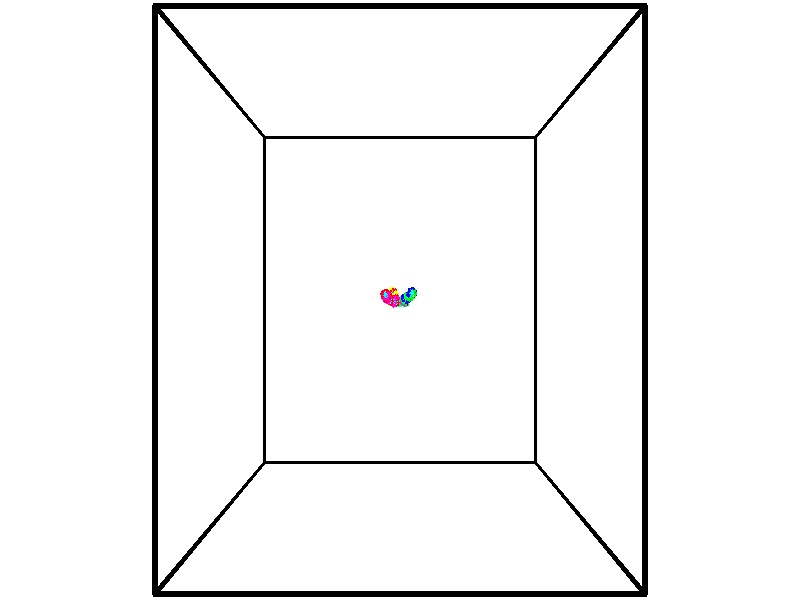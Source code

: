 // switches for output
#declare DRAW_BASES = 1; // possible values are 0, 1; only relevant for DNA ribbons
#declare DRAW_BASES_TYPE = 3; // possible values are 1, 2, 3; only relevant for DNA ribbons
#declare DRAW_FOG = 0; // set to 1 to enable fog

#include "colors.inc"

#include "transforms.inc"
background { rgb <1, 1, 1>}

#default {
   normal{
       ripples 0.25
       frequency 0.20
       turbulence 0.2
       lambda 5
   }
	finish {
		phong 0.1
		phong_size 40.
	}
}

// original window dimensions: 1024x640


// camera settings

camera {
	sky <-0, 1, 0>
	up <-0, 1, 0>
	right 1.6 * <1, 0, 0>
	location <44.88, 44.88, 200.277>
	look_at <44.88, 44.88, 44.88>
	direction <0, 0, -155.397>
	angle 67.0682
}


# declare cpy_camera_pos = <44.88, 44.88, 200.277>;
# if (DRAW_FOG = 1)
fog {
	fog_type 2
	up vnormalize(cpy_camera_pos)
	color rgbt<1,1,1,0.3>
	distance 1e-5
	fog_alt 3e-3
	fog_offset 71.808
}
# end


// LIGHTS

# declare lum = 6;
global_settings {
	ambient_light rgb lum * <0.05, 0.05, 0.05>
	max_trace_level 15
}# declare cpy_direct_light_amount = 0.25;
light_source
{	1000 * <-1, -1, 1>,
	rgb lum * cpy_direct_light_amount
	parallel
}

light_source
{	1000 * <1, 1, -1>,
	rgb lum * cpy_direct_light_amount
	parallel
}

// strand 0

// nucleotide -1

// particle -1
sphere {
	<40.608959, 45.415749, 57.617397> 0.250000
	pigment { color rgbt <1,0,0,0> }
	no_shadow
}
cylinder {
	<40.944656, 45.631023, 57.586342>,  <41.146076, 45.760189, 57.567707>, 0.100000
	pigment { color rgbt <1,0,0,0> }
	no_shadow
}
cylinder {
	<40.944656, 45.631023, 57.586342>,  <40.608959, 45.415749, 57.617397>, 0.100000
	pigment { color rgbt <1,0,0,0> }
	no_shadow
}

// particle -1
sphere {
	<40.944656, 45.631023, 57.586342> 0.100000
	pigment { color rgbt <1,0,0,0> }
	no_shadow
}
sphere {
	0, 1
	scale<0.080000,0.200000,0.300000>
	matrix <-0.145831, 0.085213, -0.985633,
		-0.523836, 0.838509, 0.149999,
		0.839243, 0.538184, -0.077642,
		41.196430, 45.792480, 57.563049>
	pigment { color rgbt <0,1,1,0> }
	no_shadow
}
cylinder {
	<40.428013, 46.033901, 57.161716>,  <40.608959, 45.415749, 57.617397>, 0.130000
	pigment { color rgbt <1,0,0,0> }
	no_shadow
}

// nucleotide -1

// particle -1
sphere {
	<40.428013, 46.033901, 57.161716> 0.250000
	pigment { color rgbt <1,0,0,0> }
	no_shadow
}
cylinder {
	<40.817558, 45.947876, 57.132473>,  <41.051285, 45.896259, 57.114925>, 0.100000
	pigment { color rgbt <1,0,0,0> }
	no_shadow
}
cylinder {
	<40.817558, 45.947876, 57.132473>,  <40.428013, 46.033901, 57.161716>, 0.100000
	pigment { color rgbt <1,0,0,0> }
	no_shadow
}

// particle -1
sphere {
	<40.817558, 45.947876, 57.132473> 0.100000
	pigment { color rgbt <1,0,0,0> }
	no_shadow
}
sphere {
	0, 1
	scale<0.080000,0.200000,0.300000>
	matrix <-0.063081, 0.053132, -0.996593,
		0.218219, 0.975153, 0.038177,
		0.973859, -0.215067, -0.073108,
		41.109715, 45.883354, 57.110542>
	pigment { color rgbt <0,1,1,0> }
	no_shadow
}
cylinder {
	<40.719940, 46.617325, 56.766617>,  <40.428013, 46.033901, 57.161716>, 0.130000
	pigment { color rgbt <1,0,0,0> }
	no_shadow
}

// nucleotide -1

// particle -1
sphere {
	<40.719940, 46.617325, 56.766617> 0.250000
	pigment { color rgbt <1,0,0,0> }
	no_shadow
}
cylinder {
	<41.004547, 46.338608, 56.730339>,  <41.175312, 46.171375, 56.708572>, 0.100000
	pigment { color rgbt <1,0,0,0> }
	no_shadow
}
cylinder {
	<41.004547, 46.338608, 56.730339>,  <40.719940, 46.617325, 56.766617>, 0.100000
	pigment { color rgbt <1,0,0,0> }
	no_shadow
}

// particle -1
sphere {
	<41.004547, 46.338608, 56.730339> 0.100000
	pigment { color rgbt <1,0,0,0> }
	no_shadow
}
sphere {
	0, 1
	scale<0.080000,0.200000,0.300000>
	matrix <0.017793, 0.146896, -0.988992,
		0.702448, 0.702066, 0.116916,
		0.711513, -0.696796, -0.090694,
		41.218002, 46.129570, 56.703129>
	pigment { color rgbt <0,1,1,0> }
	no_shadow
}
cylinder {
	<41.252934, 46.847153, 56.397469>,  <40.719940, 46.617325, 56.766617>, 0.130000
	pigment { color rgbt <1,0,0,0> }
	no_shadow
}

// nucleotide -1

// particle -1
sphere {
	<41.252934, 46.847153, 56.397469> 0.250000
	pigment { color rgbt <1,0,0,0> }
	no_shadow
}
cylinder {
	<41.316460, 46.456108, 56.342262>,  <41.354576, 46.221481, 56.309139>, 0.100000
	pigment { color rgbt <1,0,0,0> }
	no_shadow
}
cylinder {
	<41.316460, 46.456108, 56.342262>,  <41.252934, 46.847153, 56.397469>, 0.100000
	pigment { color rgbt <1,0,0,0> }
	no_shadow
}

// particle -1
sphere {
	<41.316460, 46.456108, 56.342262> 0.100000
	pigment { color rgbt <1,0,0,0> }
	no_shadow
}
sphere {
	0, 1
	scale<0.080000,0.200000,0.300000>
	matrix <0.136778, 0.160232, -0.977557,
		0.977788, 0.136374, 0.159164,
		0.158817, -0.977613, -0.138020,
		41.364105, 46.162823, 56.300858>
	pigment { color rgbt <0,1,1,0> }
	no_shadow
}
cylinder {
	<41.710037, 46.801605, 55.769611>,  <41.252934, 46.847153, 56.397469>, 0.130000
	pigment { color rgbt <1,0,0,0> }
	no_shadow
}

// nucleotide -1

// particle -1
sphere {
	<41.710037, 46.801605, 55.769611> 0.250000
	pigment { color rgbt <1,0,0,0> }
	no_shadow
}
cylinder {
	<41.587379, 46.423134, 55.811020>,  <41.513786, 46.196053, 55.835865>, 0.100000
	pigment { color rgbt <1,0,0,0> }
	no_shadow
}
cylinder {
	<41.587379, 46.423134, 55.811020>,  <41.710037, 46.801605, 55.769611>, 0.100000
	pigment { color rgbt <1,0,0,0> }
	no_shadow
}

// particle -1
sphere {
	<41.587379, 46.423134, 55.811020> 0.100000
	pigment { color rgbt <1,0,0,0> }
	no_shadow
}
sphere {
	0, 1
	scale<0.080000,0.200000,0.300000>
	matrix <0.231177, -0.179537, -0.956203,
		0.923323, -0.269283, 0.273789,
		-0.306645, -0.946178, 0.103519,
		41.495384, 46.139282, 55.842075>
	pigment { color rgbt <0,1,1,0> }
	no_shadow
}
cylinder {
	<42.166275, 46.470581, 55.366371>,  <41.710037, 46.801605, 55.769611>, 0.130000
	pigment { color rgbt <1,0,0,0> }
	no_shadow
}

// nucleotide -1

// particle -1
sphere {
	<42.166275, 46.470581, 55.366371> 0.250000
	pigment { color rgbt <1,0,0,0> }
	no_shadow
}
cylinder {
	<41.861549, 46.214539, 55.406178>,  <41.678715, 46.060913, 55.430061>, 0.100000
	pigment { color rgbt <1,0,0,0> }
	no_shadow
}
cylinder {
	<41.861549, 46.214539, 55.406178>,  <42.166275, 46.470581, 55.366371>, 0.100000
	pigment { color rgbt <1,0,0,0> }
	no_shadow
}

// particle -1
sphere {
	<41.861549, 46.214539, 55.406178> 0.100000
	pigment { color rgbt <1,0,0,0> }
	no_shadow
}
sphere {
	0, 1
	scale<0.080000,0.200000,0.300000>
	matrix <0.211317, -0.390788, -0.895896,
		0.612356, -0.661479, 0.432973,
		-0.761817, -0.640102, 0.099519,
		41.633003, 46.022507, 55.436035>
	pigment { color rgbt <0,1,1,0> }
	no_shadow
}
cylinder {
	<42.474396, 45.874352, 55.194839>,  <42.166275, 46.470581, 55.366371>, 0.130000
	pigment { color rgbt <1,0,0,0> }
	no_shadow
}

// nucleotide -1

// particle -1
sphere {
	<42.474396, 45.874352, 55.194839> 0.250000
	pigment { color rgbt <1,0,0,0> }
	no_shadow
}
cylinder {
	<42.079308, 45.830376, 55.150452>,  <41.842255, 45.803989, 55.123817>, 0.100000
	pigment { color rgbt <1,0,0,0> }
	no_shadow
}
cylinder {
	<42.079308, 45.830376, 55.150452>,  <42.474396, 45.874352, 55.194839>, 0.100000
	pigment { color rgbt <1,0,0,0> }
	no_shadow
}

// particle -1
sphere {
	<42.079308, 45.830376, 55.150452> 0.100000
	pigment { color rgbt <1,0,0,0> }
	no_shadow
}
sphere {
	0, 1
	scale<0.080000,0.200000,0.300000>
	matrix <0.138611, -0.289284, -0.947154,
		0.072024, -0.950909, 0.300972,
		-0.987724, -0.109936, -0.110971,
		41.782990, 45.797394, 55.117161>
	pigment { color rgbt <0,1,1,0> }
	no_shadow
}
cylinder {
	<42.461426, 45.231293, 54.923149>,  <42.474396, 45.874352, 55.194839>, 0.130000
	pigment { color rgbt <1,0,0,0> }
	no_shadow
}

// nucleotide -1

// particle -1
sphere {
	<42.461426, 45.231293, 54.923149> 0.250000
	pigment { color rgbt <1,0,0,0> }
	no_shadow
}
cylinder {
	<42.106400, 45.391853, 54.832718>,  <41.893383, 45.488190, 54.778458>, 0.100000
	pigment { color rgbt <1,0,0,0> }
	no_shadow
}
cylinder {
	<42.106400, 45.391853, 54.832718>,  <42.461426, 45.231293, 54.923149>, 0.100000
	pigment { color rgbt <1,0,0,0> }
	no_shadow
}

// particle -1
sphere {
	<42.106400, 45.391853, 54.832718> 0.100000
	pigment { color rgbt <1,0,0,0> }
	no_shadow
}
sphere {
	0, 1
	scale<0.080000,0.200000,0.300000>
	matrix <0.049435, -0.404925, -0.913012,
		-0.458030, -0.821530, 0.339553,
		-0.887561, 0.401401, -0.226080,
		41.840130, 45.512272, 54.764893>
	pigment { color rgbt <0,1,1,0> }
	no_shadow
}
cylinder {
	<42.082687, 44.737526, 54.562435>,  <42.461426, 45.231293, 54.923149>, 0.130000
	pigment { color rgbt <1,0,0,0> }
	no_shadow
}

// nucleotide -1

// particle -1
sphere {
	<42.082687, 44.737526, 54.562435> 0.250000
	pigment { color rgbt <1,0,0,0> }
	no_shadow
}
cylinder {
	<41.890854, 45.070988, 54.452873>,  <41.775753, 45.271065, 54.387138>, 0.100000
	pigment { color rgbt <1,0,0,0> }
	no_shadow
}
cylinder {
	<41.890854, 45.070988, 54.452873>,  <42.082687, 44.737526, 54.562435>, 0.100000
	pigment { color rgbt <1,0,0,0> }
	no_shadow
}

// particle -1
sphere {
	<41.890854, 45.070988, 54.452873> 0.100000
	pigment { color rgbt <1,0,0,0> }
	no_shadow
}
sphere {
	0, 1
	scale<0.080000,0.200000,0.300000>
	matrix <-0.036664, -0.330904, -0.942952,
		-0.876731, -0.442180, 0.189260,
		-0.479582, 0.833654, -0.273901,
		41.746979, 45.321083, 54.370705>
	pigment { color rgbt <0,1,1,0> }
	no_shadow
}
cylinder {
	<41.535820, 44.485558, 54.150902>,  <42.082687, 44.737526, 54.562435>, 0.130000
	pigment { color rgbt <1,0,0,0> }
	no_shadow
}

// nucleotide -1

// particle -1
sphere {
	<41.535820, 44.485558, 54.150902> 0.250000
	pigment { color rgbt <1,0,0,0> }
	no_shadow
}
cylinder {
	<41.570999, 44.874714, 54.065342>,  <41.592106, 45.108208, 54.014008>, 0.100000
	pigment { color rgbt <1,0,0,0> }
	no_shadow
}
cylinder {
	<41.570999, 44.874714, 54.065342>,  <41.535820, 44.485558, 54.150902>, 0.100000
	pigment { color rgbt <1,0,0,0> }
	no_shadow
}

// particle -1
sphere {
	<41.570999, 44.874714, 54.065342> 0.100000
	pigment { color rgbt <1,0,0,0> }
	no_shadow
}
sphere {
	0, 1
	scale<0.080000,0.200000,0.300000>
	matrix <-0.016431, -0.213286, -0.976852,
		-0.995990, 0.089426, -0.002772,
		0.087947, 0.972889, -0.213900,
		41.597382, 45.166580, 54.001171>
	pigment { color rgbt <0,1,1,0> }
	no_shadow
}
cylinder {
	<41.034115, 44.649536, 53.567947>,  <41.535820, 44.485558, 54.150902>, 0.130000
	pigment { color rgbt <1,0,0,0> }
	no_shadow
}

// nucleotide -1

// particle -1
sphere {
	<41.034115, 44.649536, 53.567947> 0.250000
	pigment { color rgbt <1,0,0,0> }
	no_shadow
}
cylinder {
	<41.334213, 44.912994, 53.590965>,  <41.514271, 45.071072, 53.604774>, 0.100000
	pigment { color rgbt <1,0,0,0> }
	no_shadow
}
cylinder {
	<41.334213, 44.912994, 53.590965>,  <41.034115, 44.649536, 53.567947>, 0.100000
	pigment { color rgbt <1,0,0,0> }
	no_shadow
}

// particle -1
sphere {
	<41.334213, 44.912994, 53.590965> 0.100000
	pigment { color rgbt <1,0,0,0> }
	no_shadow
}
sphere {
	0, 1
	scale<0.080000,0.200000,0.300000>
	matrix <0.061778, 0.016814, -0.997948,
		-0.658265, 0.752262, -0.028075,
		0.750247, 0.658649, 0.057541,
		41.559288, 45.110588, 53.608227>
	pigment { color rgbt <0,1,1,0> }
	no_shadow
}
cylinder {
	<40.786327, 45.151962, 53.104515>,  <41.034115, 44.649536, 53.567947>, 0.130000
	pigment { color rgbt <1,0,0,0> }
	no_shadow
}

// nucleotide -1

// particle -1
sphere {
	<40.786327, 45.151962, 53.104515> 0.250000
	pigment { color rgbt <1,0,0,0> }
	no_shadow
}
cylinder {
	<41.179398, 45.198975, 53.161842>,  <41.415237, 45.227180, 53.196239>, 0.100000
	pigment { color rgbt <1,0,0,0> }
	no_shadow
}
cylinder {
	<41.179398, 45.198975, 53.161842>,  <40.786327, 45.151962, 53.104515>, 0.100000
	pigment { color rgbt <1,0,0,0> }
	no_shadow
}

// particle -1
sphere {
	<41.179398, 45.198975, 53.161842> 0.100000
	pigment { color rgbt <1,0,0,0> }
	no_shadow
}
sphere {
	0, 1
	scale<0.080000,0.200000,0.300000>
	matrix <0.121528, 0.175271, -0.976991,
		-0.139946, 0.977480, 0.157951,
		0.982673, 0.117530, 0.143319,
		41.474201, 45.234234, 53.204838>
	pigment { color rgbt <0,1,1,0> }
	no_shadow
}
cylinder {
	<40.849701, 45.739361, 52.701405>,  <40.786327, 45.151962, 53.104515>, 0.130000
	pigment { color rgbt <1,0,0,0> }
	no_shadow
}

// nucleotide -1

// particle -1
sphere {
	<40.849701, 45.739361, 52.701405> 0.250000
	pigment { color rgbt <1,0,0,0> }
	no_shadow
}
cylinder {
	<41.214020, 45.581867, 52.751076>,  <41.432610, 45.487370, 52.780880>, 0.100000
	pigment { color rgbt <1,0,0,0> }
	no_shadow
}
cylinder {
	<41.214020, 45.581867, 52.751076>,  <40.849701, 45.739361, 52.701405>, 0.100000
	pigment { color rgbt <1,0,0,0> }
	no_shadow
}

// particle -1
sphere {
	<41.214020, 45.581867, 52.751076> 0.100000
	pigment { color rgbt <1,0,0,0> }
	no_shadow
}
sphere {
	0, 1
	scale<0.080000,0.200000,0.300000>
	matrix <0.175669, 0.097393, -0.979620,
		0.373620, 0.914048, 0.157873,
		0.910796, -0.393739, 0.124182,
		41.487259, 45.463745, 52.788330>
	pigment { color rgbt <0,1,1,0> }
	no_shadow
}
cylinder {
	<41.350937, 46.114269, 52.264309>,  <40.849701, 45.739361, 52.701405>, 0.130000
	pigment { color rgbt <1,0,0,0> }
	no_shadow
}

// nucleotide -1

// particle -1
sphere {
	<41.350937, 46.114269, 52.264309> 0.250000
	pigment { color rgbt <1,0,0,0> }
	no_shadow
}
cylinder {
	<41.519585, 45.760056, 52.342354>,  <41.620773, 45.547527, 52.389183>, 0.100000
	pigment { color rgbt <1,0,0,0> }
	no_shadow
}
cylinder {
	<41.519585, 45.760056, 52.342354>,  <41.350937, 46.114269, 52.264309>, 0.100000
	pigment { color rgbt <1,0,0,0> }
	no_shadow
}

// particle -1
sphere {
	<41.519585, 45.760056, 52.342354> 0.100000
	pigment { color rgbt <1,0,0,0> }
	no_shadow
}
sphere {
	0, 1
	scale<0.080000,0.200000,0.300000>
	matrix <0.249948, -0.093346, -0.963749,
		0.871643, 0.455107, 0.181980,
		0.421622, -0.885530, 0.195117,
		41.646072, 45.494396, 52.400890>
	pigment { color rgbt <0,1,1,0> }
	no_shadow
}
cylinder {
	<42.029881, 46.201473, 51.932224>,  <41.350937, 46.114269, 52.264309>, 0.130000
	pigment { color rgbt <1,0,0,0> }
	no_shadow
}

// nucleotide -1

// particle -1
sphere {
	<42.029881, 46.201473, 51.932224> 0.250000
	pigment { color rgbt <1,0,0,0> }
	no_shadow
}
cylinder {
	<41.953323, 45.812572, 51.986023>,  <41.907391, 45.579231, 52.018303>, 0.100000
	pigment { color rgbt <1,0,0,0> }
	no_shadow
}
cylinder {
	<41.953323, 45.812572, 51.986023>,  <42.029881, 46.201473, 51.932224>, 0.100000
	pigment { color rgbt <1,0,0,0> }
	no_shadow
}

// particle -1
sphere {
	<41.953323, 45.812572, 51.986023> 0.100000
	pigment { color rgbt <1,0,0,0> }
	no_shadow
}
sphere {
	0, 1
	scale<0.080000,0.200000,0.300000>
	matrix <0.515715, -0.216204, -0.829032,
		0.835110, -0.089305, 0.542785,
		-0.191389, -0.972255, 0.134498,
		41.895908, 45.520897, 52.026371>
	pigment { color rgbt <0,1,1,0> }
	no_shadow
}
cylinder {
	<42.703007, 45.892872, 51.838863>,  <42.029881, 46.201473, 51.932224>, 0.130000
	pigment { color rgbt <1,0,0,0> }
	no_shadow
}

// nucleotide -1

// particle -1
sphere {
	<42.703007, 45.892872, 51.838863> 0.250000
	pigment { color rgbt <1,0,0,0> }
	no_shadow
}
cylinder {
	<42.416969, 45.617638, 51.789593>,  <42.245346, 45.452496, 51.760029>, 0.100000
	pigment { color rgbt <1,0,0,0> }
	no_shadow
}
cylinder {
	<42.416969, 45.617638, 51.789593>,  <42.703007, 45.892872, 51.838863>, 0.100000
	pigment { color rgbt <1,0,0,0> }
	no_shadow
}

// particle -1
sphere {
	<42.416969, 45.617638, 51.789593> 0.100000
	pigment { color rgbt <1,0,0,0> }
	no_shadow
}
sphere {
	0, 1
	scale<0.080000,0.200000,0.300000>
	matrix <0.456058, -0.325697, -0.828211,
		0.529760, -0.648429, 0.546712,
		-0.715098, -0.688085, -0.123180,
		42.202438, 45.411213, 51.752640>
	pigment { color rgbt <0,1,1,0> }
	no_shadow
}
cylinder {
	<43.063004, 45.387066, 51.603188>,  <42.703007, 45.892872, 51.838863>, 0.130000
	pigment { color rgbt <1,0,0,0> }
	no_shadow
}

// nucleotide -1

// particle -1
sphere {
	<43.063004, 45.387066, 51.603188> 0.250000
	pigment { color rgbt <1,0,0,0> }
	no_shadow
}
cylinder {
	<42.690964, 45.290447, 51.492500>,  <42.467739, 45.232475, 51.426086>, 0.100000
	pigment { color rgbt <1,0,0,0> }
	no_shadow
}
cylinder {
	<42.690964, 45.290447, 51.492500>,  <43.063004, 45.387066, 51.603188>, 0.100000
	pigment { color rgbt <1,0,0,0> }
	no_shadow
}

// particle -1
sphere {
	<42.690964, 45.290447, 51.492500> 0.100000
	pigment { color rgbt <1,0,0,0> }
	no_shadow
}
sphere {
	0, 1
	scale<0.080000,0.200000,0.300000>
	matrix <0.355683, -0.404210, -0.842676,
		0.091697, -0.882195, 0.461870,
		-0.930097, -0.241550, -0.276717,
		42.411934, 45.217983, 51.409485>
	pigment { color rgbt <0,1,1,0> }
	no_shadow
}
cylinder {
	<43.134075, 44.659321, 51.551746>,  <43.063004, 45.387066, 51.603188>, 0.130000
	pigment { color rgbt <1,0,0,0> }
	no_shadow
}

// nucleotide -1

// particle -1
sphere {
	<43.134075, 44.659321, 51.551746> 0.250000
	pigment { color rgbt <1,0,0,0> }
	no_shadow
}
cylinder {
	<42.809952, 44.767212, 51.343655>,  <42.615479, 44.831947, 51.218800>, 0.100000
	pigment { color rgbt <1,0,0,0> }
	no_shadow
}
cylinder {
	<42.809952, 44.767212, 51.343655>,  <43.134075, 44.659321, 51.551746>, 0.100000
	pigment { color rgbt <1,0,0,0> }
	no_shadow
}

// particle -1
sphere {
	<42.809952, 44.767212, 51.343655> 0.100000
	pigment { color rgbt <1,0,0,0> }
	no_shadow
}
sphere {
	0, 1
	scale<0.080000,0.200000,0.300000>
	matrix <0.420071, -0.351618, -0.836604,
		-0.408575, -0.896446, 0.171618,
		-0.810313, 0.269724, -0.520233,
		42.566856, 44.848129, 51.187584>
	pigment { color rgbt <0,1,1,0> }
	no_shadow
}
cylinder {
	<42.910965, 44.101219, 51.182461>,  <43.134075, 44.659321, 51.551746>, 0.130000
	pigment { color rgbt <1,0,0,0> }
	no_shadow
}

// nucleotide -1

// particle -1
sphere {
	<42.910965, 44.101219, 51.182461> 0.250000
	pigment { color rgbt <1,0,0,0> }
	no_shadow
}
cylinder {
	<42.764206, 44.415138, 50.982666>,  <42.676151, 44.603489, 50.862789>, 0.100000
	pigment { color rgbt <1,0,0,0> }
	no_shadow
}
cylinder {
	<42.764206, 44.415138, 50.982666>,  <42.910965, 44.101219, 51.182461>, 0.100000
	pigment { color rgbt <1,0,0,0> }
	no_shadow
}

// particle -1
sphere {
	<42.764206, 44.415138, 50.982666> 0.100000
	pigment { color rgbt <1,0,0,0> }
	no_shadow
}
sphere {
	0, 1
	scale<0.080000,0.200000,0.300000>
	matrix <0.342982, -0.384980, -0.856827,
		-0.864723, -0.485685, -0.127920,
		-0.366902, 0.784793, -0.499483,
		42.654137, 44.650578, 50.832821>
	pigment { color rgbt <0,1,1,0> }
	no_shadow
}
cylinder {
	<42.587280, 43.818810, 50.510433>,  <42.910965, 44.101219, 51.182461>, 0.130000
	pigment { color rgbt <1,0,0,0> }
	no_shadow
}

// nucleotide -1

// particle -1
sphere {
	<42.587280, 43.818810, 50.510433> 0.250000
	pigment { color rgbt <1,0,0,0> }
	no_shadow
}
cylinder {
	<42.632858, 44.212349, 50.455223>,  <42.660206, 44.448475, 50.422096>, 0.100000
	pigment { color rgbt <1,0,0,0> }
	no_shadow
}
cylinder {
	<42.632858, 44.212349, 50.455223>,  <42.587280, 43.818810, 50.510433>, 0.100000
	pigment { color rgbt <1,0,0,0> }
	no_shadow
}

// particle -1
sphere {
	<42.632858, 44.212349, 50.455223> 0.100000
	pigment { color rgbt <1,0,0,0> }
	no_shadow
}
sphere {
	0, 1
	scale<0.080000,0.200000,0.300000>
	matrix <0.027799, -0.142032, -0.989472,
		-0.993098, 0.108905, -0.043534,
		0.113941, 0.983853, -0.138025,
		42.667042, 44.507504, 50.413815>
	pigment { color rgbt <0,1,1,0> }
	no_shadow
}
cylinder {
	<42.131065, 44.019020, 49.974419>,  <42.587280, 43.818810, 50.510433>, 0.130000
	pigment { color rgbt <1,0,0,0> }
	no_shadow
}

// nucleotide -1

// particle -1
sphere {
	<42.131065, 44.019020, 49.974419> 0.250000
	pigment { color rgbt <1,0,0,0> }
	no_shadow
}
cylinder {
	<42.425171, 44.289986, 49.983360>,  <42.601635, 44.452564, 49.988724>, 0.100000
	pigment { color rgbt <1,0,0,0> }
	no_shadow
}
cylinder {
	<42.425171, 44.289986, 49.983360>,  <42.131065, 44.019020, 49.974419>, 0.100000
	pigment { color rgbt <1,0,0,0> }
	no_shadow
}

// particle -1
sphere {
	<42.425171, 44.289986, 49.983360> 0.100000
	pigment { color rgbt <1,0,0,0> }
	no_shadow
}
sphere {
	0, 1
	scale<0.080000,0.200000,0.300000>
	matrix <0.037189, -0.007390, -0.999281,
		-0.676764, 0.735563, -0.030625,
		0.735260, 0.677416, 0.022354,
		42.645748, 44.493210, 49.990067>
	pigment { color rgbt <0,1,1,0> }
	no_shadow
}
cylinder {
	<41.939480, 44.450165, 49.422585>,  <42.131065, 44.019020, 49.974419>, 0.130000
	pigment { color rgbt <1,0,0,0> }
	no_shadow
}

// nucleotide -1

// particle -1
sphere {
	<41.939480, 44.450165, 49.422585> 0.250000
	pigment { color rgbt <1,0,0,0> }
	no_shadow
}
cylinder {
	<42.331795, 44.510441, 49.472153>,  <42.567184, 44.546608, 49.501892>, 0.100000
	pigment { color rgbt <1,0,0,0> }
	no_shadow
}
cylinder {
	<42.331795, 44.510441, 49.472153>,  <41.939480, 44.450165, 49.422585>, 0.100000
	pigment { color rgbt <1,0,0,0> }
	no_shadow
}

// particle -1
sphere {
	<42.331795, 44.510441, 49.472153> 0.100000
	pigment { color rgbt <1,0,0,0> }
	no_shadow
}
sphere {
	0, 1
	scale<0.080000,0.200000,0.300000>
	matrix <0.113046, 0.078742, -0.990465,
		-0.159014, 0.985440, 0.060194,
		0.980783, 0.150693, 0.123922,
		42.626030, 44.555649, 49.509331>
	pigment { color rgbt <0,1,1,0> }
	no_shadow
}
cylinder {
	<42.048283, 44.953369, 49.025074>,  <41.939480, 44.450165, 49.422585>, 0.130000
	pigment { color rgbt <1,0,0,0> }
	no_shadow
}

// nucleotide -1

// particle -1
sphere {
	<42.048283, 44.953369, 49.025074> 0.250000
	pigment { color rgbt <1,0,0,0> }
	no_shadow
}
cylinder {
	<42.408875, 44.786293, 49.070450>,  <42.625229, 44.686047, 49.097675>, 0.100000
	pigment { color rgbt <1,0,0,0> }
	no_shadow
}
cylinder {
	<42.408875, 44.786293, 49.070450>,  <42.048283, 44.953369, 49.025074>, 0.100000
	pigment { color rgbt <1,0,0,0> }
	no_shadow
}

// particle -1
sphere {
	<42.408875, 44.786293, 49.070450> 0.100000
	pigment { color rgbt <1,0,0,0> }
	no_shadow
}
sphere {
	0, 1
	scale<0.080000,0.200000,0.300000>
	matrix <0.122538, -0.005065, -0.992451,
		0.415109, 0.908576, 0.046616,
		0.901481, -0.417688, 0.113438,
		42.679317, 44.660988, 49.104481>
	pigment { color rgbt <0,1,1,0> }
	no_shadow
}
cylinder {
	<42.510628, 45.341087, 48.607613>,  <42.048283, 44.953369, 49.025074>, 0.130000
	pigment { color rgbt <1,0,0,0> }
	no_shadow
}

// nucleotide -1

// particle -1
sphere {
	<42.510628, 45.341087, 48.607613> 0.250000
	pigment { color rgbt <1,0,0,0> }
	no_shadow
}
cylinder {
	<42.740799, 45.020161, 48.671078>,  <42.878902, 44.827606, 48.709156>, 0.100000
	pigment { color rgbt <1,0,0,0> }
	no_shadow
}
cylinder {
	<42.740799, 45.020161, 48.671078>,  <42.510628, 45.341087, 48.607613>, 0.100000
	pigment { color rgbt <1,0,0,0> }
	no_shadow
}

// particle -1
sphere {
	<42.740799, 45.020161, 48.671078> 0.100000
	pigment { color rgbt <1,0,0,0> }
	no_shadow
}
sphere {
	0, 1
	scale<0.080000,0.200000,0.300000>
	matrix <0.391103, 0.099567, -0.914945,
		0.718274, 0.588542, 0.371080,
		0.575431, -0.802312, 0.158664,
		42.913429, 44.779469, 48.718678>
	pigment { color rgbt <0,1,1,0> }
	no_shadow
}
cylinder {
	<43.229923, 45.544338, 48.414787>,  <42.510628, 45.341087, 48.607613>, 0.130000
	pigment { color rgbt <1,0,0,0> }
	no_shadow
}

// nucleotide -1

// particle -1
sphere {
	<43.229923, 45.544338, 48.414787> 0.250000
	pigment { color rgbt <1,0,0,0> }
	no_shadow
}
cylinder {
	<43.238953, 45.144455, 48.411362>,  <43.244370, 44.904526, 48.409306>, 0.100000
	pigment { color rgbt <1,0,0,0> }
	no_shadow
}
cylinder {
	<43.238953, 45.144455, 48.411362>,  <43.229923, 45.544338, 48.414787>, 0.100000
	pigment { color rgbt <1,0,0,0> }
	no_shadow
}

// particle -1
sphere {
	<43.238953, 45.144455, 48.411362> 0.100000
	pigment { color rgbt <1,0,0,0> }
	no_shadow
}
sphere {
	0, 1
	scale<0.080000,0.200000,0.300000>
	matrix <0.562003, 0.019776, -0.826898,
		0.826827, 0.013852, 0.562286,
		0.022574, -0.999708, -0.008566,
		43.245724, 44.844543, 48.408791>
	pigment { color rgbt <0,1,1,0> }
	no_shadow
}
cylinder {
	<43.968964, 45.374805, 48.225094>,  <43.229923, 45.544338, 48.414787>, 0.130000
	pigment { color rgbt <1,0,0,0> }
	no_shadow
}

// nucleotide -1

// particle -1
sphere {
	<43.968964, 45.374805, 48.225094> 0.250000
	pigment { color rgbt <1,0,0,0> }
	no_shadow
}
cylinder {
	<43.739006, 45.053795, 48.161282>,  <43.601032, 44.861191, 48.122993>, 0.100000
	pigment { color rgbt <1,0,0,0> }
	no_shadow
}
cylinder {
	<43.739006, 45.053795, 48.161282>,  <43.968964, 45.374805, 48.225094>, 0.100000
	pigment { color rgbt <1,0,0,0> }
	no_shadow
}

// particle -1
sphere {
	<43.739006, 45.053795, 48.161282> 0.100000
	pigment { color rgbt <1,0,0,0> }
	no_shadow
}
sphere {
	0, 1
	scale<0.080000,0.200000,0.300000>
	matrix <0.397184, -0.103252, -0.911912,
		0.715359, -0.587618, 0.378109,
		-0.574896, -0.802524, -0.159530,
		43.566536, 44.813038, 48.113422>
	pigment { color rgbt <0,1,1,0> }
	no_shadow
}
cylinder {
	<44.451344, 44.825603, 47.923019>,  <43.968964, 45.374805, 48.225094>, 0.130000
	pigment { color rgbt <1,0,0,0> }
	no_shadow
}

// nucleotide -1

// particle -1
sphere {
	<44.451344, 44.825603, 47.923019> 0.250000
	pigment { color rgbt <1,0,0,0> }
	no_shadow
}
cylinder {
	<44.075005, 44.739571, 47.818291>,  <43.849201, 44.687950, 47.755455>, 0.100000
	pigment { color rgbt <1,0,0,0> }
	no_shadow
}
cylinder {
	<44.075005, 44.739571, 47.818291>,  <44.451344, 44.825603, 47.923019>, 0.100000
	pigment { color rgbt <1,0,0,0> }
	no_shadow
}

// particle -1
sphere {
	<44.075005, 44.739571, 47.818291> 0.100000
	pigment { color rgbt <1,0,0,0> }
	no_shadow
}
sphere {
	0, 1
	scale<0.080000,0.200000,0.300000>
	matrix <0.285672, -0.087979, -0.954280,
		0.182212, -0.972625, 0.144217,
		-0.940845, -0.215080, -0.261822,
		43.792751, 44.675045, 47.739746>
	pigment { color rgbt <0,1,1,0> }
	no_shadow
}
cylinder {
	<44.523663, 44.272053, 47.447502>,  <44.451344, 44.825603, 47.923019>, 0.130000
	pigment { color rgbt <1,0,0,0> }
	no_shadow
}

// nucleotide -1

// particle -1
sphere {
	<44.523663, 44.272053, 47.447502> 0.250000
	pigment { color rgbt <1,0,0,0> }
	no_shadow
}
cylinder {
	<44.147713, 44.389801, 47.378239>,  <43.922142, 44.460449, 47.336681>, 0.100000
	pigment { color rgbt <1,0,0,0> }
	no_shadow
}
cylinder {
	<44.147713, 44.389801, 47.378239>,  <44.523663, 44.272053, 47.447502>, 0.100000
	pigment { color rgbt <1,0,0,0> }
	no_shadow
}

// particle -1
sphere {
	<44.147713, 44.389801, 47.378239> 0.100000
	pigment { color rgbt <1,0,0,0> }
	no_shadow
}
sphere {
	0, 1
	scale<0.080000,0.200000,0.300000>
	matrix <0.085712, -0.287465, -0.953948,
		-0.330600, -0.911430, 0.244948,
		-0.939871, 0.294380, -0.173157,
		43.865749, 44.478115, 47.326294>
	pigment { color rgbt <0,1,1,0> }
	no_shadow
}
cylinder {
	<44.309772, 43.818977, 46.988701>,  <44.523663, 44.272053, 47.447502>, 0.130000
	pigment { color rgbt <1,0,0,0> }
	no_shadow
}

// nucleotide -1

// particle -1
sphere {
	<44.309772, 43.818977, 46.988701> 0.250000
	pigment { color rgbt <1,0,0,0> }
	no_shadow
}
cylinder {
	<44.072929, 44.140457, 46.965134>,  <43.930824, 44.333344, 46.950993>, 0.100000
	pigment { color rgbt <1,0,0,0> }
	no_shadow
}
cylinder {
	<44.072929, 44.140457, 46.965134>,  <44.309772, 43.818977, 46.988701>, 0.100000
	pigment { color rgbt <1,0,0,0> }
	no_shadow
}

// particle -1
sphere {
	<44.072929, 44.140457, 46.965134> 0.100000
	pigment { color rgbt <1,0,0,0> }
	no_shadow
}
sphere {
	0, 1
	scale<0.080000,0.200000,0.300000>
	matrix <-0.024301, -0.090890, -0.995564,
		-0.805491, -0.588051, 0.073347,
		-0.592109, 0.803701, -0.058921,
		43.895298, 44.381569, 46.947456>
	pigment { color rgbt <0,1,1,0> }
	no_shadow
}
cylinder {
	<43.822777, 43.652073, 46.520134>,  <44.309772, 43.818977, 46.988701>, 0.130000
	pigment { color rgbt <1,0,0,0> }
	no_shadow
}

// nucleotide -1

// particle -1
sphere {
	<43.822777, 43.652073, 46.520134> 0.250000
	pigment { color rgbt <1,0,0,0> }
	no_shadow
}
cylinder {
	<43.821465, 44.052055, 46.516594>,  <43.820679, 44.292046, 46.514469>, 0.100000
	pigment { color rgbt <1,0,0,0> }
	no_shadow
}
cylinder {
	<43.821465, 44.052055, 46.516594>,  <43.822777, 43.652073, 46.520134>, 0.100000
	pigment { color rgbt <1,0,0,0> }
	no_shadow
}

// particle -1
sphere {
	<43.821465, 44.052055, 46.516594> 0.100000
	pigment { color rgbt <1,0,0,0> }
	no_shadow
}
sphere {
	0, 1
	scale<0.080000,0.200000,0.300000>
	matrix <-0.202042, -0.009332, -0.979333,
		-0.979371, -0.001425, 0.202064,
		-0.003282, 0.999956, -0.008851,
		43.820480, 44.352043, 46.513939>
	pigment { color rgbt <0,1,1,0> }
	no_shadow
}
cylinder {
	<43.213650, 43.893089, 46.110123>,  <43.822777, 43.652073, 46.520134>, 0.130000
	pigment { color rgbt <1,0,0,0> }
	no_shadow
}

// nucleotide -1

// particle -1
sphere {
	<43.213650, 43.893089, 46.110123> 0.250000
	pigment { color rgbt <1,0,0,0> }
	no_shadow
}
cylinder {
	<43.453156, 44.213432, 46.105911>,  <43.596859, 44.405636, 46.103386>, 0.100000
	pigment { color rgbt <1,0,0,0> }
	no_shadow
}
cylinder {
	<43.453156, 44.213432, 46.105911>,  <43.213650, 43.893089, 46.110123>, 0.100000
	pigment { color rgbt <1,0,0,0> }
	no_shadow
}

// particle -1
sphere {
	<43.453156, 44.213432, 46.105911> 0.100000
	pigment { color rgbt <1,0,0,0> }
	no_shadow
}
sphere {
	0, 1
	scale<0.080000,0.200000,0.300000>
	matrix <-0.121748, 0.078018, -0.989490,
		-0.791617, 0.593754, 0.144217,
		0.598765, 0.800855, -0.010527,
		43.632786, 44.453690, 46.102753>
	pigment { color rgbt <0,1,1,0> }
	no_shadow
}
cylinder {
	<42.916584, 44.348652, 45.650196>,  <43.213650, 43.893089, 46.110123>, 0.130000
	pigment { color rgbt <1,0,0,0> }
	no_shadow
}

// nucleotide -1

// particle -1
sphere {
	<42.916584, 44.348652, 45.650196> 0.250000
	pigment { color rgbt <1,0,0,0> }
	no_shadow
}
cylinder {
	<43.282539, 44.510071, 45.654823>,  <43.502113, 44.606922, 45.657600>, 0.100000
	pigment { color rgbt <1,0,0,0> }
	no_shadow
}
cylinder {
	<43.282539, 44.510071, 45.654823>,  <42.916584, 44.348652, 45.650196>, 0.100000
	pigment { color rgbt <1,0,0,0> }
	no_shadow
}

// particle -1
sphere {
	<43.282539, 44.510071, 45.654823> 0.100000
	pigment { color rgbt <1,0,0,0> }
	no_shadow
}
sphere {
	0, 1
	scale<0.080000,0.200000,0.300000>
	matrix <-0.078912, 0.206856, -0.975184,
		-0.395921, 0.891271, 0.221094,
		0.914888, 0.403543, 0.011566,
		43.557007, 44.631134, 45.658295>
	pigment { color rgbt <0,1,1,0> }
	no_shadow
}
cylinder {
	<42.887760, 44.983295, 45.407139>,  <42.916584, 44.348652, 45.650196>, 0.130000
	pigment { color rgbt <1,0,0,0> }
	no_shadow
}

// nucleotide -1

// particle -1
sphere {
	<42.887760, 44.983295, 45.407139> 0.250000
	pigment { color rgbt <1,0,0,0> }
	no_shadow
}
cylinder {
	<43.275414, 44.900860, 45.353020>,  <43.508007, 44.851398, 45.320549>, 0.100000
	pigment { color rgbt <1,0,0,0> }
	no_shadow
}
cylinder {
	<43.275414, 44.900860, 45.353020>,  <42.887760, 44.983295, 45.407139>, 0.100000
	pigment { color rgbt <1,0,0,0> }
	no_shadow
}

// particle -1
sphere {
	<43.275414, 44.900860, 45.353020> 0.100000
	pigment { color rgbt <1,0,0,0> }
	no_shadow
}
sphere {
	0, 1
	scale<0.080000,0.200000,0.300000>
	matrix <-0.045241, 0.390800, -0.919363,
		0.242344, 0.897108, 0.369415,
		0.969135, -0.206089, -0.135294,
		43.566154, 44.839031, 45.312431>
	pigment { color rgbt <0,1,1,0> }
	no_shadow
}
cylinder {
	<43.145439, 45.626579, 45.085472>,  <42.887760, 44.983295, 45.407139>, 0.130000
	pigment { color rgbt <1,0,0,0> }
	no_shadow
}

// nucleotide -1

// particle -1
sphere {
	<43.145439, 45.626579, 45.085472> 0.250000
	pigment { color rgbt <1,0,0,0> }
	no_shadow
}
cylinder {
	<43.409401, 45.331470, 45.028603>,  <43.567780, 45.154404, 44.994480>, 0.100000
	pigment { color rgbt <1,0,0,0> }
	no_shadow
}
cylinder {
	<43.409401, 45.331470, 45.028603>,  <43.145439, 45.626579, 45.085472>, 0.100000
	pigment { color rgbt <1,0,0,0> }
	no_shadow
}

// particle -1
sphere {
	<43.409401, 45.331470, 45.028603> 0.100000
	pigment { color rgbt <1,0,0,0> }
	no_shadow
}
sphere {
	0, 1
	scale<0.080000,0.200000,0.300000>
	matrix <-0.013187, 0.177823, -0.983974,
		0.751233, 0.651205, 0.107617,
		0.659905, -0.737775, -0.142174,
		43.607372, 45.110138, 44.985950>
	pigment { color rgbt <0,1,1,0> }
	no_shadow
}
cylinder {
	<43.716255, 45.948215, 44.845764>,  <43.145439, 45.626579, 45.085472>, 0.130000
	pigment { color rgbt <1,0,0,0> }
	no_shadow
}

// nucleotide -1

// particle -1
sphere {
	<43.716255, 45.948215, 44.845764> 0.250000
	pigment { color rgbt <1,0,0,0> }
	no_shadow
}
cylinder {
	<43.725075, 45.564728, 44.732368>,  <43.730366, 45.334633, 44.664330>, 0.100000
	pigment { color rgbt <1,0,0,0> }
	no_shadow
}
cylinder {
	<43.725075, 45.564728, 44.732368>,  <43.716255, 45.948215, 44.845764>, 0.100000
	pigment { color rgbt <1,0,0,0> }
	no_shadow
}

// particle -1
sphere {
	<43.725075, 45.564728, 44.732368> 0.100000
	pigment { color rgbt <1,0,0,0> }
	no_shadow
}
sphere {
	0, 1
	scale<0.080000,0.200000,0.300000>
	matrix <-0.008500, 0.283367, -0.958974,
		0.999721, 0.023552, -0.001901,
		0.022047, -0.958722, -0.283488,
		43.731689, 45.277111, 44.647324>
	pigment { color rgbt <0,1,1,0> }
	no_shadow
}
cylinder {
	<44.275673, 45.842175, 44.370617>,  <43.716255, 45.948215, 44.845764>, 0.130000
	pigment { color rgbt <1,0,0,0> }
	no_shadow
}

// nucleotide -1

// particle -1
sphere {
	<44.275673, 45.842175, 44.370617> 0.250000
	pigment { color rgbt <1,0,0,0> }
	no_shadow
}
cylinder {
	<44.017189, 45.546726, 44.293819>,  <43.862099, 45.369457, 44.247742>, 0.100000
	pigment { color rgbt <1,0,0,0> }
	no_shadow
}
cylinder {
	<44.017189, 45.546726, 44.293819>,  <44.275673, 45.842175, 44.370617>, 0.100000
	pigment { color rgbt <1,0,0,0> }
	no_shadow
}

// particle -1
sphere {
	<44.017189, 45.546726, 44.293819> 0.100000
	pigment { color rgbt <1,0,0,0> }
	no_shadow
}
sphere {
	0, 1
	scale<0.080000,0.200000,0.300000>
	matrix <0.088264, 0.177558, -0.980144,
		0.758041, -0.650322, -0.049546,
		-0.646206, -0.738617, -0.191997,
		43.823326, 45.325142, 44.236221>
	pigment { color rgbt <0,1,1,0> }
	no_shadow
}
cylinder {
	<44.551170, 45.396591, 43.869717>,  <44.275673, 45.842175, 44.370617>, 0.130000
	pigment { color rgbt <1,0,0,0> }
	no_shadow
}

// nucleotide -1

// particle -1
sphere {
	<44.551170, 45.396591, 43.869717> 0.250000
	pigment { color rgbt <1,0,0,0> }
	no_shadow
}
cylinder {
	<44.160866, 45.323185, 43.822029>,  <43.926682, 45.279140, 43.793415>, 0.100000
	pigment { color rgbt <1,0,0,0> }
	no_shadow
}
cylinder {
	<44.160866, 45.323185, 43.822029>,  <44.551170, 45.396591, 43.869717>, 0.100000
	pigment { color rgbt <1,0,0,0> }
	no_shadow
}

// particle -1
sphere {
	<44.160866, 45.323185, 43.822029> 0.100000
	pigment { color rgbt <1,0,0,0> }
	no_shadow
}
sphere {
	0, 1
	scale<0.080000,0.200000,0.300000>
	matrix <0.044981, 0.364965, -0.929934,
		0.214166, -0.912756, -0.347864,
		-0.975761, -0.183513, -0.119220,
		43.868137, 45.268131, 43.786263>
	pigment { color rgbt <0,1,1,0> }
	no_shadow
}
cylinder {
	<44.543087, 45.170391, 43.217762>,  <44.551170, 45.396591, 43.869717>, 0.130000
	pigment { color rgbt <1,0,0,0> }
	no_shadow
}

// nucleotide -1

// particle -1
sphere {
	<44.543087, 45.170391, 43.217762> 0.250000
	pigment { color rgbt <1,0,0,0> }
	no_shadow
}
cylinder {
	<44.148888, 45.214867, 43.269035>,  <43.912369, 45.241550, 43.299801>, 0.100000
	pigment { color rgbt <1,0,0,0> }
	no_shadow
}
cylinder {
	<44.148888, 45.214867, 43.269035>,  <44.543087, 45.170391, 43.217762>, 0.100000
	pigment { color rgbt <1,0,0,0> }
	no_shadow
}

// particle -1
sphere {
	<44.148888, 45.214867, 43.269035> 0.100000
	pigment { color rgbt <1,0,0,0> }
	no_shadow
}
sphere {
	0, 1
	scale<0.080000,0.200000,0.300000>
	matrix <-0.079331, 0.365872, -0.927278,
		-0.150000, -0.924000, -0.351745,
		-0.985498, 0.111187, 0.128183,
		43.853237, 45.248222, 43.307491>
	pigment { color rgbt <0,1,1,0> }
	no_shadow
}
cylinder {
	<44.252254, 44.931820, 42.577198>,  <44.543087, 45.170391, 43.217762>, 0.130000
	pigment { color rgbt <1,0,0,0> }
	no_shadow
}

// nucleotide -1

// particle -1
sphere {
	<44.252254, 44.931820, 42.577198> 0.250000
	pigment { color rgbt <1,0,0,0> }
	no_shadow
}
cylinder {
	<43.978638, 45.168839, 42.747360>,  <43.814468, 45.311050, 42.849457>, 0.100000
	pigment { color rgbt <1,0,0,0> }
	no_shadow
}
cylinder {
	<43.978638, 45.168839, 42.747360>,  <44.252254, 44.931820, 42.577198>, 0.100000
	pigment { color rgbt <1,0,0,0> }
	no_shadow
}

// particle -1
sphere {
	<43.978638, 45.168839, 42.747360> 0.100000
	pigment { color rgbt <1,0,0,0> }
	no_shadow
}
sphere {
	0, 1
	scale<0.080000,0.200000,0.300000>
	matrix <-0.183614, 0.424548, -0.886592,
		-0.705957, -0.684575, -0.181607,
		-0.684040, 0.592551, 0.425410,
		43.773426, 45.346603, 42.874985>
	pigment { color rgbt <0,1,1,0> }
	no_shadow
}
cylinder {
	<43.553341, 44.868492, 42.147945>,  <44.252254, 44.931820, 42.577198>, 0.130000
	pigment { color rgbt <1,0,0,0> }
	no_shadow
}

// nucleotide -1

// particle -1
sphere {
	<43.553341, 44.868492, 42.147945> 0.250000
	pigment { color rgbt <1,0,0,0> }
	no_shadow
}
cylinder {
	<43.518394, 45.218571, 42.338268>,  <43.497429, 45.428619, 42.452461>, 0.100000
	pigment { color rgbt <1,0,0,0> }
	no_shadow
}
cylinder {
	<43.518394, 45.218571, 42.338268>,  <43.553341, 44.868492, 42.147945>, 0.100000
	pigment { color rgbt <1,0,0,0> }
	no_shadow
}

// particle -1
sphere {
	<43.518394, 45.218571, 42.338268> 0.100000
	pigment { color rgbt <1,0,0,0> }
	no_shadow
}
sphere {
	0, 1
	scale<0.080000,0.200000,0.300000>
	matrix <-0.351729, 0.419771, -0.836708,
		-0.932017, -0.240451, 0.271161,
		-0.087362, 0.875201, 0.475807,
		43.492188, 45.481133, 42.481010>
	pigment { color rgbt <0,1,1,0> }
	no_shadow
}
cylinder {
	<42.864517, 45.065742, 42.082733>,  <43.553341, 44.868492, 42.147945>, 0.130000
	pigment { color rgbt <1,0,0,0> }
	no_shadow
}

// nucleotide -1

// particle -1
sphere {
	<42.864517, 45.065742, 42.082733> 0.250000
	pigment { color rgbt <1,0,0,0> }
	no_shadow
}
cylinder {
	<43.084564, 45.395790, 42.134193>,  <43.216591, 45.593819, 42.165070>, 0.100000
	pigment { color rgbt <1,0,0,0> }
	no_shadow
}
cylinder {
	<43.084564, 45.395790, 42.134193>,  <42.864517, 45.065742, 42.082733>, 0.100000
	pigment { color rgbt <1,0,0,0> }
	no_shadow
}

// particle -1
sphere {
	<43.084564, 45.395790, 42.134193> 0.100000
	pigment { color rgbt <1,0,0,0> }
	no_shadow
}
sphere {
	0, 1
	scale<0.080000,0.200000,0.300000>
	matrix <-0.396776, 0.393813, -0.829144,
		-0.734808, 0.405078, 0.544030,
		0.550114, 0.825120, 0.128651,
		43.249599, 45.643326, 42.172791>
	pigment { color rgbt <0,1,1,0> }
	no_shadow
}
cylinder {
	<42.398323, 45.552277, 41.836967>,  <42.864517, 45.065742, 42.082733>, 0.130000
	pigment { color rgbt <1,0,0,0> }
	no_shadow
}

// nucleotide -1

// particle -1
sphere {
	<42.398323, 45.552277, 41.836967> 0.250000
	pigment { color rgbt <1,0,0,0> }
	no_shadow
}
cylinder {
	<42.739265, 45.761459, 41.836250>,  <42.943832, 45.886971, 41.835819>, 0.100000
	pigment { color rgbt <1,0,0,0> }
	no_shadow
}
cylinder {
	<42.739265, 45.761459, 41.836250>,  <42.398323, 45.552277, 41.836967>, 0.100000
	pigment { color rgbt <1,0,0,0> }
	no_shadow
}

// particle -1
sphere {
	<42.739265, 45.761459, 41.836250> 0.100000
	pigment { color rgbt <1,0,0,0> }
	no_shadow
}
sphere {
	0, 1
	scale<0.080000,0.200000,0.300000>
	matrix <-0.194833, 0.314361, -0.929095,
		-0.485313, 0.792271, 0.369837,
		0.852357, 0.522958, -0.001797,
		42.994972, 45.918346, 41.835712>
	pigment { color rgbt <0,1,1,0> }
	no_shadow
}
cylinder {
	<42.282589, 46.278755, 41.566898>,  <42.398323, 45.552277, 41.836967>, 0.130000
	pigment { color rgbt <1,0,0,0> }
	no_shadow
}

// nucleotide -1

// particle -1
sphere {
	<42.282589, 46.278755, 41.566898> 0.250000
	pigment { color rgbt <1,0,0,0> }
	no_shadow
}
cylinder {
	<42.680298, 46.245560, 41.539936>,  <42.918922, 46.225643, 41.523758>, 0.100000
	pigment { color rgbt <1,0,0,0> }
	no_shadow
}
cylinder {
	<42.680298, 46.245560, 41.539936>,  <42.282589, 46.278755, 41.566898>, 0.100000
	pigment { color rgbt <1,0,0,0> }
	no_shadow
}

// particle -1
sphere {
	<42.680298, 46.245560, 41.539936> 0.100000
	pigment { color rgbt <1,0,0,0> }
	no_shadow
}
sphere {
	0, 1
	scale<0.080000,0.200000,0.300000>
	matrix <-0.047267, 0.224334, -0.973365,
		0.095902, 0.970972, 0.219126,
		0.994268, -0.082990, -0.067409,
		42.978577, 46.220661, 41.519714>
	pigment { color rgbt <0,1,1,0> }
	no_shadow
}
cylinder {
	<42.510502, 46.943871, 41.252865>,  <42.282589, 46.278755, 41.566898>, 0.130000
	pigment { color rgbt <1,0,0,0> }
	no_shadow
}

// nucleotide -1

// particle -1
sphere {
	<42.510502, 46.943871, 41.252865> 0.250000
	pigment { color rgbt <1,0,0,0> }
	no_shadow
}
cylinder {
	<42.788643, 46.661888, 41.196991>,  <42.955528, 46.492699, 41.163467>, 0.100000
	pigment { color rgbt <1,0,0,0> }
	no_shadow
}
cylinder {
	<42.788643, 46.661888, 41.196991>,  <42.510502, 46.943871, 41.252865>, 0.100000
	pigment { color rgbt <1,0,0,0> }
	no_shadow
}

// particle -1
sphere {
	<42.788643, 46.661888, 41.196991> 0.100000
	pigment { color rgbt <1,0,0,0> }
	no_shadow
}
sphere {
	0, 1
	scale<0.080000,0.200000,0.300000>
	matrix <0.050918, 0.242209, -0.968887,
		0.716861, 0.666608, 0.204316,
		0.695355, -0.704960, -0.139688,
		42.997250, 46.450401, 41.155083>
	pigment { color rgbt <0,1,1,0> }
	no_shadow
}
cylinder {
	<43.059464, 47.248997, 40.903023>,  <42.510502, 46.943871, 41.252865>, 0.130000
	pigment { color rgbt <1,0,0,0> }
	no_shadow
}

// nucleotide -1

// particle -1
sphere {
	<43.059464, 47.248997, 40.903023> 0.250000
	pigment { color rgbt <1,0,0,0> }
	no_shadow
}
cylinder {
	<43.088455, 46.862228, 40.805195>,  <43.105850, 46.630169, 40.746498>, 0.100000
	pigment { color rgbt <1,0,0,0> }
	no_shadow
}
cylinder {
	<43.088455, 46.862228, 40.805195>,  <43.059464, 47.248997, 40.903023>, 0.100000
	pigment { color rgbt <1,0,0,0> }
	no_shadow
}

// particle -1
sphere {
	<43.088455, 46.862228, 40.805195> 0.100000
	pigment { color rgbt <1,0,0,0> }
	no_shadow
}
sphere {
	0, 1
	scale<0.080000,0.200000,0.300000>
	matrix <0.250810, 0.255005, -0.933845,
		0.965319, 0.006346, 0.260996,
		0.072481, -0.966919, -0.244570,
		43.110199, 46.572151, 40.731823>
	pigment { color rgbt <0,1,1,0> }
	no_shadow
}
cylinder {
	<43.659386, 47.275597, 40.403679>,  <43.059464, 47.248997, 40.903023>, 0.130000
	pigment { color rgbt <1,0,0,0> }
	no_shadow
}

// nucleotide -1

// particle -1
sphere {
	<43.659386, 47.275597, 40.403679> 0.250000
	pigment { color rgbt <1,0,0,0> }
	no_shadow
}
cylinder {
	<43.447777, 46.936729, 40.383915>,  <43.320812, 46.733410, 40.372059>, 0.100000
	pigment { color rgbt <1,0,0,0> }
	no_shadow
}
cylinder {
	<43.447777, 46.936729, 40.383915>,  <43.659386, 47.275597, 40.403679>, 0.100000
	pigment { color rgbt <1,0,0,0> }
	no_shadow
}

// particle -1
sphere {
	<43.447777, 46.936729, 40.383915> 0.100000
	pigment { color rgbt <1,0,0,0> }
	no_shadow
}
sphere {
	0, 1
	scale<0.080000,0.200000,0.300000>
	matrix <0.025413, 0.042378, -0.998778,
		0.848229, -0.529629, -0.000890,
		-0.529020, -0.847170, -0.049406,
		43.289070, 46.682579, 40.369095>
	pigment { color rgbt <0,1,1,0> }
	no_shadow
}
cylinder {
	<43.936813, 46.978634, 39.872482>,  <43.659386, 47.275597, 40.403679>, 0.130000
	pigment { color rgbt <1,0,0,0> }
	no_shadow
}

// nucleotide -1

// particle -1
sphere {
	<43.936813, 46.978634, 39.872482> 0.250000
	pigment { color rgbt <1,0,0,0> }
	no_shadow
}
cylinder {
	<43.584953, 46.793785, 39.917488>,  <43.373837, 46.682877, 39.944492>, 0.100000
	pigment { color rgbt <1,0,0,0> }
	no_shadow
}
cylinder {
	<43.584953, 46.793785, 39.917488>,  <43.936813, 46.978634, 39.872482>, 0.100000
	pigment { color rgbt <1,0,0,0> }
	no_shadow
}

// particle -1
sphere {
	<43.584953, 46.793785, 39.917488> 0.100000
	pigment { color rgbt <1,0,0,0> }
	no_shadow
}
sphere {
	0, 1
	scale<0.080000,0.200000,0.300000>
	matrix <-0.122494, -0.008457, -0.992433,
		0.459578, -0.886776, -0.049168,
		-0.879650, -0.462123, 0.112511,
		43.321060, 46.655148, 39.951241>
	pigment { color rgbt <0,1,1,0> }
	no_shadow
}
cylinder {
	<43.947422, 46.325630, 39.452259>,  <43.936813, 46.978634, 39.872482>, 0.130000
	pigment { color rgbt <1,0,0,0> }
	no_shadow
}

// nucleotide -1

// particle -1
sphere {
	<43.947422, 46.325630, 39.452259> 0.250000
	pigment { color rgbt <1,0,0,0> }
	no_shadow
}
cylinder {
	<43.560295, 46.415680, 39.497253>,  <43.328018, 46.469711, 39.524250>, 0.100000
	pigment { color rgbt <1,0,0,0> }
	no_shadow
}
cylinder {
	<43.560295, 46.415680, 39.497253>,  <43.947422, 46.325630, 39.452259>, 0.100000
	pigment { color rgbt <1,0,0,0> }
	no_shadow
}

// particle -1
sphere {
	<43.560295, 46.415680, 39.497253> 0.100000
	pigment { color rgbt <1,0,0,0> }
	no_shadow
}
sphere {
	0, 1
	scale<0.080000,0.200000,0.300000>
	matrix <-0.147688, -0.146171, -0.978173,
		-0.203777, -0.963301, 0.174716,
		-0.967813, 0.225133, 0.112482,
		43.269951, 46.483219, 39.530998>
	pigment { color rgbt <0,1,1,0> }
	no_shadow
}
cylinder {
	<43.602055, 45.872684, 38.924992>,  <43.947422, 46.325630, 39.452259>, 0.130000
	pigment { color rgbt <1,0,0,0> }
	no_shadow
}

// nucleotide -1

// particle -1
sphere {
	<43.602055, 45.872684, 38.924992> 0.250000
	pigment { color rgbt <1,0,0,0> }
	no_shadow
}
cylinder {
	<43.335945, 46.155983, 39.019474>,  <43.176277, 46.325962, 39.076164>, 0.100000
	pigment { color rgbt <1,0,0,0> }
	no_shadow
}
cylinder {
	<43.335945, 46.155983, 39.019474>,  <43.602055, 45.872684, 38.924992>, 0.100000
	pigment { color rgbt <1,0,0,0> }
	no_shadow
}

// particle -1
sphere {
	<43.335945, 46.155983, 39.019474> 0.100000
	pigment { color rgbt <1,0,0,0> }
	no_shadow
}
sphere {
	0, 1
	scale<0.080000,0.200000,0.300000>
	matrix <-0.321717, 0.013544, -0.946739,
		-0.673724, -0.705834, 0.218845,
		-0.665277, 0.708247, 0.236204,
		43.136360, 46.368458, 39.090336>
	pigment { color rgbt <0,1,1,0> }
	no_shadow
}
cylinder {
	<42.998962, 45.634651, 38.589848>,  <43.602055, 45.872684, 38.924992>, 0.130000
	pigment { color rgbt <1,0,0,0> }
	no_shadow
}

// nucleotide -1

// particle -1
sphere {
	<42.998962, 45.634651, 38.589848> 0.250000
	pigment { color rgbt <1,0,0,0> }
	no_shadow
}
cylinder {
	<42.943237, 46.026287, 38.649136>,  <42.909801, 46.261269, 38.684708>, 0.100000
	pigment { color rgbt <1,0,0,0> }
	no_shadow
}
cylinder {
	<42.943237, 46.026287, 38.649136>,  <42.998962, 45.634651, 38.589848>, 0.100000
	pigment { color rgbt <1,0,0,0> }
	no_shadow
}

// particle -1
sphere {
	<42.943237, 46.026287, 38.649136> 0.100000
	pigment { color rgbt <1,0,0,0> }
	no_shadow
}
sphere {
	0, 1
	scale<0.080000,0.200000,0.300000>
	matrix <-0.261199, 0.108050, -0.959219,
		-0.955180, -0.172344, 0.240685,
		-0.139310, 0.979093, 0.148223,
		42.901443, 46.320015, 38.693604>
	pigment { color rgbt <0,1,1,0> }
	no_shadow
}
cylinder {
	<42.360985, 45.759521, 38.250088>,  <42.998962, 45.634651, 38.589848>, 0.130000
	pigment { color rgbt <1,0,0,0> }
	no_shadow
}

// nucleotide -1

// particle -1
sphere {
	<42.360985, 45.759521, 38.250088> 0.250000
	pigment { color rgbt <1,0,0,0> }
	no_shadow
}
cylinder {
	<42.538994, 46.115623, 38.288868>,  <42.645798, 46.329285, 38.312134>, 0.100000
	pigment { color rgbt <1,0,0,0> }
	no_shadow
}
cylinder {
	<42.538994, 46.115623, 38.288868>,  <42.360985, 45.759521, 38.250088>, 0.100000
	pigment { color rgbt <1,0,0,0> }
	no_shadow
}

// particle -1
sphere {
	<42.538994, 46.115623, 38.288868> 0.100000
	pigment { color rgbt <1,0,0,0> }
	no_shadow
}
sphere {
	0, 1
	scale<0.080000,0.200000,0.300000>
	matrix <-0.174562, 0.192416, -0.965663,
		-0.878343, 0.412815, 0.241034,
		0.445019, 0.890258, 0.096946,
		42.672501, 46.382702, 38.317951>
	pigment { color rgbt <0,1,1,0> }
	no_shadow
}
cylinder {
	<41.931770, 46.135059, 37.868263>,  <42.360985, 45.759521, 38.250088>, 0.130000
	pigment { color rgbt <1,0,0,0> }
	no_shadow
}

// nucleotide -1

// particle -1
sphere {
	<41.931770, 46.135059, 37.868263> 0.250000
	pigment { color rgbt <1,0,0,0> }
	no_shadow
}
cylinder {
	<42.260132, 46.360664, 37.904053>,  <42.457150, 46.496029, 37.925526>, 0.100000
	pigment { color rgbt <1,0,0,0> }
	no_shadow
}
cylinder {
	<42.260132, 46.360664, 37.904053>,  <41.931770, 46.135059, 37.868263>, 0.100000
	pigment { color rgbt <1,0,0,0> }
	no_shadow
}

// particle -1
sphere {
	<42.260132, 46.360664, 37.904053> 0.100000
	pigment { color rgbt <1,0,0,0> }
	no_shadow
}
sphere {
	0, 1
	scale<0.080000,0.200000,0.300000>
	matrix <-0.142713, 0.354324, -0.924168,
		-0.552946, 0.745884, 0.371359,
		0.820904, 0.564013, 0.089475,
		42.506405, 46.529869, 37.930897>
	pigment { color rgbt <0,1,1,0> }
	no_shadow
}
cylinder {
	<41.810349, 46.899776, 37.571114>,  <41.931770, 46.135059, 37.868263>, 0.130000
	pigment { color rgbt <1,0,0,0> }
	no_shadow
}

// nucleotide -1

// particle -1
sphere {
	<41.810349, 46.899776, 37.571114> 0.250000
	pigment { color rgbt <1,0,0,0> }
	no_shadow
}
cylinder {
	<42.198639, 46.804245, 37.560970>,  <42.431614, 46.746925, 37.554882>, 0.100000
	pigment { color rgbt <1,0,0,0> }
	no_shadow
}
cylinder {
	<42.198639, 46.804245, 37.560970>,  <41.810349, 46.899776, 37.571114>, 0.100000
	pigment { color rgbt <1,0,0,0> }
	no_shadow
}

// particle -1
sphere {
	<42.198639, 46.804245, 37.560970> 0.100000
	pigment { color rgbt <1,0,0,0> }
	no_shadow
}
sphere {
	0, 1
	scale<0.080000,0.200000,0.300000>
	matrix <-0.015090, 0.044737, -0.998885,
		0.239697, 0.970031, 0.039824,
		0.970730, -0.238828, -0.025361,
		42.489857, 46.732597, 37.553364>
	pigment { color rgbt <0,1,1,0> }
	no_shadow
}
cylinder {
	<42.133774, 47.344307, 37.099888>,  <41.810349, 46.899776, 37.571114>, 0.130000
	pigment { color rgbt <1,0,0,0> }
	no_shadow
}

// nucleotide -1

// particle -1
sphere {
	<42.133774, 47.344307, 37.099888> 0.250000
	pigment { color rgbt <1,0,0,0> }
	no_shadow
}
cylinder {
	<42.382011, 47.031998, 37.128887>,  <42.530952, 46.844612, 37.146286>, 0.100000
	pigment { color rgbt <1,0,0,0> }
	no_shadow
}
cylinder {
	<42.382011, 47.031998, 37.128887>,  <42.133774, 47.344307, 37.099888>, 0.100000
	pigment { color rgbt <1,0,0,0> }
	no_shadow
}

// particle -1
sphere {
	<42.382011, 47.031998, 37.128887> 0.100000
	pigment { color rgbt <1,0,0,0> }
	no_shadow
}
sphere {
	0, 1
	scale<0.080000,0.200000,0.300000>
	matrix <0.151758, 0.028882, -0.987996,
		0.769305, 0.624148, 0.136413,
		0.620596, -0.780772, 0.072500,
		42.568192, 46.797768, 37.150639>
	pigment { color rgbt <0,1,1,0> }
	no_shadow
}
cylinder {
	<42.830219, 47.525337, 36.792171>,  <42.133774, 47.344307, 37.099888>, 0.130000
	pigment { color rgbt <1,0,0,0> }
	no_shadow
}

// nucleotide -1

// particle -1
sphere {
	<42.830219, 47.525337, 36.792171> 0.250000
	pigment { color rgbt <1,0,0,0> }
	no_shadow
}
cylinder {
	<42.799698, 47.126579, 36.784340>,  <42.781384, 46.887325, 36.779640>, 0.100000
	pigment { color rgbt <1,0,0,0> }
	no_shadow
}
cylinder {
	<42.799698, 47.126579, 36.784340>,  <42.830219, 47.525337, 36.792171>, 0.100000
	pigment { color rgbt <1,0,0,0> }
	no_shadow
}

// particle -1
sphere {
	<42.799698, 47.126579, 36.784340> 0.100000
	pigment { color rgbt <1,0,0,0> }
	no_shadow
}
sphere {
	0, 1
	scale<0.080000,0.200000,0.300000>
	matrix <0.137520, 0.008930, -0.990459,
		0.987555, -0.078272, 0.136411,
		-0.076307, -0.996892, -0.019583,
		42.776806, 46.827511, 36.778465>
	pigment { color rgbt <0,1,1,0> }
	no_shadow
}
cylinder {
	<43.252010, 47.300556, 36.302555>,  <42.830219, 47.525337, 36.792171>, 0.130000
	pigment { color rgbt <1,0,0,0> }
	no_shadow
}

// nucleotide -1

// particle -1
sphere {
	<43.252010, 47.300556, 36.302555> 0.250000
	pigment { color rgbt <1,0,0,0> }
	no_shadow
}
cylinder {
	<43.050835, 46.959312, 36.358067>,  <42.930130, 46.754566, 36.391373>, 0.100000
	pigment { color rgbt <1,0,0,0> }
	no_shadow
}
cylinder {
	<43.050835, 46.959312, 36.358067>,  <43.252010, 47.300556, 36.302555>, 0.100000
	pigment { color rgbt <1,0,0,0> }
	no_shadow
}

// particle -1
sphere {
	<43.050835, 46.959312, 36.358067> 0.100000
	pigment { color rgbt <1,0,0,0> }
	no_shadow
}
sphere {
	0, 1
	scale<0.080000,0.200000,0.300000>
	matrix <0.173876, -0.257147, -0.950601,
		0.846651, -0.453965, 0.277664,
		-0.502940, -0.853107, 0.138780,
		42.899952, 46.703381, 36.399700>
	pigment { color rgbt <0,1,1,0> }
	no_shadow
}
cylinder {
	<43.621410, 46.834190, 36.049973>,  <43.252010, 47.300556, 36.302555>, 0.130000
	pigment { color rgbt <1,0,0,0> }
	no_shadow
}

// nucleotide -1

// particle -1
sphere {
	<43.621410, 46.834190, 36.049973> 0.250000
	pigment { color rgbt <1,0,0,0> }
	no_shadow
}
cylinder {
	<43.261101, 46.661537, 36.030777>,  <43.044914, 46.557945, 36.019260>, 0.100000
	pigment { color rgbt <1,0,0,0> }
	no_shadow
}
cylinder {
	<43.261101, 46.661537, 36.030777>,  <43.621410, 46.834190, 36.049973>, 0.100000
	pigment { color rgbt <1,0,0,0> }
	no_shadow
}

// particle -1
sphere {
	<43.261101, 46.661537, 36.030777> 0.100000
	pigment { color rgbt <1,0,0,0> }
	no_shadow
}
sphere {
	0, 1
	scale<0.080000,0.200000,0.300000>
	matrix <0.276666, -0.485159, -0.829504,
		0.334760, -0.760471, 0.556435,
		-0.900773, -0.431632, -0.047985,
		42.990868, 46.532047, 36.016380>
	pigment { color rgbt <0,1,1,0> }
	no_shadow
}
cylinder {
	<43.713856, 46.167717, 35.835075>,  <43.621410, 46.834190, 36.049973>, 0.130000
	pigment { color rgbt <1,0,0,0> }
	no_shadow
}

// nucleotide -1

// particle -1
sphere {
	<43.713856, 46.167717, 35.835075> 0.250000
	pigment { color rgbt <1,0,0,0> }
	no_shadow
}
cylinder {
	<43.332985, 46.231598, 35.730881>,  <43.104462, 46.269924, 35.668362>, 0.100000
	pigment { color rgbt <1,0,0,0> }
	no_shadow
}
cylinder {
	<43.332985, 46.231598, 35.730881>,  <43.713856, 46.167717, 35.835075>, 0.100000
	pigment { color rgbt <1,0,0,0> }
	no_shadow
}

// particle -1
sphere {
	<43.332985, 46.231598, 35.730881> 0.100000
	pigment { color rgbt <1,0,0,0> }
	no_shadow
}
sphere {
	0, 1
	scale<0.080000,0.200000,0.300000>
	matrix <0.177130, -0.406155, -0.896473,
		-0.248964, -0.899742, 0.358444,
		-0.952178, 0.159698, -0.260489,
		43.047333, 46.279507, 35.652733>
	pigment { color rgbt <0,1,1,0> }
	no_shadow
}
cylinder {
	<43.688923, 45.741837, 35.247738>,  <43.713856, 46.167717, 35.835075>, 0.130000
	pigment { color rgbt <1,0,0,0> }
	no_shadow
}

// nucleotide -1

// particle -1
sphere {
	<43.688923, 45.741837, 35.247738> 0.250000
	pigment { color rgbt <1,0,0,0> }
	no_shadow
}
cylinder {
	<43.341469, 45.937580, 35.216755>,  <43.132996, 46.055027, 35.198166>, 0.100000
	pigment { color rgbt <1,0,0,0> }
	no_shadow
}
cylinder {
	<43.341469, 45.937580, 35.216755>,  <43.688923, 45.741837, 35.247738>, 0.100000
	pigment { color rgbt <1,0,0,0> }
	no_shadow
}

// particle -1
sphere {
	<43.341469, 45.937580, 35.216755> 0.100000
	pigment { color rgbt <1,0,0,0> }
	no_shadow
}
sphere {
	0, 1
	scale<0.080000,0.200000,0.300000>
	matrix <-0.117463, -0.355282, -0.927349,
		-0.481329, -0.796429, 0.366092,
		-0.868634, 0.489362, -0.077456,
		43.080879, 46.084389, 35.193520>
	pigment { color rgbt <0,1,1,0> }
	no_shadow
}
cylinder {
	<43.170692, 45.348331, 34.940010>,  <43.688923, 45.741837, 35.247738>, 0.130000
	pigment { color rgbt <1,0,0,0> }
	no_shadow
}

// nucleotide -1

// particle -1
sphere {
	<43.170692, 45.348331, 34.940010> 0.250000
	pigment { color rgbt <1,0,0,0> }
	no_shadow
}
cylinder {
	<43.036278, 45.720417, 34.880985>,  <42.955631, 45.943668, 34.845570>, 0.100000
	pigment { color rgbt <1,0,0,0> }
	no_shadow
}
cylinder {
	<43.036278, 45.720417, 34.880985>,  <43.170692, 45.348331, 34.940010>, 0.100000
	pigment { color rgbt <1,0,0,0> }
	no_shadow
}

// particle -1
sphere {
	<43.036278, 45.720417, 34.880985> 0.100000
	pigment { color rgbt <1,0,0,0> }
	no_shadow
}
sphere {
	0, 1
	scale<0.080000,0.200000,0.300000>
	matrix <-0.176418, -0.216067, -0.960308,
		-0.925180, -0.296662, 0.236714,
		-0.336033, 0.930219, -0.147564,
		42.935467, 45.999481, 34.836716>
	pigment { color rgbt <0,1,1,0> }
	no_shadow
}
cylinder {
	<42.530788, 45.252327, 34.554253>,  <43.170692, 45.348331, 34.940010>, 0.130000
	pigment { color rgbt <1,0,0,0> }
	no_shadow
}

// nucleotide -1

// particle -1
sphere {
	<42.530788, 45.252327, 34.554253> 0.250000
	pigment { color rgbt <1,0,0,0> }
	no_shadow
}
cylinder {
	<42.598724, 45.642242, 34.496361>,  <42.639484, 45.876190, 34.461628>, 0.100000
	pigment { color rgbt <1,0,0,0> }
	no_shadow
}
cylinder {
	<42.598724, 45.642242, 34.496361>,  <42.530788, 45.252327, 34.554253>, 0.100000
	pigment { color rgbt <1,0,0,0> }
	no_shadow
}

// particle -1
sphere {
	<42.598724, 45.642242, 34.496361> 0.100000
	pigment { color rgbt <1,0,0,0> }
	no_shadow
}
sphere {
	0, 1
	scale<0.080000,0.200000,0.300000>
	matrix <-0.281471, -0.092759, -0.955076,
		-0.944420, 0.202947, 0.258620,
		0.169840, 0.974786, -0.144727,
		42.649677, 45.934677, 34.452942>
	pigment { color rgbt <0,1,1,0> }
	no_shadow
}
cylinder {
	<42.040436, 45.569061, 34.344082>,  <42.530788, 45.252327, 34.554253>, 0.130000
	pigment { color rgbt <1,0,0,0> }
	no_shadow
}

// nucleotide -1

// particle -1
sphere {
	<42.040436, 45.569061, 34.344082> 0.250000
	pigment { color rgbt <1,0,0,0> }
	no_shadow
}
cylinder {
	<42.297356, 45.844173, 34.208786>,  <42.451508, 46.009239, 34.127609>, 0.100000
	pigment { color rgbt <1,0,0,0> }
	no_shadow
}
cylinder {
	<42.297356, 45.844173, 34.208786>,  <42.040436, 45.569061, 34.344082>, 0.100000
	pigment { color rgbt <1,0,0,0> }
	no_shadow
}

// particle -1
sphere {
	<42.297356, 45.844173, 34.208786> 0.100000
	pigment { color rgbt <1,0,0,0> }
	no_shadow
}
sphere {
	0, 1
	scale<0.080000,0.200000,0.300000>
	matrix <-0.244893, -0.234017, -0.940885,
		-0.726276, 0.687165, 0.018123,
		0.642301, 0.687780, -0.338242,
		42.490047, 46.050507, 34.107315>
	pigment { color rgbt <0,1,1,0> }
	no_shadow
}
cylinder {
	<41.644470, 46.046383, 33.778217>,  <42.040436, 45.569061, 34.344082>, 0.130000
	pigment { color rgbt <1,0,0,0> }
	no_shadow
}

// nucleotide -1

// particle -1
sphere {
	<41.644470, 46.046383, 33.778217> 0.250000
	pigment { color rgbt <1,0,0,0> }
	no_shadow
}
cylinder {
	<42.034828, 46.035065, 33.691654>,  <42.269043, 46.028275, 33.639717>, 0.100000
	pigment { color rgbt <1,0,0,0> }
	no_shadow
}
cylinder {
	<42.034828, 46.035065, 33.691654>,  <41.644470, 46.046383, 33.778217>, 0.100000
	pigment { color rgbt <1,0,0,0> }
	no_shadow
}

// particle -1
sphere {
	<42.034828, 46.035065, 33.691654> 0.100000
	pigment { color rgbt <1,0,0,0> }
	no_shadow
}
sphere {
	0, 1
	scale<0.080000,0.200000,0.300000>
	matrix <-0.217520, -0.044871, -0.975024,
		0.017874, 0.998592, -0.049943,
		0.975892, -0.028291, -0.216411,
		42.327595, 46.026577, 33.626732>
	pigment { color rgbt <0,1,1,0> }
	no_shadow
}
cylinder {
	<41.708939, 46.457188, 33.093868>,  <41.644470, 46.046383, 33.778217>, 0.130000
	pigment { color rgbt <1,0,0,0> }
	no_shadow
}

// nucleotide -1

// particle -1
sphere {
	<41.708939, 46.457188, 33.093868> 0.250000
	pigment { color rgbt <1,0,0,0> }
	no_shadow
}
cylinder {
	<42.050049, 46.249733, 33.118507>,  <42.254715, 46.125259, 33.133293>, 0.100000
	pigment { color rgbt <1,0,0,0> }
	no_shadow
}
cylinder {
	<42.050049, 46.249733, 33.118507>,  <41.708939, 46.457188, 33.093868>, 0.100000
	pigment { color rgbt <1,0,0,0> }
	no_shadow
}

// particle -1
sphere {
	<42.050049, 46.249733, 33.118507> 0.100000
	pigment { color rgbt <1,0,0,0> }
	no_shadow
}
sphere {
	0, 1
	scale<0.080000,0.200000,0.300000>
	matrix <0.024751, -0.077681, -0.996671,
		0.521698, 0.851457, -0.053408,
		0.852771, -0.518639, 0.061600,
		42.305882, 46.094143, 33.136986>
	pigment { color rgbt <0,1,1,0> }
	no_shadow
}
// strand 1

// nucleotide -1

// particle -1
sphere {
	<44.707413, 43.465672, 32.894608> 0.250000
	pigment { color rgbt <0,1,0,0> }
	no_shadow
}
cylinder {
	<44.532097, 43.816776, 32.972012>,  <44.426907, 44.027439, 33.018452>, 0.100000
	pigment { color rgbt <0,1,0,0> }
	no_shadow
}
cylinder {
	<44.532097, 43.816776, 32.972012>,  <44.707413, 43.465672, 32.894608>, 0.100000
	pigment { color rgbt <0,1,0,0> }
	no_shadow
}

// particle -1
sphere {
	<44.532097, 43.816776, 32.972012> 0.100000
	pigment { color rgbt <0,1,0,0> }
	no_shadow
}
sphere {
	0, 1
	scale<0.080000,0.200000,0.300000>
	matrix <0.483497, 0.048745, 0.873988,
		0.757718, 0.476617, -0.445758,
		-0.438286, 0.877759, 0.193508,
		44.400612, 44.080105, 33.030064>
	pigment { color rgbt <0,1,1,0> }
	no_shadow
}
cylinder {
	<45.239719, 43.949802, 33.267021>,  <44.707413, 43.465672, 32.894608>, 0.130000
	pigment { color rgbt <0,1,0,0> }
	no_shadow
}

// nucleotide -1

// particle -1
sphere {
	<45.239719, 43.949802, 33.267021> 0.250000
	pigment { color rgbt <0,1,0,0> }
	no_shadow
}
cylinder {
	<44.875977, 44.102459, 33.333263>,  <44.657730, 44.194054, 33.373009>, 0.100000
	pigment { color rgbt <0,1,0,0> }
	no_shadow
}
cylinder {
	<44.875977, 44.102459, 33.333263>,  <45.239719, 43.949802, 33.267021>, 0.100000
	pigment { color rgbt <0,1,0,0> }
	no_shadow
}

// particle -1
sphere {
	<44.875977, 44.102459, 33.333263> 0.100000
	pigment { color rgbt <0,1,0,0> }
	no_shadow
}
sphere {
	0, 1
	scale<0.080000,0.200000,0.300000>
	matrix <0.287582, 0.289008, 0.913111,
		0.300623, 0.877965, -0.372564,
		-0.909353, 0.381645, 0.165605,
		44.603172, 44.216953, 33.382946>
	pigment { color rgbt <0,1,1,0> }
	no_shadow
}
cylinder {
	<45.336239, 44.550827, 33.598869>,  <45.239719, 43.949802, 33.267021>, 0.130000
	pigment { color rgbt <0,1,0,0> }
	no_shadow
}

// nucleotide -1

// particle -1
sphere {
	<45.336239, 44.550827, 33.598869> 0.250000
	pigment { color rgbt <0,1,0,0> }
	no_shadow
}
cylinder {
	<44.959930, 44.452198, 33.691959>,  <44.734146, 44.393021, 33.747814>, 0.100000
	pigment { color rgbt <0,1,0,0> }
	no_shadow
}
cylinder {
	<44.959930, 44.452198, 33.691959>,  <45.336239, 44.550827, 33.598869>, 0.100000
	pigment { color rgbt <0,1,0,0> }
	no_shadow
}

// particle -1
sphere {
	<44.959930, 44.452198, 33.691959> 0.100000
	pigment { color rgbt <0,1,0,0> }
	no_shadow
}
sphere {
	0, 1
	scale<0.080000,0.200000,0.300000>
	matrix <0.155840, 0.295130, 0.942662,
		-0.301114, 0.923094, -0.239223,
		-0.940768, -0.246568, 0.232723,
		44.677700, 44.378227, 33.761776>
	pigment { color rgbt <0,1,1,0> }
	no_shadow
}
cylinder {
	<45.107285, 45.105091, 34.106895>,  <45.336239, 44.550827, 33.598869>, 0.130000
	pigment { color rgbt <0,1,0,0> }
	no_shadow
}

// nucleotide -1

// particle -1
sphere {
	<45.107285, 45.105091, 34.106895> 0.250000
	pigment { color rgbt <0,1,0,0> }
	no_shadow
}
cylinder {
	<44.849609, 44.804523, 34.164001>,  <44.695004, 44.624184, 34.198265>, 0.100000
	pigment { color rgbt <0,1,0,0> }
	no_shadow
}
cylinder {
	<44.849609, 44.804523, 34.164001>,  <45.107285, 45.105091, 34.106895>, 0.100000
	pigment { color rgbt <0,1,0,0> }
	no_shadow
}

// particle -1
sphere {
	<44.849609, 44.804523, 34.164001> 0.100000
	pigment { color rgbt <0,1,0,0> }
	no_shadow
}
sphere {
	0, 1
	scale<0.080000,0.200000,0.300000>
	matrix <0.081404, 0.118237, 0.989643,
		-0.760521, 0.649140, -0.014998,
		-0.644190, -0.751423, 0.142764,
		44.656353, 44.579098, 34.206829>
	pigment { color rgbt <0,1,1,0> }
	no_shadow
}
cylinder {
	<44.513783, 45.361092, 34.535065>,  <45.107285, 45.105091, 34.106895>, 0.130000
	pigment { color rgbt <0,1,0,0> }
	no_shadow
}

// nucleotide -1

// particle -1
sphere {
	<44.513783, 45.361092, 34.535065> 0.250000
	pigment { color rgbt <0,1,0,0> }
	no_shadow
}
cylinder {
	<44.556099, 44.966232, 34.582985>,  <44.581490, 44.729317, 34.611736>, 0.100000
	pigment { color rgbt <0,1,0,0> }
	no_shadow
}
cylinder {
	<44.556099, 44.966232, 34.582985>,  <44.513783, 45.361092, 34.535065>, 0.100000
	pigment { color rgbt <0,1,0,0> }
	no_shadow
}

// particle -1
sphere {
	<44.556099, 44.966232, 34.582985> 0.100000
	pigment { color rgbt <0,1,0,0> }
	no_shadow
}
sphere {
	0, 1
	scale<0.080000,0.200000,0.300000>
	matrix <0.243974, 0.142560, 0.959246,
		-0.963994, -0.072255, 0.255920,
		0.105794, -0.987146, 0.119798,
		44.587837, 44.670090, 34.618923>
	pigment { color rgbt <0,1,1,0> }
	no_shadow
}
cylinder {
	<44.220089, 45.235161, 35.218044>,  <44.513783, 45.361092, 34.535065>, 0.130000
	pigment { color rgbt <0,1,0,0> }
	no_shadow
}

// nucleotide -1

// particle -1
sphere {
	<44.220089, 45.235161, 35.218044> 0.250000
	pigment { color rgbt <0,1,0,0> }
	no_shadow
}
cylinder {
	<44.413330, 44.892609, 35.145130>,  <44.529274, 44.687077, 35.101379>, 0.100000
	pigment { color rgbt <0,1,0,0> }
	no_shadow
}
cylinder {
	<44.413330, 44.892609, 35.145130>,  <44.220089, 45.235161, 35.218044>, 0.100000
	pigment { color rgbt <0,1,0,0> }
	no_shadow
}

// particle -1
sphere {
	<44.413330, 44.892609, 35.145130> 0.100000
	pigment { color rgbt <0,1,0,0> }
	no_shadow
}
sphere {
	0, 1
	scale<0.080000,0.200000,0.300000>
	matrix <0.486473, 0.089433, 0.869106,
		-0.727982, -0.508544, 0.459810,
		0.483101, -0.856379, -0.182287,
		44.558262, 44.635696, 35.090443>
	pigment { color rgbt <0,1,1,0> }
	no_shadow
}
cylinder {
	<44.050289, 44.715157, 35.830700>,  <44.220089, 45.235161, 35.218044>, 0.130000
	pigment { color rgbt <0,1,0,0> }
	no_shadow
}

// nucleotide -1

// particle -1
sphere {
	<44.050289, 44.715157, 35.830700> 0.250000
	pigment { color rgbt <0,1,0,0> }
	no_shadow
}
cylinder {
	<44.404266, 44.645363, 35.657990>,  <44.616653, 44.603485, 35.554363>, 0.100000
	pigment { color rgbt <0,1,0,0> }
	no_shadow
}
cylinder {
	<44.404266, 44.645363, 35.657990>,  <44.050289, 44.715157, 35.830700>, 0.100000
	pigment { color rgbt <0,1,0,0> }
	no_shadow
}

// particle -1
sphere {
	<44.404266, 44.645363, 35.657990> 0.100000
	pigment { color rgbt <0,1,0,0> }
	no_shadow
}
sphere {
	0, 1
	scale<0.080000,0.200000,0.300000>
	matrix <0.444066, 0.036886, 0.895234,
		-0.140279, -0.983969, 0.110125,
		0.884944, -0.174485, -0.431773,
		44.669750, 44.593018, 35.528458>
	pigment { color rgbt <0,1,1,0> }
	no_shadow
}
cylinder {
	<44.263870, 44.120270, 36.195148>,  <44.050289, 44.715157, 35.830700>, 0.130000
	pigment { color rgbt <0,1,0,0> }
	no_shadow
}

// nucleotide -1

// particle -1
sphere {
	<44.263870, 44.120270, 36.195148> 0.250000
	pigment { color rgbt <0,1,0,0> }
	no_shadow
}
cylinder {
	<44.584068, 44.314671, 36.054852>,  <44.776188, 44.431309, 35.970673>, 0.100000
	pigment { color rgbt <0,1,0,0> }
	no_shadow
}
cylinder {
	<44.584068, 44.314671, 36.054852>,  <44.263870, 44.120270, 36.195148>, 0.100000
	pigment { color rgbt <0,1,0,0> }
	no_shadow
}

// particle -1
sphere {
	<44.584068, 44.314671, 36.054852> 0.100000
	pigment { color rgbt <0,1,0,0> }
	no_shadow
}
sphere {
	0, 1
	scale<0.080000,0.200000,0.300000>
	matrix <0.371595, 0.056710, 0.926661,
		0.470246, -0.872118, -0.135199,
		0.800491, 0.485999, -0.350743,
		44.824215, 44.460468, 35.949627>
	pigment { color rgbt <0,1,1,0> }
	no_shadow
}
cylinder {
	<44.720169, 43.906017, 36.677353>,  <44.263870, 44.120270, 36.195148>, 0.130000
	pigment { color rgbt <0,1,0,0> }
	no_shadow
}

// nucleotide -1

// particle -1
sphere {
	<44.720169, 43.906017, 36.677353> 0.250000
	pigment { color rgbt <0,1,0,0> }
	no_shadow
}
cylinder {
	<44.907234, 44.189186, 36.465641>,  <45.019474, 44.359089, 36.338615>, 0.100000
	pigment { color rgbt <0,1,0,0> }
	no_shadow
}
cylinder {
	<44.907234, 44.189186, 36.465641>,  <44.720169, 43.906017, 36.677353>, 0.100000
	pigment { color rgbt <0,1,0,0> }
	no_shadow
}

// particle -1
sphere {
	<44.907234, 44.189186, 36.465641> 0.100000
	pigment { color rgbt <0,1,0,0> }
	no_shadow
}
sphere {
	0, 1
	scale<0.080000,0.200000,0.300000>
	matrix <0.662883, 0.115210, 0.739806,
		0.584704, -0.696830, -0.415391,
		0.467661, 0.707923, -0.529281,
		45.047531, 44.401562, 36.306858>
	pigment { color rgbt <0,1,1,0> }
	no_shadow
}
cylinder {
	<45.397488, 43.654240, 36.694283>,  <44.720169, 43.906017, 36.677353>, 0.130000
	pigment { color rgbt <0,1,0,0> }
	no_shadow
}

// nucleotide -1

// particle -1
sphere {
	<45.397488, 43.654240, 36.694283> 0.250000
	pigment { color rgbt <0,1,0,0> }
	no_shadow
}
cylinder {
	<45.403542, 44.046185, 36.614647>,  <45.407173, 44.281353, 36.566864>, 0.100000
	pigment { color rgbt <0,1,0,0> }
	no_shadow
}
cylinder {
	<45.403542, 44.046185, 36.614647>,  <45.397488, 43.654240, 36.694283>, 0.100000
	pigment { color rgbt <0,1,0,0> }
	no_shadow
}

// particle -1
sphere {
	<45.403542, 44.046185, 36.614647> 0.100000
	pigment { color rgbt <0,1,0,0> }
	no_shadow
}
sphere {
	0, 1
	scale<0.080000,0.200000,0.300000>
	matrix <0.541812, 0.159308, 0.825264,
		0.840364, -0.120357, -0.528492,
		0.015133, 0.979865, -0.199088,
		45.408081, 44.340145, 36.554920>
	pigment { color rgbt <0,1,1,0> }
	no_shadow
}
cylinder {
	<46.046062, 43.848225, 36.842327>,  <45.397488, 43.654240, 36.694283>, 0.130000
	pigment { color rgbt <0,1,0,0> }
	no_shadow
}

// nucleotide -1

// particle -1
sphere {
	<46.046062, 43.848225, 36.842327> 0.250000
	pigment { color rgbt <0,1,0,0> }
	no_shadow
}
cylinder {
	<45.824577, 44.180943, 36.857903>,  <45.691685, 44.380573, 36.867249>, 0.100000
	pigment { color rgbt <0,1,0,0> }
	no_shadow
}
cylinder {
	<45.824577, 44.180943, 36.857903>,  <46.046062, 43.848225, 36.842327>, 0.100000
	pigment { color rgbt <0,1,0,0> }
	no_shadow
}

// particle -1
sphere {
	<45.824577, 44.180943, 36.857903> 0.100000
	pigment { color rgbt <0,1,0,0> }
	no_shadow
}
sphere {
	0, 1
	scale<0.080000,0.200000,0.300000>
	matrix <0.436129, 0.249855, 0.864502,
		0.709361, 0.495668, -0.501119,
		-0.553713, 0.831797, 0.038937,
		45.658463, 44.430481, 36.869583>
	pigment { color rgbt <0,1,1,0> }
	no_shadow
}
cylinder {
	<46.498192, 44.369225, 37.201591>,  <46.046062, 43.848225, 36.842327>, 0.130000
	pigment { color rgbt <0,1,0,0> }
	no_shadow
}

// nucleotide -1

// particle -1
sphere {
	<46.498192, 44.369225, 37.201591> 0.250000
	pigment { color rgbt <0,1,0,0> }
	no_shadow
}
cylinder {
	<46.114403, 44.475574, 37.238964>,  <45.884129, 44.539387, 37.261387>, 0.100000
	pigment { color rgbt <0,1,0,0> }
	no_shadow
}
cylinder {
	<46.114403, 44.475574, 37.238964>,  <46.498192, 44.369225, 37.201591>, 0.100000
	pigment { color rgbt <0,1,0,0> }
	no_shadow
}

// particle -1
sphere {
	<46.114403, 44.475574, 37.238964> 0.100000
	pigment { color rgbt <0,1,0,0> }
	no_shadow
}
sphere {
	0, 1
	scale<0.080000,0.200000,0.300000>
	matrix <0.213995, 0.471636, 0.855433,
		0.183375, 0.840755, -0.509417,
		-0.959468, 0.265877, 0.093431,
		45.826561, 44.555336, 37.266994>
	pigment { color rgbt <0,1,1,0> }
	no_shadow
}
cylinder {
	<46.501827, 45.136959, 37.324978>,  <46.498192, 44.369225, 37.201591>, 0.130000
	pigment { color rgbt <0,1,0,0> }
	no_shadow
}

// nucleotide -1

// particle -1
sphere {
	<46.501827, 45.136959, 37.324978> 0.250000
	pigment { color rgbt <0,1,0,0> }
	no_shadow
}
cylinder {
	<46.153008, 44.999130, 37.464005>,  <45.943714, 44.916435, 37.547421>, 0.100000
	pigment { color rgbt <0,1,0,0> }
	no_shadow
}
cylinder {
	<46.153008, 44.999130, 37.464005>,  <46.501827, 45.136959, 37.324978>, 0.100000
	pigment { color rgbt <0,1,0,0> }
	no_shadow
}

// particle -1
sphere {
	<46.153008, 44.999130, 37.464005> 0.100000
	pigment { color rgbt <0,1,0,0> }
	no_shadow
}
sphere {
	0, 1
	scale<0.080000,0.200000,0.300000>
	matrix <0.183245, 0.428638, 0.884698,
		-0.453821, 0.835190, -0.310652,
		-0.872048, -0.344569, 0.347569,
		45.891392, 44.895760, 37.568275>
	pigment { color rgbt <0,1,1,0> }
	no_shadow
}
cylinder {
	<46.389137, 45.599663, 37.843239>,  <46.501827, 45.136959, 37.324978>, 0.130000
	pigment { color rgbt <0,1,0,0> }
	no_shadow
}

// nucleotide -1

// particle -1
sphere {
	<46.389137, 45.599663, 37.843239> 0.250000
	pigment { color rgbt <0,1,0,0> }
	no_shadow
}
cylinder {
	<46.128723, 45.306969, 37.923950>,  <45.972473, 45.131351, 37.972378>, 0.100000
	pigment { color rgbt <0,1,0,0> }
	no_shadow
}
cylinder {
	<46.128723, 45.306969, 37.923950>,  <46.389137, 45.599663, 37.843239>, 0.100000
	pigment { color rgbt <0,1,0,0> }
	no_shadow
}

// particle -1
sphere {
	<46.128723, 45.306969, 37.923950> 0.100000
	pigment { color rgbt <0,1,0,0> }
	no_shadow
}
sphere {
	0, 1
	scale<0.080000,0.200000,0.300000>
	matrix <0.162450, 0.125349, 0.978722,
		-0.741458, 0.669964, 0.037263,
		-0.651038, -0.731735, 0.201776,
		45.933411, 45.087448, 37.984482>
	pigment { color rgbt <0,1,1,0> }
	no_shadow
}
cylinder {
	<46.035217, 45.911156, 38.403992>,  <46.389137, 45.599663, 37.843239>, 0.130000
	pigment { color rgbt <0,1,0,0> }
	no_shadow
}

// nucleotide -1

// particle -1
sphere {
	<46.035217, 45.911156, 38.403992> 0.250000
	pigment { color rgbt <0,1,0,0> }
	no_shadow
}
cylinder {
	<45.967896, 45.518749, 38.442520>,  <45.927502, 45.283306, 38.465637>, 0.100000
	pigment { color rgbt <0,1,0,0> }
	no_shadow
}
cylinder {
	<45.967896, 45.518749, 38.442520>,  <46.035217, 45.911156, 38.403992>, 0.100000
	pigment { color rgbt <0,1,0,0> }
	no_shadow
}

// particle -1
sphere {
	<45.967896, 45.518749, 38.442520> 0.100000
	pigment { color rgbt <0,1,0,0> }
	no_shadow
}
sphere {
	0, 1
	scale<0.080000,0.200000,0.300000>
	matrix <0.013136, 0.095470, 0.995345,
		-0.985648, 0.168785, -0.003181,
		-0.168303, -0.981018, 0.096317,
		45.917404, 45.224445, 38.471416>
	pigment { color rgbt <0,1,1,0> }
	no_shadow
}
cylinder {
	<45.606945, 45.949944, 38.888107>,  <46.035217, 45.911156, 38.403992>, 0.130000
	pigment { color rgbt <0,1,0,0> }
	no_shadow
}

// nucleotide -1

// particle -1
sphere {
	<45.606945, 45.949944, 38.888107> 0.250000
	pigment { color rgbt <0,1,0,0> }
	no_shadow
}
cylinder {
	<45.757957, 45.579624, 38.895683>,  <45.848564, 45.357433, 38.900227>, 0.100000
	pigment { color rgbt <0,1,0,0> }
	no_shadow
}
cylinder {
	<45.757957, 45.579624, 38.895683>,  <45.606945, 45.949944, 38.888107>, 0.100000
	pigment { color rgbt <0,1,0,0> }
	no_shadow
}

// particle -1
sphere {
	<45.757957, 45.579624, 38.895683> 0.100000
	pigment { color rgbt <0,1,0,0> }
	no_shadow
}
sphere {
	0, 1
	scale<0.080000,0.200000,0.300000>
	matrix <0.184415, 0.095212, 0.978226,
		-0.907447, -0.365821, 0.206677,
		0.377534, -0.925802, 0.018936,
		45.871216, 45.301884, 38.901363>
	pigment { color rgbt <0,1,1,0> }
	no_shadow
}
cylinder {
	<45.311749, 45.565514, 39.471233>,  <45.606945, 45.949944, 38.888107>, 0.130000
	pigment { color rgbt <0,1,0,0> }
	no_shadow
}

// nucleotide -1

// particle -1
sphere {
	<45.311749, 45.565514, 39.471233> 0.250000
	pigment { color rgbt <0,1,0,0> }
	no_shadow
}
cylinder {
	<45.662521, 45.398327, 39.376335>,  <45.872986, 45.298016, 39.319397>, 0.100000
	pigment { color rgbt <0,1,0,0> }
	no_shadow
}
cylinder {
	<45.662521, 45.398327, 39.376335>,  <45.311749, 45.565514, 39.471233>, 0.100000
	pigment { color rgbt <0,1,0,0> }
	no_shadow
}

// particle -1
sphere {
	<45.662521, 45.398327, 39.376335> 0.100000
	pigment { color rgbt <0,1,0,0> }
	no_shadow
}
sphere {
	0, 1
	scale<0.080000,0.200000,0.300000>
	matrix <0.223118, -0.083172, 0.971237,
		-0.425681, -0.904645, 0.020320,
		0.876934, -0.417971, -0.237248,
		45.925602, 45.272934, 39.305161>
	pigment { color rgbt <0,1,1,0> }
	no_shadow
}
cylinder {
	<45.351139, 44.964619, 39.981277>,  <45.311749, 45.565514, 39.471233>, 0.130000
	pigment { color rgbt <0,1,0,0> }
	no_shadow
}

// nucleotide -1

// particle -1
sphere {
	<45.351139, 44.964619, 39.981277> 0.250000
	pigment { color rgbt <0,1,0,0> }
	no_shadow
}
cylinder {
	<45.713188, 45.006401, 39.816429>,  <45.930416, 45.031471, 39.717522>, 0.100000
	pigment { color rgbt <0,1,0,0> }
	no_shadow
}
cylinder {
	<45.713188, 45.006401, 39.816429>,  <45.351139, 44.964619, 39.981277>, 0.100000
	pigment { color rgbt <0,1,0,0> }
	no_shadow
}

// particle -1
sphere {
	<45.713188, 45.006401, 39.816429> 0.100000
	pigment { color rgbt <0,1,0,0> }
	no_shadow
}
sphere {
	0, 1
	scale<0.080000,0.200000,0.300000>
	matrix <0.422285, -0.333201, 0.843002,
		-0.049265, -0.937052, -0.345697,
		0.905124, 0.104452, -0.412118,
		45.984726, 45.037735, 39.692795>
	pigment { color rgbt <0,1,1,0> }
	no_shadow
}
cylinder {
	<45.714699, 44.284634, 39.988361>,  <45.351139, 44.964619, 39.981277>, 0.130000
	pigment { color rgbt <0,1,0,0> }
	no_shadow
}

// nucleotide -1

// particle -1
sphere {
	<45.714699, 44.284634, 39.988361> 0.250000
	pigment { color rgbt <0,1,0,0> }
	no_shadow
}
cylinder {
	<45.966736, 44.594646, 39.969109>,  <46.117958, 44.780655, 39.957558>, 0.100000
	pigment { color rgbt <0,1,0,0> }
	no_shadow
}
cylinder {
	<45.966736, 44.594646, 39.969109>,  <45.714699, 44.284634, 39.988361>, 0.100000
	pigment { color rgbt <0,1,0,0> }
	no_shadow
}

// particle -1
sphere {
	<45.966736, 44.594646, 39.969109> 0.100000
	pigment { color rgbt <0,1,0,0> }
	no_shadow
}
sphere {
	0, 1
	scale<0.080000,0.200000,0.300000>
	matrix <0.469584, -0.330930, 0.818521,
		0.618449, -0.538344, -0.572457,
		0.630089, 0.775030, -0.048135,
		46.155762, 44.827156, 39.954670>
	pigment { color rgbt <0,1,1,0> }
	no_shadow
}
cylinder {
	<46.337433, 43.981781, 40.218414>,  <45.714699, 44.284634, 39.988361>, 0.130000
	pigment { color rgbt <0,1,0,0> }
	no_shadow
}

// nucleotide -1

// particle -1
sphere {
	<46.337433, 43.981781, 40.218414> 0.250000
	pigment { color rgbt <0,1,0,0> }
	no_shadow
}
cylinder {
	<46.341759, 44.377235, 40.278381>,  <46.344357, 44.614510, 40.314362>, 0.100000
	pigment { color rgbt <0,1,0,0> }
	no_shadow
}
cylinder {
	<46.341759, 44.377235, 40.278381>,  <46.337433, 43.981781, 40.218414>, 0.100000
	pigment { color rgbt <0,1,0,0> }
	no_shadow
}

// particle -1
sphere {
	<46.341759, 44.377235, 40.278381> 0.100000
	pigment { color rgbt <0,1,0,0> }
	no_shadow
}
sphere {
	0, 1
	scale<0.080000,0.200000,0.300000>
	matrix <0.326229, -0.145212, 0.934071,
		0.945229, 0.038802, -0.324094,
		0.010818, 0.988639, 0.149917,
		46.345005, 44.673828, 40.323357>
	pigment { color rgbt <0,1,1,0> }
	no_shadow
}
cylinder {
	<46.947723, 44.098923, 40.577698>,  <46.337433, 43.981781, 40.218414>, 0.130000
	pigment { color rgbt <0,1,0,0> }
	no_shadow
}

// nucleotide -1

// particle -1
sphere {
	<46.947723, 44.098923, 40.577698> 0.250000
	pigment { color rgbt <0,1,0,0> }
	no_shadow
}
cylinder {
	<46.742828, 44.433372, 40.656197>,  <46.619892, 44.634041, 40.703297>, 0.100000
	pigment { color rgbt <0,1,0,0> }
	no_shadow
}
cylinder {
	<46.742828, 44.433372, 40.656197>,  <46.947723, 44.098923, 40.577698>, 0.100000
	pigment { color rgbt <0,1,0,0> }
	no_shadow
}

// particle -1
sphere {
	<46.742828, 44.433372, 40.656197> 0.100000
	pigment { color rgbt <0,1,0,0> }
	no_shadow
}
sphere {
	0, 1
	scale<0.080000,0.200000,0.300000>
	matrix <0.346825, -0.007659, 0.937898,
		0.785701, 0.548490, -0.286065,
		-0.512237, 0.836122, 0.196248,
		46.589157, 44.684208, 40.715073>
	pigment { color rgbt <0,1,1,0> }
	no_shadow
}
cylinder {
	<47.444832, 44.500282, 41.082638>,  <46.947723, 44.098923, 40.577698>, 0.130000
	pigment { color rgbt <0,1,0,0> }
	no_shadow
}

// nucleotide -1

// particle -1
sphere {
	<47.444832, 44.500282, 41.082638> 0.250000
	pigment { color rgbt <0,1,0,0> }
	no_shadow
}
cylinder {
	<47.081093, 44.660515, 41.127583>,  <46.862850, 44.756657, 41.154549>, 0.100000
	pigment { color rgbt <0,1,0,0> }
	no_shadow
}
cylinder {
	<47.081093, 44.660515, 41.127583>,  <47.444832, 44.500282, 41.082638>, 0.100000
	pigment { color rgbt <0,1,0,0> }
	no_shadow
}

// particle -1
sphere {
	<47.081093, 44.660515, 41.127583> 0.100000
	pigment { color rgbt <0,1,0,0> }
	no_shadow
}
sphere {
	0, 1
	scale<0.080000,0.200000,0.300000>
	matrix <0.096223, -0.060242, 0.993535,
		0.404763, 0.914277, 0.016236,
		-0.909345, 0.400584, 0.112358,
		46.808289, 44.780689, 41.161289>
	pigment { color rgbt <0,1,1,0> }
	no_shadow
}
cylinder {
	<47.480892, 44.841366, 41.749626>,  <47.444832, 44.500282, 41.082638>, 0.130000
	pigment { color rgbt <0,1,0,0> }
	no_shadow
}

// nucleotide -1

// particle -1
sphere {
	<47.480892, 44.841366, 41.749626> 0.250000
	pigment { color rgbt <0,1,0,0> }
	no_shadow
}
cylinder {
	<47.090126, 44.814293, 41.668575>,  <46.855667, 44.798050, 41.619946>, 0.100000
	pigment { color rgbt <0,1,0,0> }
	no_shadow
}
cylinder {
	<47.090126, 44.814293, 41.668575>,  <47.480892, 44.841366, 41.749626>, 0.100000
	pigment { color rgbt <0,1,0,0> }
	no_shadow
}

// particle -1
sphere {
	<47.090126, 44.814293, 41.668575> 0.100000
	pigment { color rgbt <0,1,0,0> }
	no_shadow
}
sphere {
	0, 1
	scale<0.080000,0.200000,0.300000>
	matrix <-0.203612, 0.007965, 0.979019,
		-0.064650, 0.997675, -0.021562,
		-0.976915, -0.067684, -0.202624,
		46.797050, 44.793987, 41.607788>
	pigment { color rgbt <0,1,1,0> }
	no_shadow
}
cylinder {
	<47.194309, 45.366795, 42.104565>,  <47.480892, 44.841366, 41.749626>, 0.130000
	pigment { color rgbt <0,1,0,0> }
	no_shadow
}

// nucleotide -1

// particle -1
sphere {
	<47.194309, 45.366795, 42.104565> 0.250000
	pigment { color rgbt <0,1,0,0> }
	no_shadow
}
cylinder {
	<46.903931, 45.096142, 42.055290>,  <46.729706, 44.933750, 42.025726>, 0.100000
	pigment { color rgbt <0,1,0,0> }
	no_shadow
}
cylinder {
	<46.903931, 45.096142, 42.055290>,  <47.194309, 45.366795, 42.104565>, 0.100000
	pigment { color rgbt <0,1,0,0> }
	no_shadow
}

// particle -1
sphere {
	<46.903931, 45.096142, 42.055290> 0.100000
	pigment { color rgbt <0,1,0,0> }
	no_shadow
}
sphere {
	0, 1
	scale<0.080000,0.200000,0.300000>
	matrix <-0.268441, 0.113857, 0.956544,
		-0.633204, 0.727464, -0.264289,
		-0.725942, -0.676633, -0.123187,
		46.686150, 44.893150, 42.018333>
	pigment { color rgbt <0,1,1,0> }
	no_shadow
}
cylinder {
	<46.624859, 45.639248, 42.413128>,  <47.194309, 45.366795, 42.104565>, 0.130000
	pigment { color rgbt <0,1,0,0> }
	no_shadow
}

// nucleotide -1

// particle -1
sphere {
	<46.624859, 45.639248, 42.413128> 0.250000
	pigment { color rgbt <0,1,0,0> }
	no_shadow
}
cylinder {
	<46.530945, 45.250477, 42.407059>,  <46.474594, 45.017216, 42.403416>, 0.100000
	pigment { color rgbt <0,1,0,0> }
	no_shadow
}
cylinder {
	<46.530945, 45.250477, 42.407059>,  <46.624859, 45.639248, 42.413128>, 0.100000
	pigment { color rgbt <0,1,0,0> }
	no_shadow
}

// particle -1
sphere {
	<46.530945, 45.250477, 42.407059> 0.100000
	pigment { color rgbt <0,1,0,0> }
	no_shadow
}
sphere {
	0, 1
	scale<0.080000,0.200000,0.300000>
	matrix <-0.517139, 0.111677, 0.848584,
		-0.823069, 0.207084, -0.528843,
		-0.234788, -0.971928, -0.015173,
		46.460510, 44.958897, 42.402508>
	pigment { color rgbt <0,1,1,0> }
	no_shadow
}
cylinder {
	<46.006947, 45.522747, 42.681206>,  <46.624859, 45.639248, 42.413128>, 0.130000
	pigment { color rgbt <0,1,0,0> }
	no_shadow
}

// nucleotide -1

// particle -1
sphere {
	<46.006947, 45.522747, 42.681206> 0.250000
	pigment { color rgbt <0,1,0,0> }
	no_shadow
}
cylinder {
	<46.152603, 45.152714, 42.724312>,  <46.239998, 44.930695, 42.750175>, 0.100000
	pigment { color rgbt <0,1,0,0> }
	no_shadow
}
cylinder {
	<46.152603, 45.152714, 42.724312>,  <46.006947, 45.522747, 42.681206>, 0.100000
	pigment { color rgbt <0,1,0,0> }
	no_shadow
}

// particle -1
sphere {
	<46.152603, 45.152714, 42.724312> 0.100000
	pigment { color rgbt <0,1,0,0> }
	no_shadow
}
sphere {
	0, 1
	scale<0.080000,0.200000,0.300000>
	matrix <-0.256457, 0.011641, 0.966486,
		-0.895337, -0.379579, -0.233006,
		0.364145, -0.925086, 0.107769,
		46.261848, 44.875187, 42.756641>
	pigment { color rgbt <0,1,1,0> }
	no_shadow
}
cylinder {
	<45.550640, 45.294193, 43.142410>,  <46.006947, 45.522747, 42.681206>, 0.130000
	pigment { color rgbt <0,1,0,0> }
	no_shadow
}

// nucleotide -1

// particle -1
sphere {
	<45.550640, 45.294193, 43.142410> 0.250000
	pigment { color rgbt <0,1,0,0> }
	no_shadow
}
cylinder {
	<45.834694, 45.014378, 43.174309>,  <46.005127, 44.846489, 43.193447>, 0.100000
	pigment { color rgbt <0,1,0,0> }
	no_shadow
}
cylinder {
	<45.834694, 45.014378, 43.174309>,  <45.550640, 45.294193, 43.142410>, 0.100000
	pigment { color rgbt <0,1,0,0> }
	no_shadow
}

// particle -1
sphere {
	<45.834694, 45.014378, 43.174309> 0.100000
	pigment { color rgbt <0,1,0,0> }
	no_shadow
}
sphere {
	0, 1
	scale<0.080000,0.200000,0.300000>
	matrix <-0.279213, -0.175835, 0.943993,
		-0.646335, -0.692627, -0.320185,
		0.710134, -0.699536, 0.079742,
		46.047733, 44.804516, 43.198231>
	pigment { color rgbt <0,1,1,0> }
	no_shadow
}
cylinder {
	<45.254154, 44.684719, 43.472721>,  <45.550640, 45.294193, 43.142410>, 0.130000
	pigment { color rgbt <0,1,0,0> }
	no_shadow
}

// nucleotide -1

// particle -1
sphere {
	<45.254154, 44.684719, 43.472721> 0.250000
	pigment { color rgbt <0,1,0,0> }
	no_shadow
}
cylinder {
	<45.651642, 44.663479, 43.512104>,  <45.890137, 44.650734, 43.535732>, 0.100000
	pigment { color rgbt <0,1,0,0> }
	no_shadow
}
cylinder {
	<45.651642, 44.663479, 43.512104>,  <45.254154, 44.684719, 43.472721>, 0.100000
	pigment { color rgbt <0,1,0,0> }
	no_shadow
}

// particle -1
sphere {
	<45.651642, 44.663479, 43.512104> 0.100000
	pigment { color rgbt <0,1,0,0> }
	no_shadow
}
sphere {
	0, 1
	scale<0.080000,0.200000,0.300000>
	matrix <-0.104549, -0.127808, 0.986273,
		-0.039783, -0.990377, -0.132557,
		0.993724, -0.053096, 0.098458,
		45.949760, 44.647549, 43.541641>
	pigment { color rgbt <0,1,1,0> }
	no_shadow
}
cylinder {
	<45.385193, 44.015488, 43.920235>,  <45.254154, 44.684719, 43.472721>, 0.130000
	pigment { color rgbt <0,1,0,0> }
	no_shadow
}

// nucleotide -1

// particle -1
sphere {
	<45.385193, 44.015488, 43.920235> 0.250000
	pigment { color rgbt <0,1,0,0> }
	no_shadow
}
cylinder {
	<45.708656, 44.250416, 43.933662>,  <45.902733, 44.391373, 43.941719>, 0.100000
	pigment { color rgbt <0,1,0,0> }
	no_shadow
}
cylinder {
	<45.708656, 44.250416, 43.933662>,  <45.385193, 44.015488, 43.920235>, 0.100000
	pigment { color rgbt <0,1,0,0> }
	no_shadow
}

// particle -1
sphere {
	<45.708656, 44.250416, 43.933662> 0.100000
	pigment { color rgbt <0,1,0,0> }
	no_shadow
}
sphere {
	0, 1
	scale<0.080000,0.200000,0.300000>
	matrix <0.100732, -0.194468, 0.975723,
		0.579588, -0.785646, -0.216420,
		0.808660, 0.587318, 0.033572,
		45.951256, 44.426613, 43.943733>
	pigment { color rgbt <0,1,1,0> }
	no_shadow
}
cylinder {
	<45.883804, 43.608128, 44.231174>,  <45.385193, 44.015488, 43.920235>, 0.130000
	pigment { color rgbt <0,1,0,0> }
	no_shadow
}

// nucleotide -1

// particle -1
sphere {
	<45.883804, 43.608128, 44.231174> 0.250000
	pigment { color rgbt <0,1,0,0> }
	no_shadow
}
cylinder {
	<46.001488, 43.986534, 44.285568>,  <46.072098, 44.213577, 44.318203>, 0.100000
	pigment { color rgbt <0,1,0,0> }
	no_shadow
}
cylinder {
	<46.001488, 43.986534, 44.285568>,  <45.883804, 43.608128, 44.231174>, 0.100000
	pigment { color rgbt <0,1,0,0> }
	no_shadow
}

// particle -1
sphere {
	<46.001488, 43.986534, 44.285568> 0.100000
	pigment { color rgbt <0,1,0,0> }
	no_shadow
}
sphere {
	0, 1
	scale<0.080000,0.200000,0.300000>
	matrix <0.173209, -0.192702, 0.965849,
		0.939915, -0.260607, -0.220554,
		0.294208, 0.946018, 0.135984,
		46.089748, 44.270340, 44.326363>
	pigment { color rgbt <0,1,1,0> }
	no_shadow
}
cylinder {
	<46.414783, 43.569263, 44.750153>,  <45.883804, 43.608128, 44.231174>, 0.130000
	pigment { color rgbt <0,1,0,0> }
	no_shadow
}

// nucleotide -1

// particle -1
sphere {
	<46.414783, 43.569263, 44.750153> 0.250000
	pigment { color rgbt <0,1,0,0> }
	no_shadow
}
cylinder {
	<46.315758, 43.956699, 44.740856>,  <46.256344, 44.189163, 44.735279>, 0.100000
	pigment { color rgbt <0,1,0,0> }
	no_shadow
}
cylinder {
	<46.315758, 43.956699, 44.740856>,  <46.414783, 43.569263, 44.750153>, 0.100000
	pigment { color rgbt <0,1,0,0> }
	no_shadow
}

// particle -1
sphere {
	<46.315758, 43.956699, 44.740856> 0.100000
	pigment { color rgbt <0,1,0,0> }
	no_shadow
}
sphere {
	0, 1
	scale<0.080000,0.200000,0.300000>
	matrix <0.164071, 0.065549, 0.984268,
		0.954879, 0.239857, -0.175145,
		-0.247564, 0.968593, -0.023238,
		46.241489, 44.247276, 44.733883>
	pigment { color rgbt <0,1,1,0> }
	no_shadow
}
cylinder {
	<46.907124, 43.852345, 45.188744>,  <46.414783, 43.569263, 44.750153>, 0.130000
	pigment { color rgbt <0,1,0,0> }
	no_shadow
}

// nucleotide -1

// particle -1
sphere {
	<46.907124, 43.852345, 45.188744> 0.250000
	pigment { color rgbt <0,1,0,0> }
	no_shadow
}
cylinder {
	<46.603394, 44.111485, 45.164360>,  <46.421154, 44.266968, 45.149731>, 0.100000
	pigment { color rgbt <0,1,0,0> }
	no_shadow
}
cylinder {
	<46.603394, 44.111485, 45.164360>,  <46.907124, 43.852345, 45.188744>, 0.100000
	pigment { color rgbt <0,1,0,0> }
	no_shadow
}

// particle -1
sphere {
	<46.603394, 44.111485, 45.164360> 0.100000
	pigment { color rgbt <0,1,0,0> }
	no_shadow
}
sphere {
	0, 1
	scale<0.080000,0.200000,0.300000>
	matrix <0.082742, 0.189048, 0.978476,
		0.645425, 0.737941, -0.197154,
		-0.759329, 0.647846, -0.060958,
		46.375595, 44.305840, 45.146072>
	pigment { color rgbt <0,1,1,0> }
	no_shadow
}
cylinder {
	<47.096558, 44.548393, 45.426201>,  <46.907124, 43.852345, 45.188744>, 0.130000
	pigment { color rgbt <0,1,0,0> }
	no_shadow
}

// nucleotide -1

// particle -1
sphere {
	<47.096558, 44.548393, 45.426201> 0.250000
	pigment { color rgbt <0,1,0,0> }
	no_shadow
}
cylinder {
	<46.701523, 44.533108, 45.487148>,  <46.464504, 44.523937, 45.523716>, 0.100000
	pigment { color rgbt <0,1,0,0> }
	no_shadow
}
cylinder {
	<46.701523, 44.533108, 45.487148>,  <47.096558, 44.548393, 45.426201>, 0.100000
	pigment { color rgbt <0,1,0,0> }
	no_shadow
}

// particle -1
sphere {
	<46.701523, 44.533108, 45.487148> 0.100000
	pigment { color rgbt <0,1,0,0> }
	no_shadow
}
sphere {
	0, 1
	scale<0.080000,0.200000,0.300000>
	matrix <0.138267, 0.248920, 0.958604,
		-0.074559, 0.967770, -0.240546,
		-0.987584, -0.038213, 0.152370,
		46.405247, 44.521645, 45.532860>
	pigment { color rgbt <0,1,1,0> }
	no_shadow
}
cylinder {
	<46.898666, 45.176304, 45.765583>,  <47.096558, 44.548393, 45.426201>, 0.130000
	pigment { color rgbt <0,1,0,0> }
	no_shadow
}

// nucleotide -1

// particle -1
sphere {
	<46.898666, 45.176304, 45.765583> 0.250000
	pigment { color rgbt <0,1,0,0> }
	no_shadow
}
cylinder {
	<46.600380, 44.926220, 45.857689>,  <46.421410, 44.776169, 45.912952>, 0.100000
	pigment { color rgbt <0,1,0,0> }
	no_shadow
}
cylinder {
	<46.600380, 44.926220, 45.857689>,  <46.898666, 45.176304, 45.765583>, 0.100000
	pigment { color rgbt <0,1,0,0> }
	no_shadow
}

// particle -1
sphere {
	<46.600380, 44.926220, 45.857689> 0.100000
	pigment { color rgbt <0,1,0,0> }
	no_shadow
}
sphere {
	0, 1
	scale<0.080000,0.200000,0.300000>
	matrix <-0.041115, 0.388133, 0.920686,
		-0.664994, 0.677103, -0.315143,
		-0.745716, -0.625207, 0.230267,
		46.376663, 44.738659, 45.926769>
	pigment { color rgbt <0,1,1,0> }
	no_shadow
}
cylinder {
	<46.568439, 45.585285, 46.328972>,  <46.898666, 45.176304, 45.765583>, 0.130000
	pigment { color rgbt <0,1,0,0> }
	no_shadow
}

// nucleotide -1

// particle -1
sphere {
	<46.568439, 45.585285, 46.328972> 0.250000
	pigment { color rgbt <0,1,0,0> }
	no_shadow
}
cylinder {
	<46.395493, 45.225822, 46.358589>,  <46.291725, 45.010147, 46.376358>, 0.100000
	pigment { color rgbt <0,1,0,0> }
	no_shadow
}
cylinder {
	<46.395493, 45.225822, 46.358589>,  <46.568439, 45.585285, 46.328972>, 0.100000
	pigment { color rgbt <0,1,0,0> }
	no_shadow
}

// particle -1
sphere {
	<46.395493, 45.225822, 46.358589> 0.100000
	pigment { color rgbt <0,1,0,0> }
	no_shadow
}
sphere {
	0, 1
	scale<0.080000,0.200000,0.300000>
	matrix <-0.255955, 0.201051, 0.945550,
		-0.864608, 0.389873, -0.316943,
		-0.432366, -0.898653, 0.074040,
		46.265781, 44.956226, 46.380802>
	pigment { color rgbt <0,1,1,0> }
	no_shadow
}
cylinder {
	<45.822083, 45.676228, 46.615471>,  <46.568439, 45.585285, 46.328972>, 0.130000
	pigment { color rgbt <0,1,0,0> }
	no_shadow
}

// nucleotide -1

// particle -1
sphere {
	<45.822083, 45.676228, 46.615471> 0.250000
	pigment { color rgbt <0,1,0,0> }
	no_shadow
}
cylinder {
	<45.976440, 45.318890, 46.707577>,  <46.069057, 45.104488, 46.762840>, 0.100000
	pigment { color rgbt <0,1,0,0> }
	no_shadow
}
cylinder {
	<45.976440, 45.318890, 46.707577>,  <45.822083, 45.676228, 46.615471>, 0.100000
	pigment { color rgbt <0,1,0,0> }
	no_shadow
}

// particle -1
sphere {
	<45.976440, 45.318890, 46.707577> 0.100000
	pigment { color rgbt <0,1,0,0> }
	no_shadow
}
sphere {
	0, 1
	scale<0.080000,0.200000,0.300000>
	matrix <-0.295600, 0.116705, 0.948156,
		-0.873901, -0.433960, -0.219036,
		0.385899, -0.893341, 0.230267,
		46.092209, 45.050888, 46.776657>
	pigment { color rgbt <0,1,1,0> }
	no_shadow
}
cylinder {
	<45.340683, 45.256432, 46.997997>,  <45.822083, 45.676228, 46.615471>, 0.130000
	pigment { color rgbt <0,1,0,0> }
	no_shadow
}

// nucleotide -1

// particle -1
sphere {
	<45.340683, 45.256432, 46.997997> 0.250000
	pigment { color rgbt <0,1,0,0> }
	no_shadow
}
cylinder {
	<45.685287, 45.080818, 47.100006>,  <45.892052, 44.975449, 47.161213>, 0.100000
	pigment { color rgbt <0,1,0,0> }
	no_shadow
}
cylinder {
	<45.685287, 45.080818, 47.100006>,  <45.340683, 45.256432, 46.997997>, 0.100000
	pigment { color rgbt <0,1,0,0> }
	no_shadow
}

// particle -1
sphere {
	<45.685287, 45.080818, 47.100006> 0.100000
	pigment { color rgbt <0,1,0,0> }
	no_shadow
}
sphere {
	0, 1
	scale<0.080000,0.200000,0.300000>
	matrix <-0.203354, 0.161869, 0.965632,
		-0.465230, -0.883767, 0.050173,
		0.861515, -0.439038, 0.255024,
		45.943741, 44.949108, 47.176514>
	pigment { color rgbt <0,1,1,0> }
	no_shadow
}
cylinder {
	<45.132996, 44.811672, 47.516693>,  <45.340683, 45.256432, 46.997997>, 0.130000
	pigment { color rgbt <0,1,0,0> }
	no_shadow
}

// nucleotide -1

// particle -1
sphere {
	<45.132996, 44.811672, 47.516693> 0.250000
	pigment { color rgbt <0,1,0,0> }
	no_shadow
}
cylinder {
	<45.527229, 44.874519, 47.541794>,  <45.763771, 44.912228, 47.556854>, 0.100000
	pigment { color rgbt <0,1,0,0> }
	no_shadow
}
cylinder {
	<45.527229, 44.874519, 47.541794>,  <45.132996, 44.811672, 47.516693>, 0.100000
	pigment { color rgbt <0,1,0,0> }
	no_shadow
}

// particle -1
sphere {
	<45.527229, 44.874519, 47.541794> 0.100000
	pigment { color rgbt <0,1,0,0> }
	no_shadow
}
sphere {
	0, 1
	scale<0.080000,0.200000,0.300000>
	matrix <-0.062228, -0.008232, 0.998028,
		0.157324, -0.987546, 0.001664,
		0.985584, 0.157117, 0.062748,
		45.822906, 44.921654, 47.560619>
	pigment { color rgbt <0,1,1,0> }
	no_shadow
}
cylinder {
	<45.375462, 44.368183, 48.069080>,  <45.132996, 44.811672, 47.516693>, 0.130000
	pigment { color rgbt <0,1,0,0> }
	no_shadow
}

// nucleotide -1

// particle -1
sphere {
	<45.375462, 44.368183, 48.069080> 0.250000
	pigment { color rgbt <0,1,0,0> }
	no_shadow
}
cylinder {
	<45.698158, 44.604515, 48.065407>,  <45.891777, 44.746315, 48.063202>, 0.100000
	pigment { color rgbt <0,1,0,0> }
	no_shadow
}
cylinder {
	<45.698158, 44.604515, 48.065407>,  <45.375462, 44.368183, 48.069080>, 0.100000
	pigment { color rgbt <0,1,0,0> }
	no_shadow
}

// particle -1
sphere {
	<45.698158, 44.604515, 48.065407> 0.100000
	pigment { color rgbt <0,1,0,0> }
	no_shadow
}
sphere {
	0, 1
	scale<0.080000,0.200000,0.300000>
	matrix <0.067102, -0.076156, 0.994835,
		0.587078, -0.803195, -0.101084,
		0.806745, 0.590828, -0.009186,
		45.940182, 44.781765, 48.062653>
	pigment { color rgbt <0,1,1,0> }
	no_shadow
}
cylinder {
	<45.801640, 44.083561, 48.666649>,  <45.375462, 44.368183, 48.069080>, 0.130000
	pigment { color rgbt <0,1,0,0> }
	no_shadow
}

// nucleotide -1

// particle -1
sphere {
	<45.801640, 44.083561, 48.666649> 0.250000
	pigment { color rgbt <0,1,0,0> }
	no_shadow
}
cylinder {
	<45.916435, 44.457481, 48.582954>,  <45.985313, 44.681835, 48.532738>, 0.100000
	pigment { color rgbt <0,1,0,0> }
	no_shadow
}
cylinder {
	<45.916435, 44.457481, 48.582954>,  <45.801640, 44.083561, 48.666649>, 0.100000
	pigment { color rgbt <0,1,0,0> }
	no_shadow
}

// particle -1
sphere {
	<45.916435, 44.457481, 48.582954> 0.100000
	pigment { color rgbt <0,1,0,0> }
	no_shadow
}
sphere {
	0, 1
	scale<0.080000,0.200000,0.300000>
	matrix <0.377614, 0.090341, 0.921545,
		0.880367, -0.343484, -0.327068,
		0.286988, 0.934803, -0.209238,
		46.002533, 44.737923, 48.520184>
	pigment { color rgbt <0,1,1,0> }
	no_shadow
}
cylinder {
	<46.456646, 44.124176, 49.061062>,  <45.801640, 44.083561, 48.666649>, 0.130000
	pigment { color rgbt <0,1,0,0> }
	no_shadow
}

// nucleotide -1

// particle -1
sphere {
	<46.456646, 44.124176, 49.061062> 0.250000
	pigment { color rgbt <0,1,0,0> }
	no_shadow
}
cylinder {
	<46.309540, 44.487362, 48.980721>,  <46.221275, 44.705273, 48.932514>, 0.100000
	pigment { color rgbt <0,1,0,0> }
	no_shadow
}
cylinder {
	<46.309540, 44.487362, 48.980721>,  <46.456646, 44.124176, 49.061062>, 0.100000
	pigment { color rgbt <0,1,0,0> }
	no_shadow
}

// particle -1
sphere {
	<46.309540, 44.487362, 48.980721> 0.100000
	pigment { color rgbt <0,1,0,0> }
	no_shadow
}
sphere {
	0, 1
	scale<0.080000,0.200000,0.300000>
	matrix <0.204980, 0.289830, 0.934870,
		0.907047, 0.302639, -0.292704,
		-0.367762, 0.907969, -0.200855,
		46.199211, 44.759754, 48.920464>
	pigment { color rgbt <0,1,1,0> }
	no_shadow
}
cylinder {
	<47.022057, 44.549263, 49.239594>,  <46.456646, 44.124176, 49.061062>, 0.130000
	pigment { color rgbt <0,1,0,0> }
	no_shadow
}

// nucleotide -1

// particle -1
sphere {
	<47.022057, 44.549263, 49.239594> 0.250000
	pigment { color rgbt <0,1,0,0> }
	no_shadow
}
cylinder {
	<46.695084, 44.779476, 49.249107>,  <46.498901, 44.917603, 49.254814>, 0.100000
	pigment { color rgbt <0,1,0,0> }
	no_shadow
}
cylinder {
	<46.695084, 44.779476, 49.249107>,  <47.022057, 44.549263, 49.239594>, 0.100000
	pigment { color rgbt <0,1,0,0> }
	no_shadow
}

// particle -1
sphere {
	<46.695084, 44.779476, 49.249107> 0.100000
	pigment { color rgbt <0,1,0,0> }
	no_shadow
}
sphere {
	0, 1
	scale<0.080000,0.200000,0.300000>
	matrix <0.340104, 0.448899, 0.826329,
		0.464903, 0.683557, -0.562686,
		-0.817432, 0.575534, 0.023786,
		46.449856, 44.952137, 49.256245>
	pigment { color rgbt <0,1,1,0> }
	no_shadow
}
cylinder {
	<47.298595, 45.265327, 49.332027>,  <47.022057, 44.549263, 49.239594>, 0.130000
	pigment { color rgbt <0,1,0,0> }
	no_shadow
}

// nucleotide -1

// particle -1
sphere {
	<47.298595, 45.265327, 49.332027> 0.250000
	pigment { color rgbt <0,1,0,0> }
	no_shadow
}
cylinder {
	<46.919456, 45.267017, 49.459511>,  <46.691975, 45.268032, 49.535999>, 0.100000
	pigment { color rgbt <0,1,0,0> }
	no_shadow
}
cylinder {
	<46.919456, 45.267017, 49.459511>,  <47.298595, 45.265327, 49.332027>, 0.100000
	pigment { color rgbt <0,1,0,0> }
	no_shadow
}

// particle -1
sphere {
	<46.919456, 45.267017, 49.459511> 0.100000
	pigment { color rgbt <0,1,0,0> }
	no_shadow
}
sphere {
	0, 1
	scale<0.080000,0.200000,0.300000>
	matrix <0.304960, 0.302826, 0.902938,
		-0.092695, 0.953037, -0.288321,
		-0.947844, 0.004229, 0.318708,
		46.635105, 45.268288, 49.555122>
	pigment { color rgbt <0,1,1,0> }
	no_shadow
}
cylinder {
	<47.249954, 45.822849, 49.774651>,  <47.298595, 45.265327, 49.332027>, 0.130000
	pigment { color rgbt <0,1,0,0> }
	no_shadow
}

// nucleotide -1

// particle -1
sphere {
	<47.249954, 45.822849, 49.774651> 0.250000
	pigment { color rgbt <0,1,0,0> }
	no_shadow
}
cylinder {
	<46.947426, 45.590645, 49.895306>,  <46.765911, 45.451321, 49.967697>, 0.100000
	pigment { color rgbt <0,1,0,0> }
	no_shadow
}
cylinder {
	<46.947426, 45.590645, 49.895306>,  <47.249954, 45.822849, 49.774651>, 0.100000
	pigment { color rgbt <0,1,0,0> }
	no_shadow
}

// particle -1
sphere {
	<46.947426, 45.590645, 49.895306> 0.100000
	pigment { color rgbt <0,1,0,0> }
	no_shadow
}
sphere {
	0, 1
	scale<0.080000,0.200000,0.300000>
	matrix <0.143431, 0.302718, 0.942226,
		-0.638287, 0.755887, -0.145688,
		-0.756318, -0.580514, 0.301639,
		46.720531, 45.416492, 49.985798>
	pigment { color rgbt <0,1,1,0> }
	no_shadow
}
cylinder {
	<46.800476, 46.266621, 50.236855>,  <47.249954, 45.822849, 49.774651>, 0.130000
	pigment { color rgbt <0,1,0,0> }
	no_shadow
}

// nucleotide -1

// particle -1
sphere {
	<46.800476, 46.266621, 50.236855> 0.250000
	pigment { color rgbt <0,1,0,0> }
	no_shadow
}
cylinder {
	<46.737480, 45.879589, 50.315834>,  <46.699684, 45.647369, 50.363224>, 0.100000
	pigment { color rgbt <0,1,0,0> }
	no_shadow
}
cylinder {
	<46.737480, 45.879589, 50.315834>,  <46.800476, 46.266621, 50.236855>, 0.100000
	pigment { color rgbt <0,1,0,0> }
	no_shadow
}

// particle -1
sphere {
	<46.737480, 45.879589, 50.315834> 0.100000
	pigment { color rgbt <0,1,0,0> }
	no_shadow
}
sphere {
	0, 1
	scale<0.080000,0.200000,0.300000>
	matrix <0.039516, 0.193613, 0.980282,
		-0.986730, 0.162184, 0.007743,
		-0.157487, -0.967579, 0.197453,
		46.690235, 45.589314, 50.375069>
	pigment { color rgbt <0,1,1,0> }
	no_shadow
}
cylinder {
	<46.397285, 46.341431, 50.871986>,  <46.800476, 46.266621, 50.236855>, 0.130000
	pigment { color rgbt <0,1,0,0> }
	no_shadow
}

// nucleotide -1

// particle -1
sphere {
	<46.397285, 46.341431, 50.871986> 0.250000
	pigment { color rgbt <0,1,0,0> }
	no_shadow
}
cylinder {
	<46.512695, 45.959042, 50.850525>,  <46.581940, 45.729610, 50.837650>, 0.100000
	pigment { color rgbt <0,1,0,0> }
	no_shadow
}
cylinder {
	<46.512695, 45.959042, 50.850525>,  <46.397285, 46.341431, 50.871986>, 0.100000
	pigment { color rgbt <0,1,0,0> }
	no_shadow
}

// particle -1
sphere {
	<46.512695, 45.959042, 50.850525> 0.100000
	pigment { color rgbt <0,1,0,0> }
	no_shadow
}
sphere {
	0, 1
	scale<0.080000,0.200000,0.300000>
	matrix <0.256678, 0.023242, 0.966217,
		-0.922426, -0.292549, 0.252082,
		0.288525, -0.955968, -0.053652,
		46.599255, 45.672253, 50.834431>
	pigment { color rgbt <0,1,1,0> }
	no_shadow
}
cylinder {
	<46.170799, 46.087418, 51.472813>,  <46.397285, 46.341431, 50.871986>, 0.130000
	pigment { color rgbt <0,1,0,0> }
	no_shadow
}

// nucleotide -1

// particle -1
sphere {
	<46.170799, 46.087418, 51.472813> 0.250000
	pigment { color rgbt <0,1,0,0> }
	no_shadow
}
cylinder {
	<46.435829, 45.810677, 51.358040>,  <46.594849, 45.644630, 51.289177>, 0.100000
	pigment { color rgbt <0,1,0,0> }
	no_shadow
}
cylinder {
	<46.435829, 45.810677, 51.358040>,  <46.170799, 46.087418, 51.472813>, 0.100000
	pigment { color rgbt <0,1,0,0> }
	no_shadow
}

// particle -1
sphere {
	<46.435829, 45.810677, 51.358040> 0.100000
	pigment { color rgbt <0,1,0,0> }
	no_shadow
}
sphere {
	0, 1
	scale<0.080000,0.200000,0.300000>
	matrix <0.310000, -0.095431, 0.945935,
		-0.681831, -0.715703, 0.151245,
		0.662575, -0.691854, -0.286936,
		46.634602, 45.603119, 51.271957>
	pigment { color rgbt <0,1,1,0> }
	no_shadow
}
cylinder {
	<46.099983, 45.497520, 51.942505>,  <46.170799, 46.087418, 51.472813>, 0.130000
	pigment { color rgbt <0,1,0,0> }
	no_shadow
}

// nucleotide -1

// particle -1
sphere {
	<46.099983, 45.497520, 51.942505> 0.250000
	pigment { color rgbt <0,1,0,0> }
	no_shadow
}
cylinder {
	<46.466934, 45.508186, 51.783649>,  <46.687103, 45.514587, 51.688335>, 0.100000
	pigment { color rgbt <0,1,0,0> }
	no_shadow
}
cylinder {
	<46.466934, 45.508186, 51.783649>,  <46.099983, 45.497520, 51.942505>, 0.100000
	pigment { color rgbt <0,1,0,0> }
	no_shadow
}

// particle -1
sphere {
	<46.466934, 45.508186, 51.783649> 0.100000
	pigment { color rgbt <0,1,0,0> }
	no_shadow
}
sphere {
	0, 1
	scale<0.080000,0.200000,0.300000>
	matrix <0.380564, 0.233548, 0.894777,
		0.116607, -0.971980, 0.204104,
		0.917373, 0.026663, -0.397134,
		46.742146, 45.516186, 51.664509>
	pigment { color rgbt <0,1,1,0> }
	no_shadow
}
cylinder {
	<46.434052, 45.058876, 52.399643>,  <46.099983, 45.497520, 51.942505>, 0.130000
	pigment { color rgbt <0,1,0,0> }
	no_shadow
}

// nucleotide -1

// particle -1
sphere {
	<46.434052, 45.058876, 52.399643> 0.250000
	pigment { color rgbt <0,1,0,0> }
	no_shadow
}
cylinder {
	<46.721107, 45.268291, 52.215946>,  <46.893341, 45.393940, 52.105728>, 0.100000
	pigment { color rgbt <0,1,0,0> }
	no_shadow
}
cylinder {
	<46.721107, 45.268291, 52.215946>,  <46.434052, 45.058876, 52.399643>, 0.100000
	pigment { color rgbt <0,1,0,0> }
	no_shadow
}

// particle -1
sphere {
	<46.721107, 45.268291, 52.215946> 0.100000
	pigment { color rgbt <0,1,0,0> }
	no_shadow
}
sphere {
	0, 1
	scale<0.080000,0.200000,0.300000>
	matrix <0.521199, 0.033608, 0.852773,
		0.461894, -0.851338, -0.248750,
		0.717639, 0.523539, -0.459240,
		46.936398, 45.425354, 52.078175>
	pigment { color rgbt <0,1,1,0> }
	no_shadow
}
cylinder {
	<47.097828, 44.785080, 52.561775>,  <46.434052, 45.058876, 52.399643>, 0.130000
	pigment { color rgbt <0,1,0,0> }
	no_shadow
}

// nucleotide -1

// particle -1
sphere {
	<47.097828, 44.785080, 52.561775> 0.250000
	pigment { color rgbt <0,1,0,0> }
	no_shadow
}
cylinder {
	<47.201576, 45.154106, 52.447506>,  <47.263824, 45.375523, 52.378944>, 0.100000
	pigment { color rgbt <0,1,0,0> }
	no_shadow
}
cylinder {
	<47.201576, 45.154106, 52.447506>,  <47.097828, 44.785080, 52.561775>, 0.100000
	pigment { color rgbt <0,1,0,0> }
	no_shadow
}

// particle -1
sphere {
	<47.201576, 45.154106, 52.447506> 0.100000
	pigment { color rgbt <0,1,0,0> }
	no_shadow
}
sphere {
	0, 1
	scale<0.080000,0.200000,0.300000>
	matrix <0.465416, 0.139781, 0.873985,
		0.846237, -0.359638, -0.393121,
		0.259367, 0.922563, -0.285669,
		47.279385, 45.430874, 52.361805>
	pigment { color rgbt <0,1,1,0> }
	no_shadow
}
cylinder {
	<47.758831, 44.844292, 52.815685>,  <47.097828, 44.785080, 52.561775>, 0.130000
	pigment { color rgbt <0,1,0,0> }
	no_shadow
}

// nucleotide -1

// particle -1
sphere {
	<47.758831, 44.844292, 52.815685> 0.250000
	pigment { color rgbt <0,1,0,0> }
	no_shadow
}
cylinder {
	<47.656769, 45.223877, 52.741539>,  <47.595531, 45.451630, 52.697052>, 0.100000
	pigment { color rgbt <0,1,0,0> }
	no_shadow
}
cylinder {
	<47.656769, 45.223877, 52.741539>,  <47.758831, 44.844292, 52.815685>, 0.100000
	pigment { color rgbt <0,1,0,0> }
	no_shadow
}

// particle -1
sphere {
	<47.656769, 45.223877, 52.741539> 0.100000
	pigment { color rgbt <0,1,0,0> }
	no_shadow
}
sphere {
	0, 1
	scale<0.080000,0.200000,0.300000>
	matrix <0.365445, 0.272141, 0.890162,
		0.895179, 0.159388, -0.416233,
		-0.255155, 0.948965, -0.185367,
		47.580223, 45.508568, 52.685928>
	pigment { color rgbt <0,1,1,0> }
	no_shadow
}
cylinder {
	<48.339355, 45.271149, 53.059139>,  <47.758831, 44.844292, 52.815685>, 0.130000
	pigment { color rgbt <0,1,0,0> }
	no_shadow
}

// nucleotide -1

// particle -1
sphere {
	<48.339355, 45.271149, 53.059139> 0.250000
	pigment { color rgbt <0,1,0,0> }
	no_shadow
}
cylinder {
	<48.019211, 45.508839, 53.027344>,  <47.827122, 45.651451, 53.008266>, 0.100000
	pigment { color rgbt <0,1,0,0> }
	no_shadow
}
cylinder {
	<48.019211, 45.508839, 53.027344>,  <48.339355, 45.271149, 53.059139>, 0.100000
	pigment { color rgbt <0,1,0,0> }
	no_shadow
}

// particle -1
sphere {
	<48.019211, 45.508839, 53.027344> 0.100000
	pigment { color rgbt <0,1,0,0> }
	no_shadow
}
sphere {
	0, 1
	scale<0.080000,0.200000,0.300000>
	matrix <0.216696, 0.410367, 0.885800,
		0.558982, 0.691737, -0.457208,
		-0.800364, 0.594221, -0.079492,
		47.779102, 45.687103, 53.003498>
	pigment { color rgbt <0,1,1,0> }
	no_shadow
}
cylinder {
	<48.583847, 45.977673, 53.271137>,  <48.339355, 45.271149, 53.059139>, 0.130000
	pigment { color rgbt <0,1,0,0> }
	no_shadow
}

// nucleotide -1

// particle -1
sphere {
	<48.583847, 45.977673, 53.271137> 0.250000
	pigment { color rgbt <0,1,0,0> }
	no_shadow
}
cylinder {
	<48.188042, 45.989445, 53.327690>,  <47.950558, 45.996506, 53.361622>, 0.100000
	pigment { color rgbt <0,1,0,0> }
	no_shadow
}
cylinder {
	<48.188042, 45.989445, 53.327690>,  <48.583847, 45.977673, 53.271137>, 0.100000
	pigment { color rgbt <0,1,0,0> }
	no_shadow
}

// particle -1
sphere {
	<48.188042, 45.989445, 53.327690> 0.100000
	pigment { color rgbt <0,1,0,0> }
	no_shadow
}
sphere {
	0, 1
	scale<0.080000,0.200000,0.300000>
	matrix <0.143073, 0.332646, 0.932135,
		-0.019598, 0.942592, -0.333370,
		-0.989518, 0.029428, 0.141379,
		47.891186, 45.998272, 53.370106>
	pigment { color rgbt <0,1,1,0> }
	no_shadow
}
cylinder {
	<48.523518, 46.578888, 53.659332>,  <48.583847, 45.977673, 53.271137>, 0.130000
	pigment { color rgbt <0,1,0,0> }
	no_shadow
}

// nucleotide -1

// particle -1
sphere {
	<48.523518, 46.578888, 53.659332> 0.250000
	pigment { color rgbt <0,1,0,0> }
	no_shadow
}
cylinder {
	<48.164993, 46.410667, 53.715557>,  <47.949879, 46.309734, 53.749290>, 0.100000
	pigment { color rgbt <0,1,0,0> }
	no_shadow
}
cylinder {
	<48.164993, 46.410667, 53.715557>,  <48.523518, 46.578888, 53.659332>, 0.100000
	pigment { color rgbt <0,1,0,0> }
	no_shadow
}

// particle -1
sphere {
	<48.164993, 46.410667, 53.715557> 0.100000
	pigment { color rgbt <0,1,0,0> }
	no_shadow
}
sphere {
	0, 1
	scale<0.080000,0.200000,0.300000>
	matrix <-0.043718, 0.399259, 0.915795,
		-0.441262, 0.814693, -0.376247,
		-0.896312, -0.420555, 0.140561,
		47.896099, 46.284500, 53.757725>
	pigment { color rgbt <0,1,1,0> }
	no_shadow
}
cylinder {
	<48.014915, 47.100281, 53.927467>,  <48.523518, 46.578888, 53.659332>, 0.130000
	pigment { color rgbt <0,1,0,0> }
	no_shadow
}

// nucleotide -1

// particle -1
sphere {
	<48.014915, 47.100281, 53.927467> 0.250000
	pigment { color rgbt <0,1,0,0> }
	no_shadow
}
cylinder {
	<47.930511, 46.723618, 54.032345>,  <47.879868, 46.497620, 54.095272>, 0.100000
	pigment { color rgbt <0,1,0,0> }
	no_shadow
}
cylinder {
	<47.930511, 46.723618, 54.032345>,  <48.014915, 47.100281, 53.927467>, 0.100000
	pigment { color rgbt <0,1,0,0> }
	no_shadow
}

// particle -1
sphere {
	<47.930511, 46.723618, 54.032345> 0.100000
	pigment { color rgbt <0,1,0,0> }
	no_shadow
}
sphere {
	0, 1
	scale<0.080000,0.200000,0.300000>
	matrix <-0.155691, 0.297188, 0.942040,
		-0.965004, 0.157962, -0.209319,
		-0.211014, -0.941662, 0.262194,
		47.867207, 46.441120, 54.111004>
	pigment { color rgbt <0,1,1,0> }
	no_shadow
}
cylinder {
	<47.589836, 47.198811, 54.418083>,  <48.014915, 47.100281, 53.927467>, 0.130000
	pigment { color rgbt <0,1,0,0> }
	no_shadow
}

// nucleotide -1

// particle -1
sphere {
	<47.589836, 47.198811, 54.418083> 0.250000
	pigment { color rgbt <0,1,0,0> }
	no_shadow
}
cylinder {
	<47.684669, 46.816948, 54.490112>,  <47.741570, 46.587830, 54.533329>, 0.100000
	pigment { color rgbt <0,1,0,0> }
	no_shadow
}
cylinder {
	<47.684669, 46.816948, 54.490112>,  <47.589836, 47.198811, 54.418083>, 0.100000
	pigment { color rgbt <0,1,0,0> }
	no_shadow
}

// particle -1
sphere {
	<47.684669, 46.816948, 54.490112> 0.100000
	pigment { color rgbt <0,1,0,0> }
	no_shadow
}
sphere {
	0, 1
	scale<0.080000,0.200000,0.300000>
	matrix <0.026016, 0.191532, 0.981141,
		-0.971141, -0.227926, 0.070245,
		0.237082, -0.954654, 0.180075,
		47.755795, 46.530552, 54.544136>
	pigment { color rgbt <0,1,1,0> }
	no_shadow
}
cylinder {
	<47.078465, 46.942558, 54.941574>,  <47.589836, 47.198811, 54.418083>, 0.130000
	pigment { color rgbt <0,1,0,0> }
	no_shadow
}

// nucleotide -1

// particle -1
sphere {
	<47.078465, 46.942558, 54.941574> 0.250000
	pigment { color rgbt <0,1,0,0> }
	no_shadow
}
cylinder {
	<47.369026, 46.668243, 54.959606>,  <47.543362, 46.503654, 54.970425>, 0.100000
	pigment { color rgbt <0,1,0,0> }
	no_shadow
}
cylinder {
	<47.369026, 46.668243, 54.959606>,  <47.078465, 46.942558, 54.941574>, 0.100000
	pigment { color rgbt <0,1,0,0> }
	no_shadow
}

// particle -1
sphere {
	<47.369026, 46.668243, 54.959606> 0.100000
	pigment { color rgbt <0,1,0,0> }
	no_shadow
}
sphere {
	0, 1
	scale<0.080000,0.200000,0.300000>
	matrix <0.046420, 0.114408, 0.992349,
		-0.685698, -0.718754, 0.114941,
		0.726405, -0.685787, 0.045085,
		47.586948, 46.462509, 54.973133>
	pigment { color rgbt <0,1,1,0> }
	no_shadow
}
cylinder {
	<46.837906, 46.387310, 55.503532>,  <47.078465, 46.942558, 54.941574>, 0.130000
	pigment { color rgbt <0,1,0,0> }
	no_shadow
}

// nucleotide -1

// particle -1
sphere {
	<46.837906, 46.387310, 55.503532> 0.250000
	pigment { color rgbt <0,1,0,0> }
	no_shadow
}
cylinder {
	<47.228912, 46.314232, 55.461426>,  <47.463516, 46.270386, 55.436161>, 0.100000
	pigment { color rgbt <0,1,0,0> }
	no_shadow
}
cylinder {
	<47.228912, 46.314232, 55.461426>,  <46.837906, 46.387310, 55.503532>, 0.100000
	pigment { color rgbt <0,1,0,0> }
	no_shadow
}

// particle -1
sphere {
	<47.228912, 46.314232, 55.461426> 0.100000
	pigment { color rgbt <0,1,0,0> }
	no_shadow
}
sphere {
	0, 1
	scale<0.080000,0.200000,0.300000>
	matrix <0.051407, -0.277656, 0.959304,
		-0.204490, -0.943148, -0.262022,
		0.977518, -0.182698, -0.105262,
		47.522167, 46.259422, 55.429848>
	pigment { color rgbt <0,1,1,0> }
	no_shadow
}
cylinder {
	<46.984665, 45.713657, 55.829613>,  <46.837906, 46.387310, 55.503532>, 0.130000
	pigment { color rgbt <0,1,0,0> }
	no_shadow
}

// nucleotide -1

// particle -1
sphere {
	<46.984665, 45.713657, 55.829613> 0.250000
	pigment { color rgbt <0,1,0,0> }
	no_shadow
}
cylinder {
	<47.320076, 45.930592, 55.850586>,  <47.521320, 46.060753, 55.863171>, 0.100000
	pigment { color rgbt <0,1,0,0> }
	no_shadow
}
cylinder {
	<47.320076, 45.930592, 55.850586>,  <46.984665, 45.713657, 55.829613>, 0.100000
	pigment { color rgbt <0,1,0,0> }
	no_shadow
}

// particle -1
sphere {
	<47.320076, 45.930592, 55.850586> 0.100000
	pigment { color rgbt <0,1,0,0> }
	no_shadow
}
sphere {
	0, 1
	scale<0.080000,0.200000,0.300000>
	matrix <0.081705, -0.220297, 0.972005,
		0.538704, -0.810765, -0.229036,
		0.838524, 0.542336, 0.052431,
		47.571632, 46.093292, 55.866314>
	pigment { color rgbt <0,1,1,0> }
	no_shadow
}
cylinder {
	<47.418365, 45.276577, 56.243053>,  <46.984665, 45.713657, 55.829613>, 0.130000
	pigment { color rgbt <0,1,0,0> }
	no_shadow
}

// nucleotide -1

// particle -1
sphere {
	<47.418365, 45.276577, 56.243053> 0.250000
	pigment { color rgbt <0,1,0,0> }
	no_shadow
}
cylinder {
	<47.555984, 45.651146, 56.270603>,  <47.638557, 45.875889, 56.287132>, 0.100000
	pigment { color rgbt <0,1,0,0> }
	no_shadow
}
cylinder {
	<47.555984, 45.651146, 56.270603>,  <47.418365, 45.276577, 56.243053>, 0.100000
	pigment { color rgbt <0,1,0,0> }
	no_shadow
}

// particle -1
sphere {
	<47.555984, 45.651146, 56.270603> 0.100000
	pigment { color rgbt <0,1,0,0> }
	no_shadow
}
sphere {
	0, 1
	scale<0.080000,0.200000,0.300000>
	matrix <0.173263, -0.135410, 0.975522,
		0.922827, -0.323694, -0.208835,
		0.344049, 0.936422, 0.068876,
		47.659199, 45.932072, 56.291267>
	pigment { color rgbt <0,1,1,0> }
	no_shadow
}
cylinder {
	<47.921585, 45.258633, 56.745281>,  <47.418365, 45.276577, 56.243053>, 0.130000
	pigment { color rgbt <0,1,0,0> }
	no_shadow
}

// nucleotide -1

// particle -1
sphere {
	<47.921585, 45.258633, 56.745281> 0.250000
	pigment { color rgbt <0,1,0,0> }
	no_shadow
}
cylinder {
	<47.889603, 45.656563, 56.720207>,  <47.870411, 45.895321, 56.705162>, 0.100000
	pigment { color rgbt <0,1,0,0> }
	no_shadow
}
cylinder {
	<47.889603, 45.656563, 56.720207>,  <47.921585, 45.258633, 56.745281>, 0.100000
	pigment { color rgbt <0,1,0,0> }
	no_shadow
}

// particle -1
sphere {
	<47.889603, 45.656563, 56.720207> 0.100000
	pigment { color rgbt <0,1,0,0> }
	no_shadow
}
sphere {
	0, 1
	scale<0.080000,0.200000,0.300000>
	matrix <0.082283, 0.069259, 0.994200,
		0.993396, 0.074337, -0.087395,
		-0.079959, 0.994825, -0.062685,
		47.865616, 45.955009, 56.701401>
	pigment { color rgbt <0,1,1,0> }
	no_shadow
}
cylinder {
	<48.547482, 45.716858, 56.976711>,  <47.921585, 45.258633, 56.745281>, 0.130000
	pigment { color rgbt <0,1,0,0> }
	no_shadow
}

// nucleotide -1

// particle -1
sphere {
	<48.547482, 45.716858, 56.976711> 0.250000
	pigment { color rgbt <0,1,0,0> }
	no_shadow
}
cylinder {
	<48.209122, 45.921753, 57.036137>,  <48.006107, 46.044689, 57.071793>, 0.100000
	pigment { color rgbt <0,1,0,0> }
	no_shadow
}
cylinder {
	<48.209122, 45.921753, 57.036137>,  <48.547482, 45.716858, 56.976711>, 0.100000
	pigment { color rgbt <0,1,0,0> }
	no_shadow
}

// particle -1
sphere {
	<48.209122, 45.921753, 57.036137> 0.100000
	pigment { color rgbt <0,1,0,0> }
	no_shadow
}
sphere {
	0, 1
	scale<0.080000,0.200000,0.300000>
	matrix <0.260000, 0.152839, 0.953436,
		0.465676, 0.845137, -0.262467,
		-0.845900, 0.512233, 0.148562,
		47.955353, 46.075424, 57.080704>
	pigment { color rgbt <0,1,1,0> }
	no_shadow
}
cylinder {
	<48.749779, 46.198780, 57.552944>,  <48.547482, 45.716858, 56.976711>, 0.130000
	pigment { color rgbt <0,1,0,0> }
	no_shadow
}

// nucleotide -1

// particle -1
sphere {
	<48.749779, 46.198780, 57.552944> 0.250000
	pigment { color rgbt <0,1,0,0> }
	no_shadow
}
cylinder {
	<48.350334, 46.219643, 57.549938>,  <48.110668, 46.232162, 57.548134>, 0.100000
	pigment { color rgbt <0,1,0,0> }
	no_shadow
}
cylinder {
	<48.350334, 46.219643, 57.549938>,  <48.749779, 46.198780, 57.552944>, 0.100000
	pigment { color rgbt <0,1,0,0> }
	no_shadow
}

// particle -1
sphere {
	<48.350334, 46.219643, 57.549938> 0.100000
	pigment { color rgbt <0,1,0,0> }
	no_shadow
}
sphere {
	0, 1
	scale<0.080000,0.200000,0.300000>
	matrix <0.000053, 0.143571, 0.989640,
		0.052698, 0.988265, -0.143375,
		-0.998610, 0.052159, -0.007514,
		48.050751, 46.235291, 57.547684>
	pigment { color rgbt <0,1,1,0> }
	no_shadow
}
cylinder {
	<48.531075, 46.823540, 57.778900>,  <48.749779, 46.198780, 57.552944>, 0.130000
	pigment { color rgbt <0,1,0,0> }
	no_shadow
}

// nucleotide -1

// particle -1
sphere {
	<48.531075, 46.823540, 57.778900> 0.250000
	pigment { color rgbt <0,1,0,0> }
	no_shadow
}
cylinder {
	<48.216118, 46.590034, 57.858120>,  <48.027142, 46.449932, 57.905651>, 0.100000
	pigment { color rgbt <0,1,0,0> }
	no_shadow
}
cylinder {
	<48.216118, 46.590034, 57.858120>,  <48.531075, 46.823540, 57.778900>, 0.100000
	pigment { color rgbt <0,1,0,0> }
	no_shadow
}

// particle -1
sphere {
	<48.216118, 46.590034, 57.858120> 0.100000
	pigment { color rgbt <0,1,0,0> }
	no_shadow
}
sphere {
	0, 1
	scale<0.080000,0.200000,0.300000>
	matrix <-0.017162, 0.341912, 0.939575,
		-0.616209, 0.736418, -0.279238,
		-0.787395, -0.583767, 0.198051,
		47.979900, 46.414906, 57.917534>
	pigment { color rgbt <0,1,1,0> }
	no_shadow
}
// strand 2

// nucleotide -1

// particle -1
sphere {
	<46.929058, 45.682800, 57.903687> 0.250000
	pigment { color rgbt <0,0,1,0> }
	no_shadow
}
cylinder {
	<47.230705, 45.944473, 57.926834>,  <47.411694, 46.101479, 57.940723>, 0.100000
	pigment { color rgbt <0,0,1,0> }
	no_shadow
}
cylinder {
	<47.230705, 45.944473, 57.926834>,  <46.929058, 45.682800, 57.903687>, 0.100000
	pigment { color rgbt <0,0,1,0> }
	no_shadow
}

// particle -1
sphere {
	<47.230705, 45.944473, 57.926834> 0.100000
	pigment { color rgbt <0,0,1,0> }
	no_shadow
}
sphere {
	0, 1
	scale<0.080000,0.200000,0.300000>
	matrix <0.080000, -0.004043, -0.996787,
		-0.651851, 0.756322, -0.055384,
		0.754116, 0.654187, 0.057871,
		47.456940, 46.140728, 57.944195>
	pigment { color rgbt <0,1,1,0> }
	no_shadow
}
cylinder {
	<46.785797, 46.334942, 57.426666>,  <46.929058, 45.682800, 57.903687>, 0.130000
	pigment { color rgbt <0,0,1,0> }
	no_shadow
}

// nucleotide -1

// particle -1
sphere {
	<46.785797, 46.334942, 57.426666> 0.250000
	pigment { color rgbt <0,0,1,0> }
	no_shadow
}
cylinder {
	<47.178772, 46.295219, 57.489853>,  <47.414558, 46.271385, 57.527767>, 0.100000
	pigment { color rgbt <0,0,1,0> }
	no_shadow
}
cylinder {
	<47.178772, 46.295219, 57.489853>,  <46.785797, 46.334942, 57.426666>, 0.100000
	pigment { color rgbt <0,0,1,0> }
	no_shadow
}

// particle -1
sphere {
	<47.178772, 46.295219, 57.489853> 0.100000
	pigment { color rgbt <0,0,1,0> }
	no_shadow
}
sphere {
	0, 1
	scale<0.080000,0.200000,0.300000>
	matrix <0.171307, 0.144474, -0.974567,
		0.073957, 0.984513, 0.158948,
		0.982438, -0.099305, 0.157969,
		47.473503, 46.265427, 57.537243>
	pigment { color rgbt <0,1,1,0> }
	no_shadow
}
cylinder {
	<47.067486, 46.985760, 57.189125>,  <46.785797, 46.334942, 57.426666>, 0.130000
	pigment { color rgbt <0,0,1,0> }
	no_shadow
}

// nucleotide -1

// particle -1
sphere {
	<47.067486, 46.985760, 57.189125> 0.250000
	pigment { color rgbt <0,0,1,0> }
	no_shadow
}
cylinder {
	<47.333038, 46.689041, 57.151169>,  <47.492371, 46.511009, 57.128395>, 0.100000
	pigment { color rgbt <0,0,1,0> }
	no_shadow
}
cylinder {
	<47.333038, 46.689041, 57.151169>,  <47.067486, 46.985760, 57.189125>, 0.100000
	pigment { color rgbt <0,0,1,0> }
	no_shadow
}

// particle -1
sphere {
	<47.333038, 46.689041, 57.151169> 0.100000
	pigment { color rgbt <0,0,1,0> }
	no_shadow
}
sphere {
	0, 1
	scale<0.080000,0.200000,0.300000>
	matrix <0.141664, 0.249336, -0.957999,
		0.734298, 0.622555, 0.270615,
		0.663881, -0.741793, -0.094893,
		47.532204, 46.466503, 57.122700>
	pigment { color rgbt <0,1,1,0> }
	no_shadow
}
cylinder {
	<47.657066, 47.247246, 56.632084>,  <47.067486, 46.985760, 57.189125>, 0.130000
	pigment { color rgbt <0,0,1,0> }
	no_shadow
}

// nucleotide -1

// particle -1
sphere {
	<47.657066, 47.247246, 56.632084> 0.250000
	pigment { color rgbt <0,0,1,0> }
	no_shadow
}
cylinder {
	<47.709244, 46.852203, 56.667015>,  <47.740551, 46.615177, 56.687973>, 0.100000
	pigment { color rgbt <0,0,1,0> }
	no_shadow
}
cylinder {
	<47.709244, 46.852203, 56.667015>,  <47.657066, 47.247246, 56.632084>, 0.100000
	pigment { color rgbt <0,0,1,0> }
	no_shadow
}

// particle -1
sphere {
	<47.709244, 46.852203, 56.667015> 0.100000
	pigment { color rgbt <0,0,1,0> }
	no_shadow
}
sphere {
	0, 1
	scale<0.080000,0.200000,0.300000>
	matrix <0.286387, -0.046789, -0.956971,
		0.949193, 0.149838, 0.276734,
		0.130442, -0.987603, 0.087324,
		47.748375, 46.555923, 56.693211>
	pigment { color rgbt <0,1,1,0> }
	no_shadow
}
cylinder {
	<48.129864, 47.186348, 56.170673>,  <47.657066, 47.247246, 56.632084>, 0.130000
	pigment { color rgbt <0,0,1,0> }
	no_shadow
}

// nucleotide -1

// particle -1
sphere {
	<48.129864, 47.186348, 56.170673> 0.250000
	pigment { color rgbt <0,0,1,0> }
	no_shadow
}
cylinder {
	<47.994354, 46.817329, 56.244576>,  <47.913048, 46.595917, 56.288918>, 0.100000
	pigment { color rgbt <0,0,1,0> }
	no_shadow
}
cylinder {
	<47.994354, 46.817329, 56.244576>,  <48.129864, 47.186348, 56.170673>, 0.100000
	pigment { color rgbt <0,0,1,0> }
	no_shadow
}

// particle -1
sphere {
	<47.994354, 46.817329, 56.244576> 0.100000
	pigment { color rgbt <0,0,1,0> }
	no_shadow
}
sphere {
	0, 1
	scale<0.080000,0.200000,0.300000>
	matrix <0.175101, -0.254752, -0.951021,
		0.924431, -0.289829, 0.247842,
		-0.338772, -0.922551, 0.184751,
		47.892723, 46.540565, 56.299999>
	pigment { color rgbt <0,1,1,0> }
	no_shadow
}
cylinder {
	<48.675270, 46.753506, 55.897427>,  <48.129864, 47.186348, 56.170673>, 0.130000
	pigment { color rgbt <0,0,1,0> }
	no_shadow
}

// nucleotide -1

// particle -1
sphere {
	<48.675270, 46.753506, 55.897427> 0.250000
	pigment { color rgbt <0,0,1,0> }
	no_shadow
}
cylinder {
	<48.331688, 46.549248, 55.882263>,  <48.125538, 46.426693, 55.873165>, 0.100000
	pigment { color rgbt <0,0,1,0> }
	no_shadow
}
cylinder {
	<48.331688, 46.549248, 55.882263>,  <48.675270, 46.753506, 55.897427>, 0.100000
	pigment { color rgbt <0,0,1,0> }
	no_shadow
}

// particle -1
sphere {
	<48.331688, 46.549248, 55.882263> 0.100000
	pigment { color rgbt <0,0,1,0> }
	no_shadow
}
sphere {
	0, 1
	scale<0.080000,0.200000,0.300000>
	matrix <0.233471, -0.324685, -0.916554,
		0.455722, -0.796131, 0.398111,
		-0.858958, -0.510641, -0.037907,
		48.074001, 46.396057, 55.870892>
	pigment { color rgbt <0,1,1,0> }
	no_shadow
}
cylinder {
	<48.819885, 46.269722, 55.372513>,  <48.675270, 46.753506, 55.897427>, 0.130000
	pigment { color rgbt <0,0,1,0> }
	no_shadow
}

// nucleotide -1

// particle -1
sphere {
	<48.819885, 46.269722, 55.372513> 0.250000
	pigment { color rgbt <0,0,1,0> }
	no_shadow
}
cylinder {
	<48.420723, 46.253395, 55.392597>,  <48.181225, 46.243599, 55.404648>, 0.100000
	pigment { color rgbt <0,0,1,0> }
	no_shadow
}
cylinder {
	<48.420723, 46.253395, 55.392597>,  <48.819885, 46.269722, 55.372513>, 0.100000
	pigment { color rgbt <0,0,1,0> }
	no_shadow
}

// particle -1
sphere {
	<48.420723, 46.253395, 55.392597> 0.100000
	pigment { color rgbt <0,0,1,0> }
	no_shadow
}
sphere {
	0, 1
	scale<0.080000,0.200000,0.300000>
	matrix <-0.050342, 0.002149, -0.998730,
		0.040669, -0.999164, -0.004200,
		-0.997904, -0.040829, 0.050213,
		48.121353, 46.241150, 55.407661>
	pigment { color rgbt <0,1,1,0> }
	no_shadow
}
cylinder {
	<48.625633, 45.700623, 54.981625>,  <48.819885, 46.269722, 55.372513>, 0.130000
	pigment { color rgbt <0,0,1,0> }
	no_shadow
}

// nucleotide -1

// particle -1
sphere {
	<48.625633, 45.700623, 54.981625> 0.250000
	pigment { color rgbt <0,0,1,0> }
	no_shadow
}
cylinder {
	<48.291321, 45.920238, 54.983719>,  <48.090733, 46.052010, 54.984978>, 0.100000
	pigment { color rgbt <0,0,1,0> }
	no_shadow
}
cylinder {
	<48.291321, 45.920238, 54.983719>,  <48.625633, 45.700623, 54.981625>, 0.100000
	pigment { color rgbt <0,0,1,0> }
	no_shadow
}

// particle -1
sphere {
	<48.291321, 45.920238, 54.983719> 0.100000
	pigment { color rgbt <0,0,1,0> }
	no_shadow
}
sphere {
	0, 1
	scale<0.080000,0.200000,0.300000>
	matrix <-0.133036, -0.193236, -0.972091,
		-0.532709, -0.813148, 0.234545,
		-0.835777, 0.549044, 0.005239,
		48.040588, 46.084953, 54.985291>
	pigment { color rgbt <0,1,1,0> }
	no_shadow
}
cylinder {
	<48.096779, 45.273479, 54.738037>,  <48.625633, 45.700623, 54.981625>, 0.130000
	pigment { color rgbt <0,0,1,0> }
	no_shadow
}

// nucleotide -1

// particle -1
sphere {
	<48.096779, 45.273479, 54.738037> 0.250000
	pigment { color rgbt <0,0,1,0> }
	no_shadow
}
cylinder {
	<47.975525, 45.650406, 54.681244>,  <47.902775, 45.876560, 54.647167>, 0.100000
	pigment { color rgbt <0,0,1,0> }
	no_shadow
}
cylinder {
	<47.975525, 45.650406, 54.681244>,  <48.096779, 45.273479, 54.738037>, 0.100000
	pigment { color rgbt <0,0,1,0> }
	no_shadow
}

// particle -1
sphere {
	<47.975525, 45.650406, 54.681244> 0.100000
	pigment { color rgbt <0,0,1,0> }
	no_shadow
}
sphere {
	0, 1
	scale<0.080000,0.200000,0.300000>
	matrix <-0.300146, -0.235818, -0.924285,
		-0.904447, -0.237564, 0.354315,
		-0.303131, 0.942313, -0.141981,
		47.884586, 45.933098, 54.638649>
	pigment { color rgbt <0,1,1,0> }
	no_shadow
}
cylinder {
	<47.454296, 45.183590, 54.488358>,  <48.096779, 45.273479, 54.738037>, 0.130000
	pigment { color rgbt <0,0,1,0> }
	no_shadow
}

// nucleotide -1

// particle -1
sphere {
	<47.454296, 45.183590, 54.488358> 0.250000
	pigment { color rgbt <0,0,1,0> }
	no_shadow
}
cylinder {
	<47.591843, 45.538044, 54.364082>,  <47.674370, 45.750717, 54.289516>, 0.100000
	pigment { color rgbt <0,0,1,0> }
	no_shadow
}
cylinder {
	<47.591843, 45.538044, 54.364082>,  <47.454296, 45.183590, 54.488358>, 0.100000
	pigment { color rgbt <0,0,1,0> }
	no_shadow
}

// particle -1
sphere {
	<47.591843, 45.538044, 54.364082> 0.100000
	pigment { color rgbt <0,0,1,0> }
	no_shadow
}
sphere {
	0, 1
	scale<0.080000,0.200000,0.300000>
	matrix <-0.212987, -0.248636, -0.944890,
		-0.914547, 0.391083, 0.103239,
		0.343862, 0.886134, -0.310684,
		47.695000, 45.803883, 54.270878>
	pigment { color rgbt <0,1,1,0> }
	no_shadow
}
cylinder {
	<46.907516, 45.550751, 54.104336>,  <47.454296, 45.183590, 54.488358>, 0.130000
	pigment { color rgbt <0,0,1,0> }
	no_shadow
}

// nucleotide -1

// particle -1
sphere {
	<46.907516, 45.550751, 54.104336> 0.250000
	pigment { color rgbt <0,0,1,0> }
	no_shadow
}
cylinder {
	<47.207413, 45.773636, 53.961563>,  <47.387348, 45.907368, 53.875900>, 0.100000
	pigment { color rgbt <0,0,1,0> }
	no_shadow
}
cylinder {
	<47.207413, 45.773636, 53.961563>,  <46.907516, 45.550751, 54.104336>, 0.100000
	pigment { color rgbt <0,0,1,0> }
	no_shadow
}

// particle -1
sphere {
	<47.207413, 45.773636, 53.961563> 0.100000
	pigment { color rgbt <0,0,1,0> }
	no_shadow
}
sphere {
	0, 1
	scale<0.080000,0.200000,0.300000>
	matrix <-0.345479, -0.130444, -0.929316,
		-0.564391, 0.820057, 0.094708,
		0.749738, 0.557217, -0.356934,
		47.432335, 45.940800, 53.854485>
	pigment { color rgbt <0,1,1,0> }
	no_shadow
}
cylinder {
	<46.609287, 45.937935, 53.555676>,  <46.907516, 45.550751, 54.104336>, 0.130000
	pigment { color rgbt <0,0,1,0> }
	no_shadow
}

// nucleotide -1

// particle -1
sphere {
	<46.609287, 45.937935, 53.555676> 0.250000
	pigment { color rgbt <0,0,1,0> }
	no_shadow
}
cylinder {
	<47.004044, 45.957584, 53.494194>,  <47.240898, 45.969376, 53.457306>, 0.100000
	pigment { color rgbt <0,0,1,0> }
	no_shadow
}
cylinder {
	<47.004044, 45.957584, 53.494194>,  <46.609287, 45.937935, 53.555676>, 0.100000
	pigment { color rgbt <0,0,1,0> }
	no_shadow
}

// particle -1
sphere {
	<47.004044, 45.957584, 53.494194> 0.100000
	pigment { color rgbt <0,0,1,0> }
	no_shadow
}
sphere {
	0, 1
	scale<0.080000,0.200000,0.300000>
	matrix <-0.139066, -0.224200, -0.964570,
		-0.081845, 0.973304, -0.214431,
		0.986895, 0.049125, -0.153703,
		47.300114, 45.972321, 53.448082>
	pigment { color rgbt <0,1,1,0> }
	no_shadow
}
cylinder {
	<46.700619, 46.422401, 52.945099>,  <46.609287, 45.937935, 53.555676>, 0.130000
	pigment { color rgbt <0,0,1,0> }
	no_shadow
}

// nucleotide -1

// particle -1
sphere {
	<46.700619, 46.422401, 52.945099> 0.250000
	pigment { color rgbt <0,0,1,0> }
	no_shadow
}
cylinder {
	<47.026291, 46.194038, 52.987373>,  <47.221695, 46.057022, 53.012737>, 0.100000
	pigment { color rgbt <0,0,1,0> }
	no_shadow
}
cylinder {
	<47.026291, 46.194038, 52.987373>,  <46.700619, 46.422401, 52.945099>, 0.100000
	pigment { color rgbt <0,0,1,0> }
	no_shadow
}

// particle -1
sphere {
	<47.026291, 46.194038, 52.987373> 0.100000
	pigment { color rgbt <0,0,1,0> }
	no_shadow
}
sphere {
	0, 1
	scale<0.080000,0.200000,0.300000>
	matrix <0.026540, -0.145245, -0.989040,
		0.580002, 0.808064, -0.103104,
		0.814182, -0.570909, 0.105688,
		47.270546, 46.022766, 53.019081>
	pigment { color rgbt <0,1,1,0> }
	no_shadow
}
cylinder {
	<47.029926, 46.653042, 52.424229>,  <46.700619, 46.422401, 52.945099>, 0.130000
	pigment { color rgbt <0,0,1,0> }
	no_shadow
}

// nucleotide -1

// particle -1
sphere {
	<47.029926, 46.653042, 52.424229> 0.250000
	pigment { color rgbt <0,0,1,0> }
	no_shadow
}
cylinder {
	<47.207626, 46.302101, 52.496780>,  <47.314247, 46.091537, 52.540310>, 0.100000
	pigment { color rgbt <0,0,1,0> }
	no_shadow
}
cylinder {
	<47.207626, 46.302101, 52.496780>,  <47.029926, 46.653042, 52.424229>, 0.100000
	pigment { color rgbt <0,0,1,0> }
	no_shadow
}

// particle -1
sphere {
	<47.207626, 46.302101, 52.496780> 0.100000
	pigment { color rgbt <0,0,1,0> }
	no_shadow
}
sphere {
	0, 1
	scale<0.080000,0.200000,0.300000>
	matrix <0.031767, -0.186900, -0.981865,
		0.895340, 0.441953, -0.055159,
		0.444248, -0.877351, 0.181379,
		47.340900, 46.038895, 52.551193>
	pigment { color rgbt <0,1,1,0> }
	no_shadow
}
cylinder {
	<47.559967, 46.573143, 51.824608>,  <47.029926, 46.653042, 52.424229>, 0.130000
	pigment { color rgbt <0,0,1,0> }
	no_shadow
}

// nucleotide -1

// particle -1
sphere {
	<47.559967, 46.573143, 51.824608> 0.250000
	pigment { color rgbt <0,0,1,0> }
	no_shadow
}
cylinder {
	<47.497063, 46.223457, 52.008354>,  <47.459320, 46.013645, 52.118603>, 0.100000
	pigment { color rgbt <0,0,1,0> }
	no_shadow
}
cylinder {
	<47.497063, 46.223457, 52.008354>,  <47.559967, 46.573143, 51.824608>, 0.100000
	pigment { color rgbt <0,0,1,0> }
	no_shadow
}

// particle -1
sphere {
	<47.497063, 46.223457, 52.008354> 0.100000
	pigment { color rgbt <0,0,1,0> }
	no_shadow
}
sphere {
	0, 1
	scale<0.080000,0.200000,0.300000>
	matrix <-0.084185, -0.451597, -0.888242,
		0.983962, -0.178359, -0.002576,
		-0.157263, -0.874213, 0.459370,
		47.449883, 45.961193, 52.146164>
	pigment { color rgbt <0,1,1,0> }
	no_shadow
}
cylinder {
	<47.884331, 46.046249, 51.423309>,  <47.559967, 46.573143, 51.824608>, 0.130000
	pigment { color rgbt <0,0,1,0> }
	no_shadow
}

// nucleotide -1

// particle -1
sphere {
	<47.884331, 46.046249, 51.423309> 0.250000
	pigment { color rgbt <0,0,1,0> }
	no_shadow
}
cylinder {
	<47.596962, 45.859329, 51.629417>,  <47.424541, 45.747177, 51.753082>, 0.100000
	pigment { color rgbt <0,0,1,0> }
	no_shadow
}
cylinder {
	<47.596962, 45.859329, 51.629417>,  <47.884331, 46.046249, 51.423309>, 0.100000
	pigment { color rgbt <0,0,1,0> }
	no_shadow
}

// particle -1
sphere {
	<47.596962, 45.859329, 51.629417> 0.100000
	pigment { color rgbt <0,0,1,0> }
	no_shadow
}
sphere {
	0, 1
	scale<0.080000,0.200000,0.300000>
	matrix <-0.386990, -0.347036, -0.854286,
		0.578026, -0.813140, 0.068477,
		-0.718418, -0.467299, 0.515273,
		47.381435, 45.719139, 51.784000>
	pigment { color rgbt <0,1,1,0> }
	no_shadow
}
cylinder {
	<47.922874, 45.318558, 51.140491>,  <47.884331, 46.046249, 51.423309>, 0.130000
	pigment { color rgbt <0,0,1,0> }
	no_shadow
}

// nucleotide -1

// particle -1
sphere {
	<47.922874, 45.318558, 51.140491> 0.250000
	pigment { color rgbt <0,0,1,0> }
	no_shadow
}
cylinder {
	<47.561142, 45.380283, 51.299679>,  <47.344105, 45.417320, 51.395191>, 0.100000
	pigment { color rgbt <0,0,1,0> }
	no_shadow
}
cylinder {
	<47.561142, 45.380283, 51.299679>,  <47.922874, 45.318558, 51.140491>, 0.100000
	pigment { color rgbt <0,0,1,0> }
	no_shadow
}

// particle -1
sphere {
	<47.561142, 45.380283, 51.299679> 0.100000
	pigment { color rgbt <0,0,1,0> }
	no_shadow
}
sphere {
	0, 1
	scale<0.080000,0.200000,0.300000>
	matrix <-0.426834, -0.322717, -0.844788,
		-0.001932, -0.933831, 0.357708,
		-0.904328, 0.154314, 0.397967,
		47.289845, 45.426579, 51.419067>
	pigment { color rgbt <0,1,1,0> }
	no_shadow
}
cylinder {
	<47.492134, 44.794247, 50.812946>,  <47.922874, 45.318558, 51.140491>, 0.130000
	pigment { color rgbt <0,0,1,0> }
	no_shadow
}

// nucleotide -1

// particle -1
sphere {
	<47.492134, 44.794247, 50.812946> 0.250000
	pigment { color rgbt <0,0,1,0> }
	no_shadow
}
cylinder {
	<47.234009, 45.050934, 50.978725>,  <47.079132, 45.204945, 51.078194>, 0.100000
	pigment { color rgbt <0,0,1,0> }
	no_shadow
}
cylinder {
	<47.234009, 45.050934, 50.978725>,  <47.492134, 44.794247, 50.812946>, 0.100000
	pigment { color rgbt <0,0,1,0> }
	no_shadow
}

// particle -1
sphere {
	<47.234009, 45.050934, 50.978725> 0.100000
	pigment { color rgbt <0,0,1,0> }
	no_shadow
}
sphere {
	0, 1
	scale<0.080000,0.200000,0.300000>
	matrix <-0.601066, -0.091692, -0.793922,
		-0.471470, -0.761442, 0.444884,
		-0.645318, 0.641716, 0.414447,
		47.040413, 45.243450, 51.103058>
	pigment { color rgbt <0,1,1,0> }
	no_shadow
}
cylinder {
	<46.967846, 44.438789, 50.907974>,  <47.492134, 44.794247, 50.812946>, 0.130000
	pigment { color rgbt <0,0,1,0> }
	no_shadow
}

// nucleotide -1

// particle -1
sphere {
	<46.967846, 44.438789, 50.907974> 0.250000
	pigment { color rgbt <0,0,1,0> }
	no_shadow
}
cylinder {
	<46.861465, 44.822979, 50.875092>,  <46.797638, 45.053493, 50.855362>, 0.100000
	pigment { color rgbt <0,0,1,0> }
	no_shadow
}
cylinder {
	<46.861465, 44.822979, 50.875092>,  <46.967846, 44.438789, 50.907974>, 0.100000
	pigment { color rgbt <0,0,1,0> }
	no_shadow
}

// particle -1
sphere {
	<46.861465, 44.822979, 50.875092> 0.100000
	pigment { color rgbt <0,0,1,0> }
	no_shadow
}
sphere {
	0, 1
	scale<0.080000,0.200000,0.300000>
	matrix <-0.502568, -0.210918, -0.838414,
		-0.822614, -0.181665, 0.538798,
		-0.265952, 0.960475, -0.082205,
		46.781681, 45.111122, 50.850430>
	pigment { color rgbt <0,1,1,0> }
	no_shadow
}
cylinder {
	<46.369965, 44.337822, 50.555515>,  <46.967846, 44.438789, 50.907974>, 0.130000
	pigment { color rgbt <0,0,1,0> }
	no_shadow
}

// nucleotide -1

// particle -1
sphere {
	<46.369965, 44.337822, 50.555515> 0.250000
	pigment { color rgbt <0,0,1,0> }
	no_shadow
}
cylinder {
	<46.458008, 44.725979, 50.515724>,  <46.510834, 44.958874, 50.491848>, 0.100000
	pigment { color rgbt <0,0,1,0> }
	no_shadow
}
cylinder {
	<46.458008, 44.725979, 50.515724>,  <46.369965, 44.337822, 50.555515>, 0.100000
	pigment { color rgbt <0,0,1,0> }
	no_shadow
}

// particle -1
sphere {
	<46.458008, 44.725979, 50.515724> 0.100000
	pigment { color rgbt <0,0,1,0> }
	no_shadow
}
sphere {
	0, 1
	scale<0.080000,0.200000,0.300000>
	matrix <-0.380854, -0.008400, -0.924597,
		-0.898055, 0.241399, 0.367728,
		0.220108, 0.970390, -0.099482,
		46.524040, 45.017097, 50.485878>
	pigment { color rgbt <0,1,1,0> }
	no_shadow
}
cylinder {
	<45.720543, 44.672840, 50.378593>,  <46.369965, 44.337822, 50.555515>, 0.130000
	pigment { color rgbt <0,0,1,0> }
	no_shadow
}

// nucleotide -1

// particle -1
sphere {
	<45.720543, 44.672840, 50.378593> 0.250000
	pigment { color rgbt <0,0,1,0> }
	no_shadow
}
cylinder {
	<46.025803, 44.897858, 50.251377>,  <46.208958, 45.032867, 50.175049>, 0.100000
	pigment { color rgbt <0,0,1,0> }
	no_shadow
}
cylinder {
	<46.025803, 44.897858, 50.251377>,  <45.720543, 44.672840, 50.378593>, 0.100000
	pigment { color rgbt <0,0,1,0> }
	no_shadow
}

// particle -1
sphere {
	<46.025803, 44.897858, 50.251377> 0.100000
	pigment { color rgbt <0,0,1,0> }
	no_shadow
}
sphere {
	0, 1
	scale<0.080000,0.200000,0.300000>
	matrix <-0.368328, -0.025741, -0.929340,
		-0.530980, 0.826367, 0.187557,
		0.763148, 0.562543, -0.318042,
		46.254745, 45.066620, 50.155964>
	pigment { color rgbt <0,1,1,0> }
	no_shadow
}
cylinder {
	<45.357357, 45.128754, 49.922157>,  <45.720543, 44.672840, 50.378593>, 0.130000
	pigment { color rgbt <0,0,1,0> }
	no_shadow
}

// nucleotide -1

// particle -1
sphere {
	<45.357357, 45.128754, 49.922157> 0.250000
	pigment { color rgbt <0,0,1,0> }
	no_shadow
}
cylinder {
	<45.739799, 45.153358, 49.807556>,  <45.969265, 45.168121, 49.738796>, 0.100000
	pigment { color rgbt <0,0,1,0> }
	no_shadow
}
cylinder {
	<45.739799, 45.153358, 49.807556>,  <45.357357, 45.128754, 49.922157>, 0.100000
	pigment { color rgbt <0,0,1,0> }
	no_shadow
}

// particle -1
sphere {
	<45.739799, 45.153358, 49.807556> 0.100000
	pigment { color rgbt <0,0,1,0> }
	no_shadow
}
sphere {
	0, 1
	scale<0.080000,0.200000,0.300000>
	matrix <-0.292996, 0.216178, -0.931354,
		0.004643, 0.974414, 0.224712,
		0.956102, 0.061516, -0.286503,
		46.026630, 45.171814, 49.721603>
	pigment { color rgbt <0,1,1,0> }
	no_shadow
}
cylinder {
	<45.311504, 45.604103, 49.354774>,  <45.357357, 45.128754, 49.922157>, 0.130000
	pigment { color rgbt <0,0,1,0> }
	no_shadow
}

// nucleotide -1

// particle -1
sphere {
	<45.311504, 45.604103, 49.354774> 0.250000
	pigment { color rgbt <0,0,1,0> }
	no_shadow
}
cylinder {
	<45.660667, 45.411991, 49.320450>,  <45.870163, 45.296722, 49.299854>, 0.100000
	pigment { color rgbt <0,0,1,0> }
	no_shadow
}
cylinder {
	<45.660667, 45.411991, 49.320450>,  <45.311504, 45.604103, 49.354774>, 0.100000
	pigment { color rgbt <0,0,1,0> }
	no_shadow
}

// particle -1
sphere {
	<45.660667, 45.411991, 49.320450> 0.100000
	pigment { color rgbt <0,0,1,0> }
	no_shadow
}
sphere {
	0, 1
	scale<0.080000,0.200000,0.300000>
	matrix <-0.100052, -0.004069, -0.994974,
		0.477521, 0.877104, -0.051606,
		0.872905, -0.480284, -0.085813,
		45.922539, 45.267906, 49.294704>
	pigment { color rgbt <0,1,1,0> }
	no_shadow
}
cylinder {
	<45.663540, 45.935791, 48.803600>,  <45.311504, 45.604103, 49.354774>, 0.130000
	pigment { color rgbt <0,0,1,0> }
	no_shadow
}

// nucleotide -1

// particle -1
sphere {
	<45.663540, 45.935791, 48.803600> 0.250000
	pigment { color rgbt <0,0,1,0> }
	no_shadow
}
cylinder {
	<45.828812, 45.572376, 48.828423>,  <45.927975, 45.354328, 48.843315>, 0.100000
	pigment { color rgbt <0,0,1,0> }
	no_shadow
}
cylinder {
	<45.828812, 45.572376, 48.828423>,  <45.663540, 45.935791, 48.803600>, 0.100000
	pigment { color rgbt <0,0,1,0> }
	no_shadow
}

// particle -1
sphere {
	<45.828812, 45.572376, 48.828423> 0.100000
	pigment { color rgbt <0,0,1,0> }
	no_shadow
}
sphere {
	0, 1
	scale<0.080000,0.200000,0.300000>
	matrix <0.106216, -0.019601, -0.994150,
		0.904435, 0.417351, 0.088402,
		0.413176, -0.908534, 0.062057,
		45.952766, 45.299816, 48.847038>
	pigment { color rgbt <0,1,1,0> }
	no_shadow
}
cylinder {
	<46.232658, 45.978626, 48.397896>,  <45.663540, 45.935791, 48.803600>, 0.130000
	pigment { color rgbt <0,0,1,0> }
	no_shadow
}

// nucleotide -1

// particle -1
sphere {
	<46.232658, 45.978626, 48.397896> 0.250000
	pigment { color rgbt <0,0,1,0> }
	no_shadow
}
cylinder {
	<46.188499, 45.581738, 48.420891>,  <46.162006, 45.343605, 48.434689>, 0.100000
	pigment { color rgbt <0,0,1,0> }
	no_shadow
}
cylinder {
	<46.188499, 45.581738, 48.420891>,  <46.232658, 45.978626, 48.397896>, 0.100000
	pigment { color rgbt <0,0,1,0> }
	no_shadow
}

// particle -1
sphere {
	<46.188499, 45.581738, 48.420891> 0.100000
	pigment { color rgbt <0,0,1,0> }
	no_shadow
}
sphere {
	0, 1
	scale<0.080000,0.200000,0.300000>
	matrix <0.241366, -0.082870, -0.966889,
		0.964135, -0.092864, 0.248637,
		-0.110393, -0.992224, 0.057484,
		46.155380, 45.284069, 48.438137>
	pigment { color rgbt <0,1,1,0> }
	no_shadow
}
cylinder {
	<46.792084, 45.717377, 47.903301>,  <46.232658, 45.978626, 48.397896>, 0.130000
	pigment { color rgbt <0,0,1,0> }
	no_shadow
}

// nucleotide -1

// particle -1
sphere {
	<46.792084, 45.717377, 47.903301> 0.250000
	pigment { color rgbt <0,0,1,0> }
	no_shadow
}
cylinder {
	<46.532860, 45.418137, 47.960381>,  <46.377323, 45.238594, 47.994629>, 0.100000
	pigment { color rgbt <0,0,1,0> }
	no_shadow
}
cylinder {
	<46.532860, 45.418137, 47.960381>,  <46.792084, 45.717377, 47.903301>, 0.100000
	pigment { color rgbt <0,0,1,0> }
	no_shadow
}

// particle -1
sphere {
	<46.532860, 45.418137, 47.960381> 0.100000
	pigment { color rgbt <0,0,1,0> }
	no_shadow
}
sphere {
	0, 1
	scale<0.080000,0.200000,0.300000>
	matrix <0.226275, -0.368043, -0.901856,
		0.727195, -0.552172, 0.407791,
		-0.648064, -0.748098, 0.142696,
		46.338440, 45.193707, 48.003189>
	pigment { color rgbt <0,1,1,0> }
	no_shadow
}
cylinder {
	<47.115479, 45.143974, 47.669067>,  <46.792084, 45.717377, 47.903301>, 0.130000
	pigment { color rgbt <0,0,1,0> }
	no_shadow
}

// nucleotide -1

// particle -1
sphere {
	<47.115479, 45.143974, 47.669067> 0.250000
	pigment { color rgbt <0,0,1,0> }
	no_shadow
}
cylinder {
	<46.724350, 45.062000, 47.651756>,  <46.489674, 45.012817, 47.641369>, 0.100000
	pigment { color rgbt <0,0,1,0> }
	no_shadow
}
cylinder {
	<46.724350, 45.062000, 47.651756>,  <47.115479, 45.143974, 47.669067>, 0.100000
	pigment { color rgbt <0,0,1,0> }
	no_shadow
}

// particle -1
sphere {
	<46.724350, 45.062000, 47.651756> 0.100000
	pigment { color rgbt <0,0,1,0> }
	no_shadow
}
sphere {
	0, 1
	scale<0.080000,0.200000,0.300000>
	matrix <0.129808, -0.430751, -0.893087,
		0.164379, -0.878895, 0.447798,
		-0.977819, -0.204933, -0.043281,
		46.431004, 45.000519, 47.638771>
	pigment { color rgbt <0,1,1,0> }
	no_shadow
}
cylinder {
	<47.104786, 44.482449, 47.500626>,  <47.115479, 45.143974, 47.669067>, 0.130000
	pigment { color rgbt <0,0,1,0> }
	no_shadow
}

// nucleotide -1

// particle -1
sphere {
	<47.104786, 44.482449, 47.500626> 0.250000
	pigment { color rgbt <0,0,1,0> }
	no_shadow
}
cylinder {
	<46.736237, 44.597828, 47.396423>,  <46.515106, 44.667057, 47.333900>, 0.100000
	pigment { color rgbt <0,0,1,0> }
	no_shadow
}
cylinder {
	<46.736237, 44.597828, 47.396423>,  <47.104786, 44.482449, 47.500626>, 0.100000
	pigment { color rgbt <0,0,1,0> }
	no_shadow
}

// particle -1
sphere {
	<46.736237, 44.597828, 47.396423> 0.100000
	pigment { color rgbt <0,0,1,0> }
	no_shadow
}
sphere {
	0, 1
	scale<0.080000,0.200000,0.300000>
	matrix <0.136437, -0.387564, -0.911690,
		-0.363934, -0.875554, 0.317739,
		-0.921378, 0.288444, -0.260506,
		46.459824, 44.684364, 47.318272>
	pigment { color rgbt <0,1,1,0> }
	no_shadow
}
cylinder {
	<46.702335, 43.930977, 47.105114>,  <47.104786, 44.482449, 47.500626>, 0.130000
	pigment { color rgbt <0,0,1,0> }
	no_shadow
}

// nucleotide -1

// particle -1
sphere {
	<46.702335, 43.930977, 47.105114> 0.250000
	pigment { color rgbt <0,0,1,0> }
	no_shadow
}
cylinder {
	<46.542427, 44.279213, 46.990395>,  <46.446484, 44.488155, 46.921562>, 0.100000
	pigment { color rgbt <0,0,1,0> }
	no_shadow
}
cylinder {
	<46.542427, 44.279213, 46.990395>,  <46.702335, 43.930977, 47.105114>, 0.100000
	pigment { color rgbt <0,0,1,0> }
	no_shadow
}

// particle -1
sphere {
	<46.542427, 44.279213, 46.990395> 0.100000
	pigment { color rgbt <0,0,1,0> }
	no_shadow
}
sphere {
	0, 1
	scale<0.080000,0.200000,0.300000>
	matrix <-0.001380, -0.313460, -0.949600,
		-0.916614, -0.379227, 0.126514,
		-0.399771, 0.870592, -0.286798,
		46.422497, 44.540390, 46.904354>
	pigment { color rgbt <0,1,1,0> }
	no_shadow
}
// strand 3

// nucleotide -1

// particle -1
sphere {
	<43.451832, 44.116714, 34.079250> 0.250000
	pigment { color rgbt <1,1,0,0> }
	no_shadow
}
cylinder {
	<43.835655, 44.177345, 33.984367>,  <44.065948, 44.213726, 33.927437>, 0.100000
	pigment { color rgbt <1,1,0,0> }
	no_shadow
}
cylinder {
	<43.835655, 44.177345, 33.984367>,  <43.451832, 44.116714, 34.079250>, 0.100000
	pigment { color rgbt <1,1,0,0> }
	no_shadow
}

// particle -1
sphere {
	<43.835655, 44.177345, 33.984367> 0.100000
	pigment { color rgbt <1,1,0,0> }
	no_shadow
}
sphere {
	0, 1
	scale<0.080000,0.200000,0.300000>
	matrix <-0.264947, 0.201542, -0.942966,
		-0.095126, 0.967680, 0.233552,
		0.959559, 0.151580, -0.237212,
		44.123524, 44.222820, 33.913204>
	pigment { color rgbt <0,1,1,0> }
	no_shadow
}
cylinder {
	<43.389359, 44.648338, 33.640968>,  <43.451832, 44.116714, 34.079250>, 0.130000
	pigment { color rgbt <1,1,0,0> }
	no_shadow
}

// nucleotide -1

// particle -1
sphere {
	<43.389359, 44.648338, 33.640968> 0.250000
	pigment { color rgbt <1,1,0,0> }
	no_shadow
}
cylinder {
	<43.758949, 44.516514, 33.563347>,  <43.980701, 44.437420, 33.516773>, 0.100000
	pigment { color rgbt <1,1,0,0> }
	no_shadow
}
cylinder {
	<43.758949, 44.516514, 33.563347>,  <43.389359, 44.648338, 33.640968>, 0.100000
	pigment { color rgbt <1,1,0,0> }
	no_shadow
}

// particle -1
sphere {
	<43.758949, 44.516514, 33.563347> 0.100000
	pigment { color rgbt <1,1,0,0> }
	no_shadow
}
sphere {
	0, 1
	scale<0.080000,0.200000,0.300000>
	matrix <-0.082224, 0.324351, -0.942356,
		0.373510, 0.886669, 0.272594,
		0.923975, -0.329566, -0.194054,
		44.036140, 44.417645, 33.505131>
	pigment { color rgbt <0,1,1,0> }
	no_shadow
}
cylinder {
	<43.764790, 45.197083, 33.353745>,  <43.389359, 44.648338, 33.640968>, 0.130000
	pigment { color rgbt <1,1,0,0> }
	no_shadow
}

// nucleotide -1

// particle -1
sphere {
	<43.764790, 45.197083, 33.353745> 0.250000
	pigment { color rgbt <1,1,0,0> }
	no_shadow
}
cylinder {
	<43.946335, 44.864609, 33.225288>,  <44.055264, 44.665123, 33.148212>, 0.100000
	pigment { color rgbt <1,1,0,0> }
	no_shadow
}
cylinder {
	<43.946335, 44.864609, 33.225288>,  <43.764790, 45.197083, 33.353745>, 0.100000
	pigment { color rgbt <1,1,0,0> }
	no_shadow
}

// particle -1
sphere {
	<43.946335, 44.864609, 33.225288> 0.100000
	pigment { color rgbt <1,1,0,0> }
	no_shadow
}
sphere {
	0, 1
	scale<0.080000,0.200000,0.300000>
	matrix <-0.073480, 0.324262, -0.943109,
		0.888036, 0.451641, 0.086095,
		0.453864, -0.831188, -0.321143,
		44.082493, 44.615253, 33.128944>
	pigment { color rgbt <0,1,1,0> }
	no_shadow
}
cylinder {
	<43.398159, 45.622959, 32.900356>,  <43.764790, 45.197083, 33.353745>, 0.130000
	pigment { color rgbt <1,1,0,0> }
	no_shadow
}

// nucleotide -1

// particle -1
sphere {
	<43.398159, 45.622959, 32.900356> 0.250000
	pigment { color rgbt <1,1,0,0> }
	no_shadow
}
cylinder {
	<43.070053, 45.834183, 32.988277>,  <42.873188, 45.960918, 33.041031>, 0.100000
	pigment { color rgbt <1,1,0,0> }
	no_shadow
}
cylinder {
	<43.070053, 45.834183, 32.988277>,  <43.398159, 45.622959, 32.900356>, 0.100000
	pigment { color rgbt <1,1,0,0> }
	no_shadow
}

// particle -1
sphere {
	<43.070053, 45.834183, 32.988277> 0.100000
	pigment { color rgbt <1,1,0,0> }
	no_shadow
}
sphere {
	0, 1
	scale<0.080000,0.200000,0.300000>
	matrix <0.426344, 0.308295, 0.850403,
		0.381302, 0.791268, -0.478020,
		-0.820268, 0.528062, 0.219799,
		42.823975, 45.992599, 33.054218>
	pigment { color rgbt <0,1,1,0> }
	no_shadow
}
cylinder {
	<43.620483, 46.105793, 33.475689>,  <43.398159, 45.622959, 32.900356>, 0.130000
	pigment { color rgbt <1,1,0,0> }
	no_shadow
}

// nucleotide -1

// particle -1
sphere {
	<43.620483, 46.105793, 33.475689> 0.250000
	pigment { color rgbt <1,1,0,0> }
	no_shadow
}
cylinder {
	<43.222443, 46.106567, 33.515221>,  <42.983620, 46.107033, 33.538940>, 0.100000
	pigment { color rgbt <1,1,0,0> }
	no_shadow
}
cylinder {
	<43.222443, 46.106567, 33.515221>,  <43.620483, 46.105793, 33.475689>, 0.100000
	pigment { color rgbt <1,1,0,0> }
	no_shadow
}

// particle -1
sphere {
	<43.222443, 46.106567, 33.515221> 0.100000
	pigment { color rgbt <1,1,0,0> }
	no_shadow
}
sphere {
	0, 1
	scale<0.080000,0.200000,0.300000>
	matrix <0.097391, 0.190355, 0.976873,
		-0.016920, 0.981714, -0.189611,
		-0.995103, 0.001938, 0.098830,
		42.923912, 46.107147, 33.544868>
	pigment { color rgbt <0,1,1,0> }
	no_shadow
}
cylinder {
	<43.473801, 46.766312, 33.716709>,  <43.620483, 46.105793, 33.475689>, 0.130000
	pigment { color rgbt <1,1,0,0> }
	no_shadow
}

// nucleotide -1

// particle -1
sphere {
	<43.473801, 46.766312, 33.716709> 0.250000
	pigment { color rgbt <1,1,0,0> }
	no_shadow
}
cylinder {
	<43.146545, 46.556641, 33.811272>,  <42.950191, 46.430840, 33.868011>, 0.100000
	pigment { color rgbt <1,1,0,0> }
	no_shadow
}
cylinder {
	<43.146545, 46.556641, 33.811272>,  <43.473801, 46.766312, 33.716709>, 0.100000
	pigment { color rgbt <1,1,0,0> }
	no_shadow
}

// particle -1
sphere {
	<43.146545, 46.556641, 33.811272> 0.100000
	pigment { color rgbt <1,1,0,0> }
	no_shadow
}
sphere {
	0, 1
	scale<0.080000,0.200000,0.300000>
	matrix <0.086160, 0.294740, 0.951685,
		-0.568527, 0.798981, -0.195976,
		-0.818140, -0.524173, 0.236408,
		42.901104, 46.399387, 33.882195>
	pigment { color rgbt <0,1,1,0> }
	no_shadow
}
cylinder {
	<43.037796, 47.153069, 34.161465>,  <43.473801, 46.766312, 33.716709>, 0.130000
	pigment { color rgbt <1,1,0,0> }
	no_shadow
}

// nucleotide -1

// particle -1
sphere {
	<43.037796, 47.153069, 34.161465> 0.250000
	pigment { color rgbt <1,1,0,0> }
	no_shadow
}
cylinder {
	<42.923546, 46.784439, 34.266621>,  <42.854996, 46.563259, 34.329716>, 0.100000
	pigment { color rgbt <1,1,0,0> }
	no_shadow
}
cylinder {
	<42.923546, 46.784439, 34.266621>,  <43.037796, 47.153069, 34.161465>, 0.100000
	pigment { color rgbt <1,1,0,0> }
	no_shadow
}

// particle -1
sphere {
	<42.923546, 46.784439, 34.266621> 0.100000
	pigment { color rgbt <1,1,0,0> }
	no_shadow
}
sphere {
	0, 1
	scale<0.080000,0.200000,0.300000>
	matrix <0.091123, 0.246963, 0.964731,
		-0.954000, 0.299504, 0.013439,
		-0.285622, -0.921578, 0.262894,
		42.837860, 46.507965, 34.345490>
	pigment { color rgbt <0,1,1,0> }
	no_shadow
}
cylinder {
	<42.477558, 47.139328, 34.577477>,  <43.037796, 47.153069, 34.161465>, 0.130000
	pigment { color rgbt <1,1,0,0> }
	no_shadow
}

// nucleotide -1

// particle -1
sphere {
	<42.477558, 47.139328, 34.577477> 0.250000
	pigment { color rgbt <1,1,0,0> }
	no_shadow
}
cylinder {
	<42.602448, 46.770279, 34.668064>,  <42.677380, 46.548851, 34.722416>, 0.100000
	pigment { color rgbt <1,1,0,0> }
	no_shadow
}
cylinder {
	<42.602448, 46.770279, 34.668064>,  <42.477558, 47.139328, 34.577477>, 0.100000
	pigment { color rgbt <1,1,0,0> }
	no_shadow
}

// particle -1
sphere {
	<42.602448, 46.770279, 34.668064> 0.100000
	pigment { color rgbt <1,1,0,0> }
	no_shadow
}
sphere {
	0, 1
	scale<0.080000,0.200000,0.300000>
	matrix <-0.006080, 0.236436, 0.971628,
		-0.949990, -0.304740, 0.068211,
		0.312221, -0.922623, 0.226464,
		42.696114, 46.493492, 34.736004>
	pigment { color rgbt <0,1,1,0> }
	no_shadow
}
cylinder {
	<41.974892, 46.884315, 35.052078>,  <42.477558, 47.139328, 34.577477>, 0.130000
	pigment { color rgbt <1,1,0,0> }
	no_shadow
}

// nucleotide -1

// particle -1
sphere {
	<41.974892, 46.884315, 35.052078> 0.250000
	pigment { color rgbt <1,1,0,0> }
	no_shadow
}
cylinder {
	<42.302025, 46.659012, 35.099220>,  <42.498306, 46.523830, 35.127506>, 0.100000
	pigment { color rgbt <1,1,0,0> }
	no_shadow
}
cylinder {
	<42.302025, 46.659012, 35.099220>,  <41.974892, 46.884315, 35.052078>, 0.100000
	pigment { color rgbt <1,1,0,0> }
	no_shadow
}

// particle -1
sphere {
	<42.302025, 46.659012, 35.099220> 0.100000
	pigment { color rgbt <1,1,0,0> }
	no_shadow
}
sphere {
	0, 1
	scale<0.080000,0.200000,0.300000>
	matrix <-0.080025, 0.091487, 0.992585,
		-0.569865, -0.821199, 0.029746,
		0.817832, -0.563260, 0.117852,
		42.547375, 46.490036, 35.134575>
	pigment { color rgbt <0,1,1,0> }
	no_shadow
}
cylinder {
	<41.769833, 46.387413, 35.470650>,  <41.974892, 46.884315, 35.052078>, 0.130000
	pigment { color rgbt <1,1,0,0> }
	no_shadow
}

// nucleotide -1

// particle -1
sphere {
	<41.769833, 46.387413, 35.470650> 0.250000
	pigment { color rgbt <1,1,0,0> }
	no_shadow
}
cylinder {
	<42.157295, 46.313873, 35.537460>,  <42.389774, 46.269749, 35.577545>, 0.100000
	pigment { color rgbt <1,1,0,0> }
	no_shadow
}
cylinder {
	<42.157295, 46.313873, 35.537460>,  <41.769833, 46.387413, 35.470650>, 0.100000
	pigment { color rgbt <1,1,0,0> }
	no_shadow
}

// particle -1
sphere {
	<42.157295, 46.313873, 35.537460> 0.100000
	pigment { color rgbt <1,1,0,0> }
	no_shadow
}
sphere {
	0, 1
	scale<0.080000,0.200000,0.300000>
	matrix <-0.154922, 0.078436, 0.984808,
		-0.194157, -0.979820, 0.047496,
		0.968660, -0.183849, 0.167024,
		42.447895, 46.258720, 35.587566>
	pigment { color rgbt <0,1,1,0> }
	no_shadow
}
cylinder {
	<41.812466, 45.950653, 36.064133>,  <41.769833, 46.387413, 35.470650>, 0.130000
	pigment { color rgbt <1,1,0,0> }
	no_shadow
}

// nucleotide -1

// particle -1
sphere {
	<41.812466, 45.950653, 36.064133> 0.250000
	pigment { color rgbt <1,1,0,0> }
	no_shadow
}
cylinder {
	<42.168846, 46.132072, 36.055141>,  <42.382675, 46.240925, 36.049747>, 0.100000
	pigment { color rgbt <1,1,0,0> }
	no_shadow
}
cylinder {
	<42.168846, 46.132072, 36.055141>,  <41.812466, 45.950653, 36.064133>, 0.100000
	pigment { color rgbt <1,1,0,0> }
	no_shadow
}

// particle -1
sphere {
	<42.168846, 46.132072, 36.055141> 0.100000
	pigment { color rgbt <1,1,0,0> }
	no_shadow
}
sphere {
	0, 1
	scale<0.080000,0.200000,0.300000>
	matrix <-0.033396, 0.114818, 0.992825,
		0.452875, -0.883805, 0.117443,
		0.890948, 0.453547, -0.022482,
		42.436131, 46.268135, 36.048397>
	pigment { color rgbt <0,1,1,0> }
	no_shadow
}
cylinder {
	<42.289642, 45.528561, 36.637703>,  <41.812466, 45.950653, 36.064133>, 0.130000
	pigment { color rgbt <1,1,0,0> }
	no_shadow
}

// nucleotide -1

// particle -1
sphere {
	<42.289642, 45.528561, 36.637703> 0.250000
	pigment { color rgbt <1,1,0,0> }
	no_shadow
}
cylinder {
	<42.452187, 45.885708, 36.560081>,  <42.549713, 46.099995, 36.513508>, 0.100000
	pigment { color rgbt <1,1,0,0> }
	no_shadow
}
cylinder {
	<42.452187, 45.885708, 36.560081>,  <42.289642, 45.528561, 36.637703>, 0.100000
	pigment { color rgbt <1,1,0,0> }
	no_shadow
}

// particle -1
sphere {
	<42.452187, 45.885708, 36.560081> 0.100000
	pigment { color rgbt <1,1,0,0> }
	no_shadow
}
sphere {
	0, 1
	scale<0.080000,0.200000,0.300000>
	matrix <0.220615, 0.110218, 0.969113,
		0.886679, -0.436620, -0.152192,
		0.406360, 0.892869, -0.194053,
		42.574093, 46.153568, 36.501865>
	pigment { color rgbt <0,1,1,0> }
	no_shadow
}
cylinder {
	<43.038502, 45.567257, 36.763741>,  <42.289642, 45.528561, 36.637703>, 0.130000
	pigment { color rgbt <1,1,0,0> }
	no_shadow
}

// nucleotide -1

// particle -1
sphere {
	<43.038502, 45.567257, 36.763741> 0.250000
	pigment { color rgbt <1,1,0,0> }
	no_shadow
}
cylinder {
	<42.927795, 45.951077, 36.784409>,  <42.861374, 46.181370, 36.796810>, 0.100000
	pigment { color rgbt <1,1,0,0> }
	no_shadow
}
cylinder {
	<42.927795, 45.951077, 36.784409>,  <43.038502, 45.567257, 36.763741>, 0.100000
	pigment { color rgbt <1,1,0,0> }
	no_shadow
}

// particle -1
sphere {
	<42.927795, 45.951077, 36.784409> 0.100000
	pigment { color rgbt <1,1,0,0> }
	no_shadow
}
sphere {
	0, 1
	scale<0.080000,0.200000,0.300000>
	matrix <0.375725, 0.058571, 0.924878,
		0.884439, 0.275384, -0.376737,
		-0.276763, 0.959548, 0.051666,
		42.844765, 46.238941, 36.799908>
	pigment { color rgbt <0,1,1,0> }
	no_shadow
}
cylinder {
	<43.511360, 45.863789, 37.315937>,  <43.038502, 45.567257, 36.763741>, 0.130000
	pigment { color rgbt <1,1,0,0> }
	no_shadow
}

// nucleotide -1

// particle -1
sphere {
	<43.511360, 45.863789, 37.315937> 0.250000
	pigment { color rgbt <1,1,0,0> }
	no_shadow
}
cylinder {
	<43.239540, 46.149620, 37.249500>,  <43.076447, 46.321117, 37.209637>, 0.100000
	pigment { color rgbt <1,1,0,0> }
	no_shadow
}
cylinder {
	<43.239540, 46.149620, 37.249500>,  <43.511360, 45.863789, 37.315937>, 0.100000
	pigment { color rgbt <1,1,0,0> }
	no_shadow
}

// particle -1
sphere {
	<43.239540, 46.149620, 37.249500> 0.100000
	pigment { color rgbt <1,1,0,0> }
	no_shadow
}
sphere {
	0, 1
	scale<0.080000,0.200000,0.300000>
	matrix <0.034674, 0.257437, 0.965673,
		0.732805, 0.650468, -0.199720,
		-0.679555, 0.714575, -0.166097,
		43.035675, 46.363991, 37.199673>
	pigment { color rgbt <0,1,1,0> }
	no_shadow
}
cylinder {
	<43.726463, 46.460106, 37.622383>,  <43.511360, 45.863789, 37.315937>, 0.130000
	pigment { color rgbt <1,1,0,0> }
	no_shadow
}

// nucleotide -1

// particle -1
sphere {
	<43.726463, 46.460106, 37.622383> 0.250000
	pigment { color rgbt <1,1,0,0> }
	no_shadow
}
cylinder {
	<43.338699, 46.553864, 37.593246>,  <43.106041, 46.610119, 37.575764>, 0.100000
	pigment { color rgbt <1,1,0,0> }
	no_shadow
}
cylinder {
	<43.338699, 46.553864, 37.593246>,  <43.726463, 46.460106, 37.622383>, 0.100000
	pigment { color rgbt <1,1,0,0> }
	no_shadow
}

// particle -1
sphere {
	<43.338699, 46.553864, 37.593246> 0.100000
	pigment { color rgbt <1,1,0,0> }
	no_shadow
}
sphere {
	0, 1
	scale<0.080000,0.200000,0.300000>
	matrix <-0.021388, 0.214985, 0.976383,
		0.244522, 0.948071, -0.203395,
		-0.969408, 0.234397, -0.072846,
		43.047878, 46.624184, 37.571392>
	pigment { color rgbt <0,1,1,0> }
	no_shadow
}
cylinder {
	<43.684589, 47.138565, 37.929115>,  <43.726463, 46.460106, 37.622383>, 0.130000
	pigment { color rgbt <1,1,0,0> }
	no_shadow
}

// nucleotide -1

// particle -1
sphere {
	<43.684589, 47.138565, 37.929115> 0.250000
	pigment { color rgbt <1,1,0,0> }
	no_shadow
}
cylinder {
	<43.331490, 46.950905, 37.939346>,  <43.119629, 46.838306, 37.945484>, 0.100000
	pigment { color rgbt <1,1,0,0> }
	no_shadow
}
cylinder {
	<43.331490, 46.950905, 37.939346>,  <43.684589, 47.138565, 37.929115>, 0.100000
	pigment { color rgbt <1,1,0,0> }
	no_shadow
}

// particle -1
sphere {
	<43.331490, 46.950905, 37.939346> 0.100000
	pigment { color rgbt <1,1,0,0> }
	no_shadow
}
sphere {
	0, 1
	scale<0.080000,0.200000,0.300000>
	matrix <-0.025937, 0.103011, 0.994342,
		-0.469135, 0.877087, -0.103101,
		-0.882746, -0.469155, 0.025577,
		43.066666, 46.810158, 37.947018>
	pigment { color rgbt <0,1,1,0> }
	no_shadow
}
cylinder {
	<43.198418, 47.528027, 38.338211>,  <43.684589, 47.138565, 37.929115>, 0.130000
	pigment { color rgbt <1,1,0,0> }
	no_shadow
}

// nucleotide -1

// particle -1
sphere {
	<43.198418, 47.528027, 38.338211> 0.250000
	pigment { color rgbt <1,1,0,0> }
	no_shadow
}
cylinder {
	<43.041695, 47.160080, 38.345459>,  <42.947659, 46.939312, 38.349808>, 0.100000
	pigment { color rgbt <1,1,0,0> }
	no_shadow
}
cylinder {
	<43.041695, 47.160080, 38.345459>,  <43.198418, 47.528027, 38.338211>, 0.100000
	pigment { color rgbt <1,1,0,0> }
	no_shadow
}

// particle -1
sphere {
	<43.041695, 47.160080, 38.345459> 0.100000
	pigment { color rgbt <1,1,0,0> }
	no_shadow
}
sphere {
	0, 1
	scale<0.080000,0.200000,0.300000>
	matrix <-0.130759, 0.075165, 0.988561,
		-0.910707, 0.384958, -0.149732,
		-0.391809, -0.919868, 0.018117,
		42.924152, 46.884121, 38.350895>
	pigment { color rgbt <0,1,1,0> }
	no_shadow
}
cylinder {
	<42.722382, 47.595261, 38.875835>,  <43.198418, 47.528027, 38.338211>, 0.130000
	pigment { color rgbt <1,1,0,0> }
	no_shadow
}

// nucleotide -1

// particle -1
sphere {
	<42.722382, 47.595261, 38.875835> 0.250000
	pigment { color rgbt <1,1,0,0> }
	no_shadow
}
cylinder {
	<42.778961, 47.202934, 38.822178>,  <42.812908, 46.967537, 38.789986>, 0.100000
	pigment { color rgbt <1,1,0,0> }
	no_shadow
}
cylinder {
	<42.778961, 47.202934, 38.822178>,  <42.722382, 47.595261, 38.875835>, 0.100000
	pigment { color rgbt <1,1,0,0> }
	no_shadow
}

// particle -1
sphere {
	<42.778961, 47.202934, 38.822178> 0.100000
	pigment { color rgbt <1,1,0,0> }
	no_shadow
}
sphere {
	0, 1
	scale<0.080000,0.200000,0.300000>
	matrix <-0.038305, -0.140826, 0.989293,
		-0.989204, -0.134795, -0.057490,
		0.141448, -0.980815, -0.134142,
		42.821396, 46.908691, 38.781937>
	pigment { color rgbt <0,1,1,0> }
	no_shadow
}
cylinder {
	<42.187153, 47.220142, 39.290695>,  <42.722382, 47.595261, 38.875835>, 0.130000
	pigment { color rgbt <1,1,0,0> }
	no_shadow
}

// nucleotide -1

// particle -1
sphere {
	<42.187153, 47.220142, 39.290695> 0.250000
	pigment { color rgbt <1,1,0,0> }
	no_shadow
}
cylinder {
	<42.481483, 46.954269, 39.238914>,  <42.658081, 46.794746, 39.207848>, 0.100000
	pigment { color rgbt <1,1,0,0> }
	no_shadow
}
cylinder {
	<42.481483, 46.954269, 39.238914>,  <42.187153, 47.220142, 39.290695>, 0.100000
	pigment { color rgbt <1,1,0,0> }
	no_shadow
}

// particle -1
sphere {
	<42.481483, 46.954269, 39.238914> 0.100000
	pigment { color rgbt <1,1,0,0> }
	no_shadow
}
sphere {
	0, 1
	scale<0.080000,0.200000,0.300000>
	matrix <0.043361, -0.144522, 0.988551,
		-0.675783, -0.733013, -0.077522,
		0.735825, -0.664684, -0.129450,
		42.702232, 46.754864, 39.200081>
	pigment { color rgbt <0,1,1,0> }
	no_shadow
}
cylinder {
	<42.001034, 46.612202, 39.645515>,  <42.187153, 47.220142, 39.290695>, 0.130000
	pigment { color rgbt <1,1,0,0> }
	no_shadow
}

// nucleotide -1

// particle -1
sphere {
	<42.001034, 46.612202, 39.645515> 0.250000
	pigment { color rgbt <1,1,0,0> }
	no_shadow
}
cylinder {
	<42.398575, 46.585869, 39.609909>,  <42.637100, 46.570068, 39.588547>, 0.100000
	pigment { color rgbt <1,1,0,0> }
	no_shadow
}
cylinder {
	<42.398575, 46.585869, 39.609909>,  <42.001034, 46.612202, 39.645515>, 0.100000
	pigment { color rgbt <1,1,0,0> }
	no_shadow
}

// particle -1
sphere {
	<42.398575, 46.585869, 39.609909> 0.100000
	pigment { color rgbt <1,1,0,0> }
	no_shadow
}
sphere {
	0, 1
	scale<0.080000,0.200000,0.300000>
	matrix <0.076006, -0.178857, 0.980935,
		-0.080500, -0.981670, -0.172753,
		0.993853, -0.065835, -0.089011,
		42.696732, 46.566116, 39.583206>
	pigment { color rgbt <0,1,1,0> }
	no_shadow
}
cylinder {
	<42.179024, 45.982468, 40.018703>,  <42.001034, 46.612202, 39.645515>, 0.130000
	pigment { color rgbt <1,1,0,0> }
	no_shadow
}

// nucleotide -1

// particle -1
sphere {
	<42.179024, 45.982468, 40.018703> 0.250000
	pigment { color rgbt <1,1,0,0> }
	no_shadow
}
cylinder {
	<42.536316, 46.160080, 39.990467>,  <42.750690, 46.266647, 39.973526>, 0.100000
	pigment { color rgbt <1,1,0,0> }
	no_shadow
}
cylinder {
	<42.536316, 46.160080, 39.990467>,  <42.179024, 45.982468, 40.018703>, 0.100000
	pigment { color rgbt <1,1,0,0> }
	no_shadow
}

// particle -1
sphere {
	<42.536316, 46.160080, 39.990467> 0.100000
	pigment { color rgbt <1,1,0,0> }
	no_shadow
}
sphere {
	0, 1
	scale<0.080000,0.200000,0.300000>
	matrix <0.174765, -0.198243, 0.964446,
		0.414251, -0.873805, -0.254677,
		0.893226, 0.444032, -0.070588,
		42.804283, 46.293289, 39.969292>
	pigment { color rgbt <0,1,1,0> }
	no_shadow
}
cylinder {
	<42.694443, 45.518421, 40.204178>,  <42.179024, 45.982468, 40.018703>, 0.130000
	pigment { color rgbt <1,1,0,0> }
	no_shadow
}

// nucleotide -1

// particle -1
sphere {
	<42.694443, 45.518421, 40.204178> 0.250000
	pigment { color rgbt <1,1,0,0> }
	no_shadow
}
cylinder {
	<42.865746, 45.874573, 40.265915>,  <42.968529, 46.088264, 40.302959>, 0.100000
	pigment { color rgbt <1,1,0,0> }
	no_shadow
}
cylinder {
	<42.865746, 45.874573, 40.265915>,  <42.694443, 45.518421, 40.204178>, 0.100000
	pigment { color rgbt <1,1,0,0> }
	no_shadow
}

// particle -1
sphere {
	<42.865746, 45.874573, 40.265915> 0.100000
	pigment { color rgbt <1,1,0,0> }
	no_shadow
}
sphere {
	0, 1
	scale<0.080000,0.200000,0.300000>
	matrix <0.268891, -0.288623, 0.918909,
		0.862723, -0.352030, -0.363020,
		0.428260, 0.890377, 0.154344,
		42.994225, 46.141685, 40.312218>
	pigment { color rgbt <0,1,1,0> }
	no_shadow
}
cylinder {
	<43.349014, 45.346691, 40.513836>,  <42.694443, 45.518421, 40.204178>, 0.130000
	pigment { color rgbt <1,1,0,0> }
	no_shadow
}

// nucleotide -1

// particle -1
sphere {
	<43.349014, 45.346691, 40.513836> 0.250000
	pigment { color rgbt <1,1,0,0> }
	no_shadow
}
cylinder {
	<43.253044, 45.727768, 40.588474>,  <43.195461, 45.956413, 40.633255>, 0.100000
	pigment { color rgbt <1,1,0,0> }
	no_shadow
}
cylinder {
	<43.253044, 45.727768, 40.588474>,  <43.349014, 45.346691, 40.513836>, 0.100000
	pigment { color rgbt <1,1,0,0> }
	no_shadow
}

// particle -1
sphere {
	<43.253044, 45.727768, 40.588474> 0.100000
	pigment { color rgbt <1,1,0,0> }
	no_shadow
}
sphere {
	0, 1
	scale<0.080000,0.200000,0.300000>
	matrix <0.225940, -0.132129, 0.965139,
		0.944133, 0.273719, -0.183550,
		-0.239924, 0.952691, 0.186592,
		43.181068, 46.013577, 40.644451>
	pigment { color rgbt <0,1,1,0> }
	no_shadow
}
cylinder {
	<43.846752, 45.484703, 40.932045>,  <43.349014, 45.346691, 40.513836>, 0.130000
	pigment { color rgbt <1,1,0,0> }
	no_shadow
}

// nucleotide -1

// particle -1
sphere {
	<43.846752, 45.484703, 40.932045> 0.250000
	pigment { color rgbt <1,1,0,0> }
	no_shadow
}
cylinder {
	<43.593262, 45.781574, 41.019279>,  <43.441170, 45.959698, 41.071621>, 0.100000
	pigment { color rgbt <1,1,0,0> }
	no_shadow
}
cylinder {
	<43.593262, 45.781574, 41.019279>,  <43.846752, 45.484703, 40.932045>, 0.100000
	pigment { color rgbt <1,1,0,0> }
	no_shadow
}

// particle -1
sphere {
	<43.593262, 45.781574, 41.019279> 0.100000
	pigment { color rgbt <1,1,0,0> }
	no_shadow
}
sphere {
	0, 1
	scale<0.080000,0.200000,0.300000>
	matrix <0.227171, -0.090942, 0.969599,
		0.739452, 0.664000, -0.110970,
		-0.633722, 0.742181, 0.218089,
		43.403145, 46.004230, 41.084705>
	pigment { color rgbt <0,1,1,0> }
	no_shadow
}
cylinder {
	<44.222382, 45.983395, 41.286629>,  <43.846752, 45.484703, 40.932045>, 0.130000
	pigment { color rgbt <1,1,0,0> }
	no_shadow
}

// nucleotide -1

// particle -1
sphere {
	<44.222382, 45.983395, 41.286629> 0.250000
	pigment { color rgbt <1,1,0,0> }
	no_shadow
}
cylinder {
	<43.837273, 46.049866, 41.371918>,  <43.606209, 46.089748, 41.423092>, 0.100000
	pigment { color rgbt <1,1,0,0> }
	no_shadow
}
cylinder {
	<43.837273, 46.049866, 41.371918>,  <44.222382, 45.983395, 41.286629>, 0.100000
	pigment { color rgbt <1,1,0,0> }
	no_shadow
}

// particle -1
sphere {
	<43.837273, 46.049866, 41.371918> 0.100000
	pigment { color rgbt <1,1,0,0> }
	no_shadow
}
sphere {
	0, 1
	scale<0.080000,0.200000,0.300000>
	matrix <0.219287, 0.018850, 0.975478,
		0.158079, 0.985916, -0.054587,
		-0.962769, 0.166173, 0.213219,
		43.548443, 46.099716, 41.435883>
	pigment { color rgbt <0,1,1,0> }
	no_shadow
}
cylinder {
	<44.240658, 46.331131, 41.972267>,  <44.222382, 45.983395, 41.286629>, 0.130000
	pigment { color rgbt <1,1,0,0> }
	no_shadow
}

// nucleotide -1

// particle -1
sphere {
	<44.240658, 46.331131, 41.972267> 0.250000
	pigment { color rgbt <1,1,0,0> }
	no_shadow
}
cylinder {
	<43.867340, 46.198875, 41.916222>,  <43.643349, 46.119522, 41.882595>, 0.100000
	pigment { color rgbt <1,1,0,0> }
	no_shadow
}
cylinder {
	<43.867340, 46.198875, 41.916222>,  <44.240658, 46.331131, 41.972267>, 0.100000
	pigment { color rgbt <1,1,0,0> }
	no_shadow
}

// particle -1
sphere {
	<43.867340, 46.198875, 41.916222> 0.100000
	pigment { color rgbt <1,1,0,0> }
	no_shadow
}
sphere {
	0, 1
	scale<0.080000,0.200000,0.300000>
	matrix <-0.091440, -0.158492, 0.983117,
		-0.347264, 0.930354, 0.117687,
		-0.933299, -0.330640, -0.140110,
		43.587349, 46.099682, 41.874187>
	pigment { color rgbt <0,1,1,0> }
	no_shadow
}
cylinder {
	<43.763306, 46.801506, 42.446449>,  <44.240658, 46.331131, 41.972267>, 0.130000
	pigment { color rgbt <1,1,0,0> }
	no_shadow
}

// nucleotide -1

// particle -1
sphere {
	<43.763306, 46.801506, 42.446449> 0.250000
	pigment { color rgbt <1,1,0,0> }
	no_shadow
}
cylinder {
	<43.612061, 46.439919, 42.366585>,  <43.521313, 46.222965, 42.318665>, 0.100000
	pigment { color rgbt <1,1,0,0> }
	no_shadow
}
cylinder {
	<43.612061, 46.439919, 42.366585>,  <43.763306, 46.801506, 42.446449>, 0.100000
	pigment { color rgbt <1,1,0,0> }
	no_shadow
}

// particle -1
sphere {
	<43.612061, 46.439919, 42.366585> 0.100000
	pigment { color rgbt <1,1,0,0> }
	no_shadow
}
sphere {
	0, 1
	scale<0.080000,0.200000,0.300000>
	matrix <0.137831, -0.268239, 0.953441,
		-0.915441, 0.332991, 0.226020,
		-0.378115, -0.903972, -0.199660,
		43.498627, 46.168728, 42.306686>
	pigment { color rgbt <0,1,1,0> }
	no_shadow
}
cylinder {
	<43.466019, 46.557777, 43.110050>,  <43.763306, 46.801506, 42.446449>, 0.130000
	pigment { color rgbt <1,1,0,0> }
	no_shadow
}

// nucleotide -1

// particle -1
sphere {
	<43.466019, 46.557777, 43.110050> 0.250000
	pigment { color rgbt <1,1,0,0> }
	no_shadow
}
cylinder {
	<43.428352, 46.205788, 42.923817>,  <43.405754, 45.994595, 42.812077>, 0.100000
	pigment { color rgbt <1,1,0,0> }
	no_shadow
}
cylinder {
	<43.428352, 46.205788, 42.923817>,  <43.466019, 46.557777, 43.110050>, 0.100000
	pigment { color rgbt <1,1,0,0> }
	no_shadow
}

// particle -1
sphere {
	<43.428352, 46.205788, 42.923817> 0.100000
	pigment { color rgbt <1,1,0,0> }
	no_shadow
}
sphere {
	0, 1
	scale<0.080000,0.200000,0.300000>
	matrix <0.010826, -0.468543, 0.883374,
		-0.995498, 0.078141, 0.053646,
		-0.094163, -0.879978, -0.465588,
		43.400105, 45.941795, 42.784142>
	pigment { color rgbt <0,1,1,0> }
	no_shadow
}
cylinder {
	<42.950592, 46.122269, 43.435707>,  <43.466019, 46.557777, 43.110050>, 0.130000
	pigment { color rgbt <1,1,0,0> }
	no_shadow
}

// nucleotide -1

// particle -1
sphere {
	<42.950592, 46.122269, 43.435707> 0.250000
	pigment { color rgbt <1,1,0,0> }
	no_shadow
}
cylinder {
	<43.192062, 45.868534, 43.242546>,  <43.336945, 45.716293, 43.126652>, 0.100000
	pigment { color rgbt <1,1,0,0> }
	no_shadow
}
cylinder {
	<43.192062, 45.868534, 43.242546>,  <42.950592, 46.122269, 43.435707>, 0.100000
	pigment { color rgbt <1,1,0,0> }
	no_shadow
}

// particle -1
sphere {
	<43.192062, 45.868534, 43.242546> 0.100000
	pigment { color rgbt <1,1,0,0> }
	no_shadow
}
sphere {
	0, 1
	scale<0.080000,0.200000,0.300000>
	matrix <-0.043556, -0.631057, 0.774512,
		-0.796042, -0.446519, -0.408581,
		0.603672, -0.634340, -0.482900,
		43.373165, 45.678230, 43.097675>
	pigment { color rgbt <0,1,1,0> }
	no_shadow
}
cylinder {
	<42.593498, 45.523849, 43.404034>,  <42.950592, 46.122269, 43.435707>, 0.130000
	pigment { color rgbt <1,1,0,0> }
	no_shadow
}

// nucleotide -1

// particle -1
sphere {
	<42.593498, 45.523849, 43.404034> 0.250000
	pigment { color rgbt <1,1,0,0> }
	no_shadow
}
cylinder {
	<42.983887, 45.442863, 43.371803>,  <43.218121, 45.394272, 43.352467>, 0.100000
	pigment { color rgbt <1,1,0,0> }
	no_shadow
}
cylinder {
	<42.983887, 45.442863, 43.371803>,  <42.593498, 45.523849, 43.404034>, 0.100000
	pigment { color rgbt <1,1,0,0> }
	no_shadow
}

// particle -1
sphere {
	<42.983887, 45.442863, 43.371803> 0.100000
	pigment { color rgbt <1,1,0,0> }
	no_shadow
}
sphere {
	0, 1
	scale<0.080000,0.200000,0.300000>
	matrix <-0.060447, -0.606794, 0.792557,
		-0.209361, -0.768640, -0.604451,
		0.975968, -0.202468, -0.080577,
		43.276676, 45.382122, 43.347630>
	pigment { color rgbt <0,1,1,0> }
	no_shadow
}
cylinder {
	<42.670063, 44.825401, 43.583408>,  <42.593498, 45.523849, 43.404034>, 0.130000
	pigment { color rgbt <1,1,0,0> }
	no_shadow
}

// nucleotide -1

// particle -1
sphere {
	<42.670063, 44.825401, 43.583408> 0.250000
	pigment { color rgbt <1,1,0,0> }
	no_shadow
}
cylinder {
	<43.039116, 44.954651, 43.667633>,  <43.260548, 45.032200, 43.718166>, 0.100000
	pigment { color rgbt <1,1,0,0> }
	no_shadow
}
cylinder {
	<43.039116, 44.954651, 43.667633>,  <42.670063, 44.825401, 43.583408>, 0.100000
	pigment { color rgbt <1,1,0,0> }
	no_shadow
}

// particle -1
sphere {
	<43.039116, 44.954651, 43.667633> 0.100000
	pigment { color rgbt <1,1,0,0> }
	no_shadow
}
sphere {
	0, 1
	scale<0.080000,0.200000,0.300000>
	matrix <-0.029790, -0.484613, 0.874221,
		0.384520, -0.812861, -0.437496,
		0.922636, 0.323122, 0.210559,
		43.315907, 45.051586, 43.730801>
	pigment { color rgbt <0,1,1,0> }
	no_shadow
}
cylinder {
	<43.031101, 44.320023, 43.960094>,  <42.670063, 44.825401, 43.583408>, 0.130000
	pigment { color rgbt <1,1,0,0> }
	no_shadow
}

// nucleotide -1

// particle -1
sphere {
	<43.031101, 44.320023, 43.960094> 0.250000
	pigment { color rgbt <1,1,0,0> }
	no_shadow
}
cylinder {
	<43.240288, 44.649948, 44.046059>,  <43.365799, 44.847904, 44.097637>, 0.100000
	pigment { color rgbt <1,1,0,0> }
	no_shadow
}
cylinder {
	<43.240288, 44.649948, 44.046059>,  <43.031101, 44.320023, 43.960094>, 0.100000
	pigment { color rgbt <1,1,0,0> }
	no_shadow
}

// particle -1
sphere {
	<43.240288, 44.649948, 44.046059> 0.100000
	pigment { color rgbt <1,1,0,0> }
	no_shadow
}
sphere {
	0, 1
	scale<0.080000,0.200000,0.300000>
	matrix <0.149903, -0.337205, 0.929420,
		0.839070, -0.453838, -0.299989,
		0.522964, 0.824817, 0.214907,
		43.397179, 44.897392, 44.110531>
	pigment { color rgbt <0,1,1,0> }
	no_shadow
}
// strand 4

// nucleotide -1

// particle -1
sphere {
	<43.663334, 44.037884, 44.373878> 0.250000
	pigment { color rgbt <0,1,1,0> }
	no_shadow
}
cylinder {
	<43.710266, 44.428925, 44.443768>,  <43.738426, 44.663548, 44.485703>, 0.100000
	pigment { color rgbt <0,1,1,0> }
	no_shadow
}
cylinder {
	<43.710266, 44.428925, 44.443768>,  <43.663334, 44.037884, 44.373878>, 0.100000
	pigment { color rgbt <0,1,1,0> }
	no_shadow
}

// particle -1
sphere {
	<43.710266, 44.428925, 44.443768> 0.100000
	pigment { color rgbt <0,1,1,0> }
	no_shadow
}
sphere {
	0, 1
	scale<0.080000,0.200000,0.300000>
	matrix <0.405769, -0.207777, 0.890045,
		0.906413, -0.033535, -0.421059,
		0.117334, 0.977601, 0.174724,
		43.745468, 44.722206, 44.496185>
	pigment { color rgbt <0,1,1,0> }
	no_shadow
}
cylinder {
	<44.361740, 44.144131, 44.513897>,  <43.663334, 44.037884, 44.373878>, 0.130000
	pigment { color rgbt <0,1,1,0> }
	no_shadow
}

// nucleotide -1

// particle -1
sphere {
	<44.361740, 44.144131, 44.513897> 0.250000
	pigment { color rgbt <0,1,1,0> }
	no_shadow
}
cylinder {
	<44.139107, 44.431572, 44.680664>,  <44.005527, 44.604038, 44.780724>, 0.100000
	pigment { color rgbt <0,1,1,0> }
	no_shadow
}
cylinder {
	<44.139107, 44.431572, 44.680664>,  <44.361740, 44.144131, 44.513897>, 0.100000
	pigment { color rgbt <0,1,1,0> }
	no_shadow
}

// particle -1
sphere {
	<44.139107, 44.431572, 44.680664> 0.100000
	pigment { color rgbt <0,1,1,0> }
	no_shadow
}
sphere {
	0, 1
	scale<0.080000,0.200000,0.300000>
	matrix <0.428069, -0.182037, 0.885223,
		0.712020, 0.671170, -0.206294,
		-0.556582, 0.718605, 0.416921,
		43.972134, 44.647152, 44.805740>
	pigment { color rgbt <0,1,1,0> }
	no_shadow
}
cylinder {
	<44.713451, 44.487282, 45.023537>,  <44.361740, 44.144131, 44.513897>, 0.130000
	pigment { color rgbt <0,1,1,0> }
	no_shadow
}

// nucleotide -1

// particle -1
sphere {
	<44.713451, 44.487282, 45.023537> 0.250000
	pigment { color rgbt <0,1,1,0> }
	no_shadow
}
cylinder {
	<44.339188, 44.555637, 45.147045>,  <44.114628, 44.596649, 45.221149>, 0.100000
	pigment { color rgbt <0,1,1,0> }
	no_shadow
}
cylinder {
	<44.339188, 44.555637, 45.147045>,  <44.713451, 44.487282, 45.023537>, 0.100000
	pigment { color rgbt <0,1,1,0> }
	no_shadow
}

// particle -1
sphere {
	<44.339188, 44.555637, 45.147045> 0.100000
	pigment { color rgbt <0,1,1,0> }
	no_shadow
}
sphere {
	0, 1
	scale<0.080000,0.200000,0.300000>
	matrix <0.346207, 0.274854, 0.896993,
		0.068416, 0.946178, -0.316332,
		-0.935660, 0.170885, 0.308769,
		44.058491, 44.606903, 45.239677>
	pigment { color rgbt <0,1,1,0> }
	no_shadow
}
cylinder {
	<45.268372, 44.974365, 45.102085>,  <44.713451, 44.487282, 45.023537>, 0.130000
	pigment { color rgbt <0,1,1,0> }
	no_shadow
}

// nucleotide -1

// particle -1
sphere {
	<45.268372, 44.974365, 45.102085> 0.250000
	pigment { color rgbt <0,1,1,0> }
	no_shadow
}
cylinder {
	<45.616264, 44.779755, 45.135227>,  <45.825001, 44.662991, 45.155113>, 0.100000
	pigment { color rgbt <0,1,1,0> }
	no_shadow
}
cylinder {
	<45.616264, 44.779755, 45.135227>,  <45.268372, 44.974365, 45.102085>, 0.100000
	pigment { color rgbt <0,1,1,0> }
	no_shadow
}

// particle -1
sphere {
	<45.616264, 44.779755, 45.135227> 0.100000
	pigment { color rgbt <0,1,1,0> }
	no_shadow
}
sphere {
	0, 1
	scale<0.080000,0.200000,0.300000>
	matrix <0.209379, 0.211729, -0.954637,
		0.446912, 0.847623, 0.286015,
		0.869730, -0.486524, 0.082851,
		45.877182, 44.633797, 45.160084>
	pigment { color rgbt <0,1,1,0> }
	no_shadow
}
cylinder {
	<45.685013, 45.385021, 44.760506>,  <45.268372, 44.974365, 45.102085>, 0.130000
	pigment { color rgbt <0,1,1,0> }
	no_shadow
}

// nucleotide -1

// particle -1
sphere {
	<45.685013, 45.385021, 44.760506> 0.250000
	pigment { color rgbt <0,1,1,0> }
	no_shadow
}
cylinder {
	<45.840202, 45.016357, 44.762482>,  <45.933315, 44.795158, 44.763668>, 0.100000
	pigment { color rgbt <0,1,1,0> }
	no_shadow
}
cylinder {
	<45.840202, 45.016357, 44.762482>,  <45.685013, 45.385021, 44.760506>, 0.100000
	pigment { color rgbt <0,1,1,0> }
	no_shadow
}

// particle -1
sphere {
	<45.840202, 45.016357, 44.762482> 0.100000
	pigment { color rgbt <0,1,1,0> }
	no_shadow
}
sphere {
	0, 1
	scale<0.080000,0.200000,0.300000>
	matrix <0.330111, 0.133952, -0.934390,
		0.860525, 0.364150, 0.356219,
		0.387974, -0.921657, 0.004941,
		45.956596, 44.739861, 44.763966>
	pigment { color rgbt <0,1,1,0> }
	no_shadow
}
cylinder {
	<46.382145, 45.503796, 44.520882>,  <45.685013, 45.385021, 44.760506>, 0.130000
	pigment { color rgbt <0,1,1,0> }
	no_shadow
}

// nucleotide -1

// particle -1
sphere {
	<46.382145, 45.503796, 44.520882> 0.250000
	pigment { color rgbt <0,1,1,0> }
	no_shadow
}
cylinder {
	<46.282967, 45.120186, 44.466049>,  <46.223461, 44.890018, 44.433151>, 0.100000
	pigment { color rgbt <0,1,1,0> }
	no_shadow
}
cylinder {
	<46.282967, 45.120186, 44.466049>,  <46.382145, 45.503796, 44.520882>, 0.100000
	pigment { color rgbt <0,1,1,0> }
	no_shadow
}

// particle -1
sphere {
	<46.282967, 45.120186, 44.466049> 0.100000
	pigment { color rgbt <0,1,1,0> }
	no_shadow
}
sphere {
	0, 1
	scale<0.080000,0.200000,0.300000>
	matrix <0.348707, 0.043666, -0.936214,
		0.903840, -0.279933, 0.323592,
		-0.247947, -0.959026, -0.137081,
		46.208584, 44.832478, 44.424923>
	pigment { color rgbt <0,1,1,0> }
	no_shadow
}
cylinder {
	<46.868149, 45.280285, 44.044514>,  <46.382145, 45.503796, 44.520882>, 0.130000
	pigment { color rgbt <0,1,1,0> }
	no_shadow
}

// nucleotide -1

// particle -1
sphere {
	<46.868149, 45.280285, 44.044514> 0.250000
	pigment { color rgbt <0,1,1,0> }
	no_shadow
}
cylinder {
	<46.600235, 44.984211, 44.020809>,  <46.439487, 44.806564, 44.006588>, 0.100000
	pigment { color rgbt <0,1,1,0> }
	no_shadow
}
cylinder {
	<46.600235, 44.984211, 44.020809>,  <46.868149, 45.280285, 44.044514>, 0.100000
	pigment { color rgbt <0,1,1,0> }
	no_shadow
}

// particle -1
sphere {
	<46.600235, 44.984211, 44.020809> 0.100000
	pigment { color rgbt <0,1,1,0> }
	no_shadow
}
sphere {
	0, 1
	scale<0.080000,0.200000,0.300000>
	matrix <0.091516, -0.003090, -0.995799,
		0.736896, -0.672392, 0.069809,
		-0.669782, -0.740189, -0.059258,
		46.399300, 44.762154, 44.003033>
	pigment { color rgbt <0,1,1,0> }
	no_shadow
}
cylinder {
	<47.252312, 44.713879, 43.645901>,  <46.868149, 45.280285, 44.044514>, 0.130000
	pigment { color rgbt <0,1,1,0> }
	no_shadow
}

// nucleotide -1

// particle -1
sphere {
	<47.252312, 44.713879, 43.645901> 0.250000
	pigment { color rgbt <0,1,1,0> }
	no_shadow
}
cylinder {
	<46.854462, 44.682968, 43.618359>,  <46.615749, 44.664421, 43.601833>, 0.100000
	pigment { color rgbt <0,1,1,0> }
	no_shadow
}
cylinder {
	<46.854462, 44.682968, 43.618359>,  <47.252312, 44.713879, 43.645901>, 0.100000
	pigment { color rgbt <0,1,1,0> }
	no_shadow
}

// particle -1
sphere {
	<46.854462, 44.682968, 43.618359> 0.100000
	pigment { color rgbt <0,1,1,0> }
	no_shadow
}
sphere {
	0, 1
	scale<0.080000,0.200000,0.300000>
	matrix <0.088982, -0.298548, -0.950238,
		0.052877, -0.951261, 0.303820,
		-0.994628, -0.077280, -0.068859,
		46.556072, 44.659782, 43.597702>
	pigment { color rgbt <0,1,1,0> }
	no_shadow
}
cylinder {
	<47.062031, 44.023262, 43.319122>,  <47.252312, 44.713879, 43.645901>, 0.130000
	pigment { color rgbt <0,1,1,0> }
	no_shadow
}

// nucleotide -1

// particle -1
sphere {
	<47.062031, 44.023262, 43.319122> 0.250000
	pigment { color rgbt <0,1,1,0> }
	no_shadow
}
cylinder {
	<46.740349, 44.256573, 43.273434>,  <46.547340, 44.396561, 43.246021>, 0.100000
	pigment { color rgbt <0,1,1,0> }
	no_shadow
}
cylinder {
	<46.740349, 44.256573, 43.273434>,  <47.062031, 44.023262, 43.319122>, 0.100000
	pigment { color rgbt <0,1,1,0> }
	no_shadow
}

// particle -1
sphere {
	<46.740349, 44.256573, 43.273434> 0.100000
	pigment { color rgbt <0,1,1,0> }
	no_shadow
}
sphere {
	0, 1
	scale<0.080000,0.200000,0.300000>
	matrix <-0.059198, -0.269823, -0.961089,
		-0.591403, -0.766146, 0.251521,
		-0.804200, 0.583281, -0.114220,
		46.499088, 44.431557, 43.239166>
	pigment { color rgbt <0,1,1,0> }
	no_shadow
}
cylinder {
	<46.655334, 43.658089, 42.739914>,  <47.062031, 44.023262, 43.319122>, 0.130000
	pigment { color rgbt <0,1,1,0> }
	no_shadow
}

// nucleotide -1

// particle -1
sphere {
	<46.655334, 43.658089, 42.739914> 0.250000
	pigment { color rgbt <0,1,1,0> }
	no_shadow
}
cylinder {
	<46.546875, 44.042839, 42.754200>,  <46.481800, 44.273689, 42.762772>, 0.100000
	pigment { color rgbt <0,1,1,0> }
	no_shadow
}
cylinder {
	<46.546875, 44.042839, 42.754200>,  <46.655334, 43.658089, 42.739914>, 0.100000
	pigment { color rgbt <0,1,1,0> }
	no_shadow
}

// particle -1
sphere {
	<46.546875, 44.042839, 42.754200> 0.100000
	pigment { color rgbt <0,1,1,0> }
	no_shadow
}
sphere {
	0, 1
	scale<0.080000,0.200000,0.300000>
	matrix <-0.115039, 0.004456, -0.993351,
		-0.955637, -0.273457, 0.109445,
		-0.271151, 0.961874, 0.035716,
		46.465530, 44.331402, 42.764915>
	pigment { color rgbt <0,1,1,0> }
	no_shadow
}
cylinder {
	<46.127911, 43.640568, 42.293976>,  <46.655334, 43.658089, 42.739914>, 0.130000
	pigment { color rgbt <0,1,1,0> }
	no_shadow
}

// nucleotide -1

// particle -1
sphere {
	<46.127911, 43.640568, 42.293976> 0.250000
	pigment { color rgbt <0,1,1,0> }
	no_shadow
}
cylinder {
	<46.215927, 44.028568, 42.335304>,  <46.268738, 44.261368, 42.360100>, 0.100000
	pigment { color rgbt <0,1,1,0> }
	no_shadow
}
cylinder {
	<46.215927, 44.028568, 42.335304>,  <46.127911, 43.640568, 42.293976>, 0.100000
	pigment { color rgbt <0,1,1,0> }
	no_shadow
}

// particle -1
sphere {
	<46.215927, 44.028568, 42.335304> 0.100000
	pigment { color rgbt <0,1,1,0> }
	no_shadow
}
sphere {
	0, 1
	scale<0.080000,0.200000,0.300000>
	matrix <-0.167597, 0.141933, -0.975585,
		-0.960986, 0.197351, 0.193801,
		0.220039, 0.970004, 0.103320,
		46.281940, 44.319569, 42.366299>
	pigment { color rgbt <0,1,1,0> }
	no_shadow
}
cylinder {
	<45.673378, 44.099655, 41.874329>,  <46.127911, 43.640568, 42.293976>, 0.130000
	pigment { color rgbt <0,1,1,0> }
	no_shadow
}

// nucleotide -1

// particle -1
sphere {
	<45.673378, 44.099655, 41.874329> 0.250000
	pigment { color rgbt <0,1,1,0> }
	no_shadow
}
cylinder {
	<46.000229, 44.325706, 41.919815>,  <46.196339, 44.461338, 41.947105>, 0.100000
	pigment { color rgbt <0,1,1,0> }
	no_shadow
}
cylinder {
	<46.000229, 44.325706, 41.919815>,  <45.673378, 44.099655, 41.874329>, 0.100000
	pigment { color rgbt <0,1,1,0> }
	no_shadow
}

// particle -1
sphere {
	<46.000229, 44.325706, 41.919815> 0.100000
	pigment { color rgbt <0,1,1,0> }
	no_shadow
}
sphere {
	0, 1
	scale<0.080000,0.200000,0.300000>
	matrix <-0.088208, 0.317528, -0.944137,
		-0.569664, 0.761452, 0.309310,
		0.817130, 0.565125, 0.113718,
		46.245369, 44.495243, 41.953930>
	pigment { color rgbt <0,1,1,0> }
	no_shadow
}
cylinder {
	<45.475574, 44.593624, 41.419724>,  <45.673378, 44.099655, 41.874329>, 0.130000
	pigment { color rgbt <0,1,1,0> }
	no_shadow
}

// nucleotide -1

// particle -1
sphere {
	<45.475574, 44.593624, 41.419724> 0.250000
	pigment { color rgbt <0,1,1,0> }
	no_shadow
}
cylinder {
	<45.864662, 44.663692, 41.480568>,  <46.098114, 44.705734, 41.517075>, 0.100000
	pigment { color rgbt <0,1,1,0> }
	no_shadow
}
cylinder {
	<45.864662, 44.663692, 41.480568>,  <45.475574, 44.593624, 41.419724>, 0.100000
	pigment { color rgbt <0,1,1,0> }
	no_shadow
}

// particle -1
sphere {
	<45.864662, 44.663692, 41.480568> 0.100000
	pigment { color rgbt <0,1,1,0> }
	no_shadow
}
sphere {
	0, 1
	scale<0.080000,0.200000,0.300000>
	matrix <0.072151, 0.394753, -0.915950,
		-0.220492, 0.901935, 0.371344,
		0.972717, 0.175167, 0.152116,
		46.156479, 44.716244, 41.526203>
	pigment { color rgbt <0,1,1,0> }
	no_shadow
}
cylinder {
	<45.611897, 45.294930, 41.252262>,  <45.475574, 44.593624, 41.419724>, 0.130000
	pigment { color rgbt <0,1,1,0> }
	no_shadow
}

// nucleotide -1

// particle -1
sphere {
	<45.611897, 45.294930, 41.252262> 0.250000
	pigment { color rgbt <0,1,1,0> }
	no_shadow
}
cylinder {
	<45.970551, 45.119896, 41.225212>,  <46.185741, 45.014877, 41.208981>, 0.100000
	pigment { color rgbt <0,1,1,0> }
	no_shadow
}
cylinder {
	<45.970551, 45.119896, 41.225212>,  <45.611897, 45.294930, 41.252262>, 0.100000
	pigment { color rgbt <0,1,1,0> }
	no_shadow
}

// particle -1
sphere {
	<45.970551, 45.119896, 41.225212> 0.100000
	pigment { color rgbt <0,1,1,0> }
	no_shadow
}
sphere {
	0, 1
	scale<0.080000,0.200000,0.300000>
	matrix <0.174757, 0.490066, -0.853988,
		0.406828, 0.753896, 0.515880,
		0.896633, -0.437580, -0.067624,
		46.239540, 44.988621, 41.204926>
	pigment { color rgbt <0,1,1,0> }
	no_shadow
}
cylinder {
	<46.037659, 45.816357, 40.929016>,  <45.611897, 45.294930, 41.252262>, 0.130000
	pigment { color rgbt <0,1,1,0> }
	no_shadow
}

// nucleotide -1

// particle -1
sphere {
	<46.037659, 45.816357, 40.929016> 0.250000
	pigment { color rgbt <0,1,1,0> }
	no_shadow
}
cylinder {
	<46.192154, 45.456753, 40.846455>,  <46.284851, 45.240990, 40.796917>, 0.100000
	pigment { color rgbt <0,1,1,0> }
	no_shadow
}
cylinder {
	<46.192154, 45.456753, 40.846455>,  <46.037659, 45.816357, 40.929016>, 0.100000
	pigment { color rgbt <0,1,1,0> }
	no_shadow
}

// particle -1
sphere {
	<46.192154, 45.456753, 40.846455> 0.100000
	pigment { color rgbt <0,1,1,0> }
	no_shadow
}
sphere {
	0, 1
	scale<0.080000,0.200000,0.300000>
	matrix <-0.049940, 0.203064, -0.977891,
		0.921045, 0.388010, 0.033535,
		0.386241, -0.899007, -0.206408,
		46.308025, 45.187050, 40.784531>
	pigment { color rgbt <0,1,1,0> }
	no_shadow
}
cylinder {
	<46.540878, 45.973446, 40.441093>,  <46.037659, 45.816357, 40.929016>, 0.130000
	pigment { color rgbt <0,1,1,0> }
	no_shadow
}

// nucleotide -1

// particle -1
sphere {
	<46.540878, 45.973446, 40.441093> 0.250000
	pigment { color rgbt <0,1,1,0> }
	no_shadow
}
cylinder {
	<46.480316, 45.579418, 40.408318>,  <46.443977, 45.343002, 40.388653>, 0.100000
	pigment { color rgbt <0,1,1,0> }
	no_shadow
}
cylinder {
	<46.480316, 45.579418, 40.408318>,  <46.540878, 45.973446, 40.441093>, 0.100000
	pigment { color rgbt <0,1,1,0> }
	no_shadow
}

// particle -1
sphere {
	<46.480316, 45.579418, 40.408318> 0.100000
	pigment { color rgbt <0,1,1,0> }
	no_shadow
}
sphere {
	0, 1
	scale<0.080000,0.200000,0.300000>
	matrix <-0.014531, 0.085102, -0.996266,
		0.988365, -0.149651, -0.027199,
		-0.151407, -0.985070, -0.081938,
		46.434895, 45.283897, 40.383736>
	pigment { color rgbt <0,1,1,0> }
	no_shadow
}
cylinder {
	<47.076920, 45.705605, 39.952377>,  <46.540878, 45.973446, 40.441093>, 0.130000
	pigment { color rgbt <0,1,1,0> }
	no_shadow
}

// nucleotide -1

// particle -1
sphere {
	<47.076920, 45.705605, 39.952377> 0.250000
	pigment { color rgbt <0,1,1,0> }
	no_shadow
}
cylinder {
	<46.773705, 45.444843, 39.944359>,  <46.591774, 45.288387, 39.939548>, 0.100000
	pigment { color rgbt <0,1,1,0> }
	no_shadow
}
cylinder {
	<46.773705, 45.444843, 39.944359>,  <47.076920, 45.705605, 39.952377>, 0.100000
	pigment { color rgbt <0,1,1,0> }
	no_shadow
}

// particle -1
sphere {
	<46.773705, 45.444843, 39.944359> 0.100000
	pigment { color rgbt <0,1,1,0> }
	no_shadow
}
sphere {
	0, 1
	scale<0.080000,0.200000,0.300000>
	matrix <-0.024021, 0.058616, -0.997992,
		0.651765, -0.756036, -0.060092,
		-0.758040, -0.651900, -0.020043,
		46.546291, 45.249275, 39.938347>
	pigment { color rgbt <0,1,1,0> }
	no_shadow
}
cylinder {
	<47.237701, 45.288242, 39.388493>,  <47.076920, 45.705605, 39.952377>, 0.130000
	pigment { color rgbt <0,1,1,0> }
	no_shadow
}

// nucleotide -1

// particle -1
sphere {
	<47.237701, 45.288242, 39.388493> 0.250000
	pigment { color rgbt <0,1,1,0> }
	no_shadow
}
cylinder {
	<46.858803, 45.183971, 39.463085>,  <46.631466, 45.121407, 39.507839>, 0.100000
	pigment { color rgbt <0,1,1,0> }
	no_shadow
}
cylinder {
	<46.858803, 45.183971, 39.463085>,  <47.237701, 45.288242, 39.388493>, 0.100000
	pigment { color rgbt <0,1,1,0> }
	no_shadow
}

// particle -1
sphere {
	<46.858803, 45.183971, 39.463085> 0.100000
	pigment { color rgbt <0,1,1,0> }
	no_shadow
}
sphere {
	0, 1
	scale<0.080000,0.200000,0.300000>
	matrix <-0.196625, 0.013154, -0.980391,
		0.253115, -0.965336, -0.063716,
		-0.947244, -0.260679, 0.186479,
		46.574631, 45.105766, 39.519028>
	pigment { color rgbt <0,1,1,0> }
	no_shadow
}
cylinder {
	<47.039501, 44.628078, 38.970379>,  <47.237701, 45.288242, 39.388493>, 0.130000
	pigment { color rgbt <0,1,1,0> }
	no_shadow
}

// nucleotide -1

// particle -1
sphere {
	<47.039501, 44.628078, 38.970379> 0.250000
	pigment { color rgbt <0,1,1,0> }
	no_shadow
}
cylinder {
	<46.706429, 44.826195, 39.069431>,  <46.506584, 44.945065, 39.128864>, 0.100000
	pigment { color rgbt <0,1,1,0> }
	no_shadow
}
cylinder {
	<46.706429, 44.826195, 39.069431>,  <47.039501, 44.628078, 38.970379>, 0.100000
	pigment { color rgbt <0,1,1,0> }
	no_shadow
}

// particle -1
sphere {
	<46.706429, 44.826195, 39.069431> 0.100000
	pigment { color rgbt <0,1,1,0> }
	no_shadow
}
sphere {
	0, 1
	scale<0.080000,0.200000,0.300000>
	matrix <-0.334625, -0.093754, -0.937676,
		-0.441207, -0.863652, 0.243805,
		-0.832684, 0.495293, 0.247635,
		46.456623, 44.974781, 39.143723>
	pigment { color rgbt <0,1,1,0> }
	no_shadow
}
cylinder {
	<46.460835, 44.139442, 38.889874>,  <47.039501, 44.628078, 38.970379>, 0.130000
	pigment { color rgbt <0,1,1,0> }
	no_shadow
}

// nucleotide -1

// particle -1
sphere {
	<46.460835, 44.139442, 38.889874> 0.250000
	pigment { color rgbt <0,1,1,0> }
	no_shadow
}
cylinder {
	<46.282333, 44.497276, 38.880249>,  <46.175232, 44.711975, 38.874474>, 0.100000
	pigment { color rgbt <0,1,1,0> }
	no_shadow
}
cylinder {
	<46.282333, 44.497276, 38.880249>,  <46.460835, 44.139442, 38.889874>, 0.100000
	pigment { color rgbt <0,1,1,0> }
	no_shadow
}

// particle -1
sphere {
	<46.282333, 44.497276, 38.880249> 0.100000
	pigment { color rgbt <0,1,1,0> }
	no_shadow
}
sphere {
	0, 1
	scale<0.080000,0.200000,0.300000>
	matrix <-0.376181, -0.211919, -0.901986,
		-0.812000, -0.393462, 0.431095,
		-0.446254, 0.894582, -0.024065,
		46.148457, 44.765652, 38.873028>
	pigment { color rgbt <0,1,1,0> }
	no_shadow
}
cylinder {
	<45.833019, 43.973728, 38.566601>,  <46.460835, 44.139442, 38.889874>, 0.130000
	pigment { color rgbt <0,1,1,0> }
	no_shadow
}

// nucleotide -1

// particle -1
sphere {
	<45.833019, 43.973728, 38.566601> 0.250000
	pigment { color rgbt <0,1,1,0> }
	no_shadow
}
cylinder {
	<45.850693, 44.371704, 38.530518>,  <45.861298, 44.610489, 38.508865>, 0.100000
	pigment { color rgbt <0,1,1,0> }
	no_shadow
}
cylinder {
	<45.850693, 44.371704, 38.530518>,  <45.833019, 43.973728, 38.566601>, 0.100000
	pigment { color rgbt <0,1,1,0> }
	no_shadow
}

// particle -1
sphere {
	<45.850693, 44.371704, 38.530518> 0.100000
	pigment { color rgbt <0,1,1,0> }
	no_shadow
}
sphere {
	0, 1
	scale<0.080000,0.200000,0.300000>
	matrix <-0.301584, -0.072804, -0.950656,
		-0.952415, 0.069211, 0.296842,
		0.044184, 0.994942, -0.090212,
		45.863949, 44.670185, 38.503452>
	pigment { color rgbt <0,1,1,0> }
	no_shadow
}
cylinder {
	<45.108387, 44.156914, 38.310146>,  <45.833019, 43.973728, 38.566601>, 0.130000
	pigment { color rgbt <0,1,1,0> }
	no_shadow
}

// nucleotide -1

// particle -1
sphere {
	<45.108387, 44.156914, 38.310146> 0.250000
	pigment { color rgbt <0,1,1,0> }
	no_shadow
}
cylinder {
	<45.355927, 44.457462, 38.218529>,  <45.504452, 44.637791, 38.163559>, 0.100000
	pigment { color rgbt <0,1,1,0> }
	no_shadow
}
cylinder {
	<45.355927, 44.457462, 38.218529>,  <45.108387, 44.156914, 38.310146>, 0.100000
	pigment { color rgbt <0,1,1,0> }
	no_shadow
}

// particle -1
sphere {
	<45.355927, 44.457462, 38.218529> 0.100000
	pigment { color rgbt <0,1,1,0> }
	no_shadow
}
sphere {
	0, 1
	scale<0.080000,0.200000,0.300000>
	matrix <-0.414983, 0.065156, -0.907493,
		-0.666941, 0.656655, 0.352128,
		0.618853, 0.751372, -0.229045,
		45.541584, 44.682873, 38.149815>
	pigment { color rgbt <0,1,1,0> }
	no_shadow
}
cylinder {
	<44.689171, 44.683403, 37.999233>,  <45.108387, 44.156914, 38.310146>, 0.130000
	pigment { color rgbt <0,1,1,0> }
	no_shadow
}

// nucleotide -1

// particle -1
sphere {
	<44.689171, 44.683403, 37.999233> 0.250000
	pigment { color rgbt <0,1,1,0> }
	no_shadow
}
cylinder {
	<45.058685, 44.715973, 37.849579>,  <45.280396, 44.735516, 37.759785>, 0.100000
	pigment { color rgbt <0,1,1,0> }
	no_shadow
}
cylinder {
	<45.058685, 44.715973, 37.849579>,  <44.689171, 44.683403, 37.999233>, 0.100000
	pigment { color rgbt <0,1,1,0> }
	no_shadow
}

// particle -1
sphere {
	<45.058685, 44.715973, 37.849579> 0.100000
	pigment { color rgbt <0,1,1,0> }
	no_shadow
}
sphere {
	0, 1
	scale<0.080000,0.200000,0.300000>
	matrix <-0.379543, 0.065664, -0.922841,
		-0.050576, 0.994514, 0.091564,
		0.923791, 0.081426, -0.374140,
		45.335823, 44.740402, 37.737335>
	pigment { color rgbt <0,1,1,0> }
	no_shadow
}
cylinder {
	<44.648899, 45.162315, 37.427433>,  <44.689171, 44.683403, 37.999233>, 0.130000
	pigment { color rgbt <0,1,1,0> }
	no_shadow
}

// nucleotide -1

// particle -1
sphere {
	<44.648899, 45.162315, 37.427433> 0.250000
	pigment { color rgbt <0,1,1,0> }
	no_shadow
}
cylinder {
	<44.996246, 44.977821, 37.354546>,  <45.204655, 44.867126, 37.310814>, 0.100000
	pigment { color rgbt <0,1,1,0> }
	no_shadow
}
cylinder {
	<44.996246, 44.977821, 37.354546>,  <44.648899, 45.162315, 37.427433>, 0.100000
	pigment { color rgbt <0,1,1,0> }
	no_shadow
}

// particle -1
sphere {
	<44.996246, 44.977821, 37.354546> 0.100000
	pigment { color rgbt <0,1,1,0> }
	no_shadow
}
sphere {
	0, 1
	scale<0.080000,0.200000,0.300000>
	matrix <-0.215645, -0.020299, -0.976261,
		0.446588, 0.887045, -0.117090,
		0.868364, -0.461236, -0.182221,
		45.256756, 44.839451, 37.299881>
	pigment { color rgbt <0,1,1,0> }
	no_shadow
}
cylinder {
	<44.957878, 45.515690, 36.934616>,  <44.648899, 45.162315, 37.427433>, 0.130000
	pigment { color rgbt <0,1,1,0> }
	no_shadow
}

// nucleotide -1

// particle -1
sphere {
	<44.957878, 45.515690, 36.934616> 0.250000
	pigment { color rgbt <0,1,1,0> }
	no_shadow
}
cylinder {
	<45.161781, 45.172333, 36.911617>,  <45.284122, 44.966320, 36.897820>, 0.100000
	pigment { color rgbt <0,1,1,0> }
	no_shadow
}
cylinder {
	<45.161781, 45.172333, 36.911617>,  <44.957878, 45.515690, 36.934616>, 0.100000
	pigment { color rgbt <0,1,1,0> }
	no_shadow
}

// particle -1
sphere {
	<45.161781, 45.172333, 36.911617> 0.100000
	pigment { color rgbt <0,1,1,0> }
	no_shadow
}
sphere {
	0, 1
	scale<0.080000,0.200000,0.300000>
	matrix <-0.198002, -0.052022, -0.978820,
		0.837221, 0.510349, -0.196482,
		0.509762, -0.858392, -0.057497,
		45.314709, 44.914814, 36.894367>
	pigment { color rgbt <0,1,1,0> }
	no_shadow
}
cylinder {
	<45.433117, 45.609150, 36.383461>,  <44.957878, 45.515690, 36.934616>, 0.130000
	pigment { color rgbt <0,1,1,0> }
	no_shadow
}

// nucleotide -1

// particle -1
sphere {
	<45.433117, 45.609150, 36.383461> 0.250000
	pigment { color rgbt <0,1,1,0> }
	no_shadow
}
cylinder {
	<45.433189, 45.213619, 36.443092>,  <45.433231, 44.976299, 36.478870>, 0.100000
	pigment { color rgbt <0,1,1,0> }
	no_shadow
}
cylinder {
	<45.433189, 45.213619, 36.443092>,  <45.433117, 45.609150, 36.383461>, 0.100000
	pigment { color rgbt <0,1,1,0> }
	no_shadow
}

// particle -1
sphere {
	<45.433189, 45.213619, 36.443092> 0.100000
	pigment { color rgbt <0,1,1,0> }
	no_shadow
}
sphere {
	0, 1
	scale<0.080000,0.200000,0.300000>
	matrix <-0.074264, -0.148677, -0.986093,
		0.997239, -0.010896, -0.073460,
		0.000177, -0.988826, 0.149075,
		45.433243, 44.916973, 36.487816>
	pigment { color rgbt <0,1,1,0> }
	no_shadow
}
cylinder {
	<45.859184, 45.354607, 35.867878>,  <45.433117, 45.609150, 36.383461>, 0.130000
	pigment { color rgbt <0,1,1,0> }
	no_shadow
}

// nucleotide -1

// particle -1
sphere {
	<45.859184, 45.354607, 35.867878> 0.250000
	pigment { color rgbt <0,1,1,0> }
	no_shadow
}
cylinder {
	<45.597054, 45.075226, 35.982910>,  <45.439774, 44.907597, 36.051929>, 0.100000
	pigment { color rgbt <0,1,1,0> }
	no_shadow
}
cylinder {
	<45.597054, 45.075226, 35.982910>,  <45.859184, 45.354607, 35.867878>, 0.100000
	pigment { color rgbt <0,1,1,0> }
	no_shadow
}

// particle -1
sphere {
	<45.597054, 45.075226, 35.982910> 0.100000
	pigment { color rgbt <0,1,1,0> }
	no_shadow
}
sphere {
	0, 1
	scale<0.080000,0.200000,0.300000>
	matrix <-0.261963, -0.146941, -0.953826,
		0.708461, -0.700407, -0.086674,
		-0.655330, -0.698454, 0.287583,
		45.400455, 44.865688, 36.069183>
	pigment { color rgbt <0,1,1,0> }
	no_shadow
}
cylinder {
	<45.864891, 44.921623, 35.359402>,  <45.859184, 45.354607, 35.867878>, 0.130000
	pigment { color rgbt <0,1,1,0> }
	no_shadow
}

// nucleotide -1

// particle -1
sphere {
	<45.864891, 44.921623, 35.359402> 0.250000
	pigment { color rgbt <0,1,1,0> }
	no_shadow
}
cylinder {
	<45.542259, 44.775620, 35.545391>,  <45.348682, 44.688015, 35.656986>, 0.100000
	pigment { color rgbt <0,1,1,0> }
	no_shadow
}
cylinder {
	<45.542259, 44.775620, 35.545391>,  <45.864891, 44.921623, 35.359402>, 0.100000
	pigment { color rgbt <0,1,1,0> }
	no_shadow
}

// particle -1
sphere {
	<45.542259, 44.775620, 35.545391> 0.100000
	pigment { color rgbt <0,1,1,0> }
	no_shadow
}
sphere {
	0, 1
	scale<0.080000,0.200000,0.300000>
	matrix <-0.357744, -0.324776, -0.875522,
		0.470589, -0.872517, 0.131376,
		-0.806577, -0.365012, 0.464974,
		45.300285, 44.666115, 35.684883>
	pigment { color rgbt <0,1,1,0> }
	no_shadow
}
cylinder {
	<45.784340, 44.250065, 35.060135>,  <45.864891, 44.921623, 35.359402>, 0.130000
	pigment { color rgbt <0,1,1,0> }
	no_shadow
}

// nucleotide -1

// particle -1
sphere {
	<45.784340, 44.250065, 35.060135> 0.250000
	pigment { color rgbt <0,1,1,0> }
	no_shadow
}
cylinder {
	<45.420998, 44.345196, 35.197727>,  <45.202991, 44.402275, 35.280285>, 0.100000
	pigment { color rgbt <0,1,1,0> }
	no_shadow
}
cylinder {
	<45.420998, 44.345196, 35.197727>,  <45.784340, 44.250065, 35.060135>, 0.100000
	pigment { color rgbt <0,1,1,0> }
	no_shadow
}

// particle -1
sphere {
	<45.420998, 44.345196, 35.197727> 0.100000
	pigment { color rgbt <0,1,1,0> }
	no_shadow
}
sphere {
	0, 1
	scale<0.080000,0.200000,0.300000>
	matrix <-0.403373, -0.281235, -0.870745,
		-0.110343, -0.929703, 0.351394,
		-0.908358, 0.237823, 0.343984,
		45.148491, 44.416542, 35.300922>
	pigment { color rgbt <0,1,1,0> }
	no_shadow
}
cylinder {
	<45.328995, 43.616131, 34.826656>,  <45.784340, 44.250065, 35.060135>, 0.130000
	pigment { color rgbt <0,1,1,0> }
	no_shadow
}

// nucleotide -1

// particle -1
sphere {
	<45.328995, 43.616131, 34.826656> 0.250000
	pigment { color rgbt <0,1,1,0> }
	no_shadow
}
cylinder {
	<45.082664, 43.917118, 34.920074>,  <44.934868, 44.097710, 34.976128>, 0.100000
	pigment { color rgbt <0,1,1,0> }
	no_shadow
}
cylinder {
	<45.082664, 43.917118, 34.920074>,  <45.328995, 43.616131, 34.826656>, 0.100000
	pigment { color rgbt <0,1,1,0> }
	no_shadow
}

// particle -1
sphere {
	<45.082664, 43.917118, 34.920074> 0.100000
	pigment { color rgbt <0,1,1,0> }
	no_shadow
}
sphere {
	0, 1
	scale<0.080000,0.200000,0.300000>
	matrix <-0.475821, -0.118933, -0.871464,
		-0.627975, -0.647798, 0.431283,
		-0.615827, 0.752471, 0.233549,
		44.897915, 44.142860, 34.990139>
	pigment { color rgbt <0,1,1,0> }
	no_shadow
}
cylinder {
	<44.623119, 43.396927, 34.806759>,  <45.328995, 43.616131, 34.826656>, 0.130000
	pigment { color rgbt <0,1,1,0> }
	no_shadow
}

// nucleotide -1

// particle -1
sphere {
	<44.623119, 43.396927, 34.806759> 0.250000
	pigment { color rgbt <0,1,1,0> }
	no_shadow
}
cylinder {
	<44.636375, 43.787971, 34.723640>,  <44.644329, 44.022598, 34.673771>, 0.100000
	pigment { color rgbt <0,1,1,0> }
	no_shadow
}
cylinder {
	<44.636375, 43.787971, 34.723640>,  <44.623119, 43.396927, 34.806759>, 0.100000
	pigment { color rgbt <0,1,1,0> }
	no_shadow
}

// particle -1
sphere {
	<44.636375, 43.787971, 34.723640> 0.100000
	pigment { color rgbt <0,1,1,0> }
	no_shadow
}
sphere {
	0, 1
	scale<0.080000,0.200000,0.300000>
	matrix <-0.502529, -0.163419, -0.848975,
		-0.863925, 0.132559, 0.485862,
		0.033140, 0.977610, -0.207797,
		44.646317, 44.081253, 34.661301>
	pigment { color rgbt <0,1,1,0> }
	no_shadow
}
cylinder {
	<43.999592, 43.519665, 34.473251>,  <44.623119, 43.396927, 34.806759>, 0.130000
	pigment { color rgbt <0,1,1,0> }
	no_shadow
}

// nucleotide -1

// particle -1
sphere {
	<43.999592, 43.519665, 34.473251> 0.250000
	pigment { color rgbt <0,1,1,0> }
	no_shadow
}
cylinder {
	<44.211678, 43.835541, 34.349792>,  <44.338928, 44.025066, 34.275719>, 0.100000
	pigment { color rgbt <0,1,1,0> }
	no_shadow
}
cylinder {
	<44.211678, 43.835541, 34.349792>,  <43.999592, 43.519665, 34.473251>, 0.100000
	pigment { color rgbt <0,1,1,0> }
	no_shadow
}

// particle -1
sphere {
	<44.211678, 43.835541, 34.349792> 0.100000
	pigment { color rgbt <0,1,1,0> }
	no_shadow
}
sphere {
	0, 1
	scale<0.080000,0.200000,0.300000>
	matrix <-0.389513, -0.096470, -0.915955,
		-0.753093, 0.605877, 0.256444,
		0.530217, 0.789687, -0.308648,
		44.370743, 44.072449, 34.257198>
	pigment { color rgbt <0,1,1,0> }
	no_shadow
}
// strand 5

// nucleotide -1

// particle -1
sphere {
	<46.018173, 43.717800, 46.606361> 0.250000
	pigment { color rgbt <1,0,1,0> }
	no_shadow
}
cylinder {
	<46.076393, 44.105087, 46.524994>,  <46.111324, 44.337460, 46.476173>, 0.100000
	pigment { color rgbt <1,0,1,0> }
	no_shadow
}
cylinder {
	<46.076393, 44.105087, 46.524994>,  <46.018173, 43.717800, 46.606361>, 0.100000
	pigment { color rgbt <1,0,1,0> }
	no_shadow
}

// particle -1
sphere {
	<46.076393, 44.105087, 46.524994> 0.100000
	pigment { color rgbt <1,0,1,0> }
	no_shadow
}
sphere {
	0, 1
	scale<0.080000,0.200000,0.300000>
	matrix <-0.206727, -0.171307, -0.963285,
		-0.967512, 0.182254, 0.175223,
		0.145546, 0.968213, -0.203418,
		46.120056, 44.395550, 46.463970>
	pigment { color rgbt <0,1,1,0> }
	no_shadow
}
cylinder {
	<45.400738, 43.985073, 46.198235>,  <46.018173, 43.717800, 46.606361>, 0.130000
	pigment { color rgbt <1,0,1,0> }
	no_shadow
}

// nucleotide -1

// particle -1
sphere {
	<45.400738, 43.985073, 46.198235> 0.250000
	pigment { color rgbt <1,0,1,0> }
	no_shadow
}
cylinder {
	<45.731873, 44.198471, 46.128860>,  <45.930553, 44.326508, 46.087238>, 0.100000
	pigment { color rgbt <1,0,1,0> }
	no_shadow
}
cylinder {
	<45.731873, 44.198471, 46.128860>,  <45.400738, 43.985073, 46.198235>, 0.100000
	pigment { color rgbt <1,0,1,0> }
	no_shadow
}

// particle -1
sphere {
	<45.731873, 44.198471, 46.128860> 0.100000
	pigment { color rgbt <1,0,1,0> }
	no_shadow
}
sphere {
	0, 1
	scale<0.080000,0.200000,0.300000>
	matrix <-0.219829, 0.024073, -0.975241,
		-0.516109, 0.845462, 0.137206,
		0.827833, 0.533492, -0.173433,
		45.980221, 44.358521, 46.076832>
	pigment { color rgbt <0,1,1,0> }
	no_shadow
}
cylinder {
	<45.140511, 44.316540, 45.712967>,  <45.400738, 43.985073, 46.198235>, 0.130000
	pigment { color rgbt <1,0,1,0> }
	no_shadow
}

// nucleotide -1

// particle -1
sphere {
	<45.140511, 44.316540, 45.712967> 0.250000
	pigment { color rgbt <1,0,1,0> }
	no_shadow
}
cylinder {
	<45.533501, 44.382626, 45.678467>,  <45.769295, 44.422276, 45.657768>, 0.100000
	pigment { color rgbt <1,0,1,0> }
	no_shadow
}
cylinder {
	<45.533501, 44.382626, 45.678467>,  <45.140511, 44.316540, 45.712967>, 0.100000
	pigment { color rgbt <1,0,1,0> }
	no_shadow
}

// particle -1
sphere {
	<45.533501, 44.382626, 45.678467> 0.100000
	pigment { color rgbt <1,0,1,0> }
	no_shadow
}
sphere {
	0, 1
	scale<0.080000,0.200000,0.300000>
	matrix <-0.069123, -0.106764, -0.991879,
		-0.173079, 0.980462, -0.093474,
		0.982479, 0.165212, -0.086251,
		45.828243, 44.432190, 45.652592>
	pigment { color rgbt <0,1,1,0> }
	no_shadow
}
cylinder {
	<44.782654, 45.038666, 45.703480>,  <45.140511, 44.316540, 45.712967>, 0.130000
	pigment { color rgbt <1,0,1,0> }
	no_shadow
}

// nucleotide -1

// particle -1
sphere {
	<44.782654, 45.038666, 45.703480> 0.250000
	pigment { color rgbt <1,0,1,0> }
	no_shadow
}
cylinder {
	<44.403511, 44.912186, 45.687527>,  <44.176025, 44.836296, 45.677956>, 0.100000
	pigment { color rgbt <1,0,1,0> }
	no_shadow
}
cylinder {
	<44.403511, 44.912186, 45.687527>,  <44.782654, 45.038666, 45.703480>, 0.100000
	pigment { color rgbt <1,0,1,0> }
	no_shadow
}

// particle -1
sphere {
	<44.403511, 44.912186, 45.687527> 0.100000
	pigment { color rgbt <1,0,1,0> }
	no_shadow
}
sphere {
	0, 1
	scale<0.080000,0.200000,0.300000>
	matrix <-0.039116, -0.008758, 0.999196,
		-0.316295, 0.948652, -0.004067,
		-0.947854, -0.316200, -0.039878,
		44.119156, 44.817326, 45.675564>
	pigment { color rgbt <0,1,1,0> }
	no_shadow
}
cylinder {
	<44.397240, 45.468010, 46.175095>,  <44.782654, 45.038666, 45.703480>, 0.130000
	pigment { color rgbt <1,0,1,0> }
	no_shadow
}

// nucleotide -1

// particle -1
sphere {
	<44.397240, 45.468010, 46.175095> 0.250000
	pigment { color rgbt <1,0,1,0> }
	no_shadow
}
cylinder {
	<44.173904, 45.138397, 46.136662>,  <44.039902, 44.940628, 46.113602>, 0.100000
	pigment { color rgbt <1,0,1,0> }
	no_shadow
}
cylinder {
	<44.173904, 45.138397, 46.136662>,  <44.397240, 45.468010, 46.175095>, 0.100000
	pigment { color rgbt <1,0,1,0> }
	no_shadow
}

// particle -1
sphere {
	<44.173904, 45.138397, 46.136662> 0.100000
	pigment { color rgbt <1,0,1,0> }
	no_shadow
}
sphere {
	0, 1
	scale<0.080000,0.200000,0.300000>
	matrix <-0.236705, 0.047231, 0.970433,
		-0.795129, 0.564572, -0.221423,
		-0.558338, -0.824031, -0.096083,
		44.006405, 44.891190, 46.107838>
	pigment { color rgbt <0,1,1,0> }
	no_shadow
}
cylinder {
	<43.750759, 45.630592, 46.468239>,  <44.397240, 45.468010, 46.175095>, 0.130000
	pigment { color rgbt <1,0,1,0> }
	no_shadow
}

// nucleotide -1

// particle -1
sphere {
	<43.750759, 45.630592, 46.468239> 0.250000
	pigment { color rgbt <1,0,1,0> }
	no_shadow
}
cylinder {
	<43.766914, 45.231785, 46.494522>,  <43.776608, 44.992500, 46.510292>, 0.100000
	pigment { color rgbt <1,0,1,0> }
	no_shadow
}
cylinder {
	<43.766914, 45.231785, 46.494522>,  <43.750759, 45.630592, 46.468239>, 0.100000
	pigment { color rgbt <1,0,1,0> }
	no_shadow
}

// particle -1
sphere {
	<43.766914, 45.231785, 46.494522> 0.100000
	pigment { color rgbt <1,0,1,0> }
	no_shadow
}
sphere {
	0, 1
	scale<0.080000,0.200000,0.300000>
	matrix <-0.145499, 0.059192, 0.987586,
		-0.988534, -0.049444, -0.142675,
		0.040385, -0.997021, 0.065707,
		43.779030, 44.932678, 46.514233>
	pigment { color rgbt <0,1,1,0> }
	no_shadow
}
cylinder {
	<43.217110, 45.518967, 46.925663>,  <43.750759, 45.630592, 46.468239>, 0.130000
	pigment { color rgbt <1,0,1,0> }
	no_shadow
}

// nucleotide -1

// particle -1
sphere {
	<43.217110, 45.518967, 46.925663> 0.250000
	pigment { color rgbt <1,0,1,0> }
	no_shadow
}
cylinder {
	<43.410950, 45.169071, 46.925739>,  <43.527256, 44.959133, 46.925785>, 0.100000
	pigment { color rgbt <1,0,1,0> }
	no_shadow
}
cylinder {
	<43.410950, 45.169071, 46.925739>,  <43.217110, 45.518967, 46.925663>, 0.100000
	pigment { color rgbt <1,0,1,0> }
	no_shadow
}

// particle -1
sphere {
	<43.410950, 45.169071, 46.925739> 0.100000
	pigment { color rgbt <1,0,1,0> }
	no_shadow
}
sphere {
	0, 1
	scale<0.080000,0.200000,0.300000>
	matrix <-0.296210, -0.163890, 0.940957,
		-0.823055, -0.456048, -0.338526,
		0.484603, -0.874734, 0.000195,
		43.556332, 44.906651, 46.925797>
	pigment { color rgbt <0,1,1,0> }
	no_shadow
}
cylinder {
	<42.690060, 45.054104, 47.131023>,  <43.217110, 45.518967, 46.925663>, 0.130000
	pigment { color rgbt <1,0,1,0> }
	no_shadow
}

// nucleotide -1

// particle -1
sphere {
	<42.690060, 45.054104, 47.131023> 0.250000
	pigment { color rgbt <1,0,1,0> }
	no_shadow
}
cylinder {
	<43.048172, 44.885731, 47.189392>,  <43.263039, 44.784706, 47.224415>, 0.100000
	pigment { color rgbt <1,0,1,0> }
	no_shadow
}
cylinder {
	<43.048172, 44.885731, 47.189392>,  <42.690060, 45.054104, 47.131023>, 0.100000
	pigment { color rgbt <1,0,1,0> }
	no_shadow
}

// particle -1
sphere {
	<43.048172, 44.885731, 47.189392> 0.100000
	pigment { color rgbt <1,0,1,0> }
	no_shadow
}
sphere {
	0, 1
	scale<0.080000,0.200000,0.300000>
	matrix <-0.276824, -0.268976, 0.922508,
		-0.349066, -0.866295, -0.357333,
		0.895277, -0.420934, 0.145921,
		43.316757, 44.759453, 47.233170>
	pigment { color rgbt <0,1,1,0> }
	no_shadow
}
cylinder {
	<42.589264, 44.376102, 47.419449>,  <42.690060, 45.054104, 47.131023>, 0.130000
	pigment { color rgbt <1,0,1,0> }
	no_shadow
}

// nucleotide -1

// particle -1
sphere {
	<42.589264, 44.376102, 47.419449> 0.250000
	pigment { color rgbt <1,0,1,0> }
	no_shadow
}
cylinder {
	<42.962006, 44.486115, 47.514114>,  <43.185650, 44.552120, 47.570911>, 0.100000
	pigment { color rgbt <1,0,1,0> }
	no_shadow
}
cylinder {
	<42.962006, 44.486115, 47.514114>,  <42.589264, 44.376102, 47.419449>, 0.100000
	pigment { color rgbt <1,0,1,0> }
	no_shadow
}

// particle -1
sphere {
	<42.962006, 44.486115, 47.514114> 0.100000
	pigment { color rgbt <1,0,1,0> }
	no_shadow
}
sphere {
	0, 1
	scale<0.080000,0.200000,0.300000>
	matrix <-0.191157, -0.182261, 0.964490,
		0.308397, -0.944002, -0.117266,
		0.931853, 0.275029, 0.236661,
		43.241562, 44.568623, 47.585114>
	pigment { color rgbt <0,1,1,0> }
	no_shadow
}
cylinder {
	<42.801666, 43.779274, 47.774612>,  <42.589264, 44.376102, 47.419449>, 0.130000
	pigment { color rgbt <1,0,1,0> }
	no_shadow
}

// nucleotide -1

// particle -1
sphere {
	<42.801666, 43.779274, 47.774612> 0.250000
	pigment { color rgbt <1,0,1,0> }
	no_shadow
}
cylinder {
	<43.024773, 44.088867, 47.894508>,  <43.158638, 44.274624, 47.966446>, 0.100000
	pigment { color rgbt <1,0,1,0> }
	no_shadow
}
cylinder {
	<43.024773, 44.088867, 47.894508>,  <42.801666, 43.779274, 47.774612>, 0.100000
	pigment { color rgbt <1,0,1,0> }
	no_shadow
}

// particle -1
sphere {
	<43.024773, 44.088867, 47.894508> 0.100000
	pigment { color rgbt <1,0,1,0> }
	no_shadow
}
sphere {
	0, 1
	scale<0.080000,0.200000,0.300000>
	matrix <-0.105866, -0.291841, 0.950590,
		0.823219, -0.561939, -0.080840,
		0.557765, 0.773986, 0.299739,
		43.192101, 44.321064, 47.984428>
	pigment { color rgbt <0,1,1,0> }
	no_shadow
}
cylinder {
	<43.225880, 43.544407, 48.278675>,  <42.801666, 43.779274, 47.774612>, 0.130000
	pigment { color rgbt <1,0,1,0> }
	no_shadow
}

// nucleotide -1

// particle -1
sphere {
	<43.225880, 43.544407, 48.278675> 0.250000
	pigment { color rgbt <1,0,1,0> }
	no_shadow
}
cylinder {
	<43.246262, 43.940472, 48.330795>,  <43.258492, 44.178112, 48.362068>, 0.100000
	pigment { color rgbt <1,0,1,0> }
	no_shadow
}
cylinder {
	<43.246262, 43.940472, 48.330795>,  <43.225880, 43.544407, 48.278675>, 0.100000
	pigment { color rgbt <1,0,1,0> }
	no_shadow
}

// particle -1
sphere {
	<43.246262, 43.940472, 48.330795> 0.100000
	pigment { color rgbt <1,0,1,0> }
	no_shadow
}
sphere {
	0, 1
	scale<0.080000,0.200000,0.300000>
	matrix <-0.146519, -0.121642, 0.981700,
		0.987894, -0.069116, 0.138880,
		0.050958, 0.990165, 0.130297,
		43.261547, 44.237522, 48.369884>
	pigment { color rgbt <0,1,1,0> }
	no_shadow
}
cylinder {
	<43.644211, 43.659920, 48.877369>,  <43.225880, 43.544407, 48.278675>, 0.130000
	pigment { color rgbt <1,0,1,0> }
	no_shadow
}

// nucleotide -1

// particle -1
sphere {
	<43.644211, 43.659920, 48.877369> 0.250000
	pigment { color rgbt <1,0,1,0> }
	no_shadow
}
cylinder {
	<43.429985, 43.993824, 48.826241>,  <43.301449, 44.194168, 48.795563>, 0.100000
	pigment { color rgbt <1,0,1,0> }
	no_shadow
}
cylinder {
	<43.429985, 43.993824, 48.826241>,  <43.644211, 43.659920, 48.877369>, 0.100000
	pigment { color rgbt <1,0,1,0> }
	no_shadow
}

// particle -1
sphere {
	<43.429985, 43.993824, 48.826241> 0.100000
	pigment { color rgbt <1,0,1,0> }
	no_shadow
}
sphere {
	0, 1
	scale<0.080000,0.200000,0.300000>
	matrix <-0.135536, 0.064435, 0.988675,
		0.833545, 0.546827, 0.078632,
		-0.535568, 0.834763, -0.127825,
		43.269314, 44.244251, 48.787891>
	pigment { color rgbt <0,1,1,0> }
	no_shadow
}
cylinder {
	<43.891861, 44.170410, 49.200821>,  <43.644211, 43.659920, 48.877369>, 0.130000
	pigment { color rgbt <1,0,1,0> }
	no_shadow
}

// nucleotide -1

// particle -1
sphere {
	<43.891861, 44.170410, 49.200821> 0.250000
	pigment { color rgbt <1,0,1,0> }
	no_shadow
}
cylinder {
	<43.515320, 44.299988, 49.163033>,  <43.289394, 44.377735, 49.140358>, 0.100000
	pigment { color rgbt <1,0,1,0> }
	no_shadow
}
cylinder {
	<43.515320, 44.299988, 49.163033>,  <43.891861, 44.170410, 49.200821>, 0.100000
	pigment { color rgbt <1,0,1,0> }
	no_shadow
}

// particle -1
sphere {
	<43.515320, 44.299988, 49.163033> 0.100000
	pigment { color rgbt <1,0,1,0> }
	no_shadow
}
sphere {
	0, 1
	scale<0.080000,0.200000,0.300000>
	matrix <-0.032488, 0.191671, 0.980921,
		0.335867, 0.926459, -0.169905,
		-0.941349, 0.323940, -0.094475,
		43.232914, 44.397171, 49.134689>
	pigment { color rgbt <0,1,1,0> }
	no_shadow
}
cylinder {
	<43.916100, 44.806713, 49.624401>,  <43.891861, 44.170410, 49.200821>, 0.130000
	pigment { color rgbt <1,0,1,0> }
	no_shadow
}

// nucleotide -1

// particle -1
sphere {
	<43.916100, 44.806713, 49.624401> 0.250000
	pigment { color rgbt <1,0,1,0> }
	no_shadow
}
cylinder {
	<43.527634, 44.714596, 49.599724>,  <43.294556, 44.659325, 49.584919>, 0.100000
	pigment { color rgbt <1,0,1,0> }
	no_shadow
}
cylinder {
	<43.527634, 44.714596, 49.599724>,  <43.916100, 44.806713, 49.624401>, 0.100000
	pigment { color rgbt <1,0,1,0> }
	no_shadow
}

// particle -1
sphere {
	<43.527634, 44.714596, 49.599724> 0.100000
	pigment { color rgbt <1,0,1,0> }
	no_shadow
}
sphere {
	0, 1
	scale<0.080000,0.200000,0.300000>
	matrix <-0.134646, 0.316253, 0.939071,
		-0.196748, 0.920299, -0.338141,
		-0.971165, -0.230290, -0.061693,
		43.236286, 44.645508, 49.581215>
	pigment { color rgbt <0,1,1,0> }
	no_shadow
}
cylinder {
	<43.617764, 45.429695, 50.010429>,  <43.916100, 44.806713, 49.624401>, 0.130000
	pigment { color rgbt <1,0,1,0> }
	no_shadow
}

// nucleotide -1

// particle -1
sphere {
	<43.617764, 45.429695, 50.010429> 0.250000
	pigment { color rgbt <1,0,1,0> }
	no_shadow
}
cylinder {
	<43.324066, 45.158302, 50.001099>,  <43.147846, 44.995464, 49.995499>, 0.100000
	pigment { color rgbt <1,0,1,0> }
	no_shadow
}
cylinder {
	<43.324066, 45.158302, 50.001099>,  <43.617764, 45.429695, 50.010429>, 0.100000
	pigment { color rgbt <1,0,1,0> }
	no_shadow
}

// particle -1
sphere {
	<43.324066, 45.158302, 50.001099> 0.100000
	pigment { color rgbt <1,0,1,0> }
	no_shadow
}
sphere {
	0, 1
	scale<0.080000,0.200000,0.300000>
	matrix <-0.300969, 0.294515, 0.907016,
		-0.608525, 0.672993, -0.420449,
		-0.734244, -0.678485, -0.023330,
		43.103794, 44.954758, 49.994099>
	pigment { color rgbt <0,1,1,0> }
	no_shadow
}
cylinder {
	<42.821671, 45.758121, 50.163395>,  <43.617764, 45.429695, 50.010429>, 0.130000
	pigment { color rgbt <1,0,1,0> }
	no_shadow
}

// nucleotide -1

// particle -1
sphere {
	<42.821671, 45.758121, 50.163395> 0.250000
	pigment { color rgbt <1,0,1,0> }
	no_shadow
}
cylinder {
	<42.782326, 45.365364, 50.228157>,  <42.758720, 45.129711, 50.267014>, 0.100000
	pigment { color rgbt <1,0,1,0> }
	no_shadow
}
cylinder {
	<42.782326, 45.365364, 50.228157>,  <42.821671, 45.758121, 50.163395>, 0.100000
	pigment { color rgbt <1,0,1,0> }
	no_shadow
}

// particle -1
sphere {
	<42.782326, 45.365364, 50.228157> 0.100000
	pigment { color rgbt <1,0,1,0> }
	no_shadow
}
sphere {
	0, 1
	scale<0.080000,0.200000,0.300000>
	matrix <-0.507198, 0.189443, 0.840751,
		-0.856198, 0.000576, -0.516647,
		-0.098359, -0.981892, 0.161909,
		42.752819, 45.070797, 50.276730>
	pigment { color rgbt <0,1,1,0> }
	no_shadow
}
cylinder {
	<42.183098, 45.799896, 50.370773>,  <42.821671, 45.758121, 50.163395>, 0.130000
	pigment { color rgbt <1,0,1,0> }
	no_shadow
}

// nucleotide -1

// particle -1
sphere {
	<42.183098, 45.799896, 50.370773> 0.250000
	pigment { color rgbt <1,0,1,0> }
	no_shadow
}
cylinder {
	<42.290627, 45.431519, 50.483627>,  <42.355145, 45.210491, 50.551338>, 0.100000
	pigment { color rgbt <1,0,1,0> }
	no_shadow
}
cylinder {
	<42.290627, 45.431519, 50.483627>,  <42.183098, 45.799896, 50.370773>, 0.100000
	pigment { color rgbt <1,0,1,0> }
	no_shadow
}

// particle -1
sphere {
	<42.290627, 45.431519, 50.483627> 0.100000
	pigment { color rgbt <1,0,1,0> }
	no_shadow
}
sphere {
	0, 1
	scale<0.080000,0.200000,0.300000>
	matrix <-0.475883, 0.127676, 0.870192,
		-0.837420, -0.368186, -0.403940,
		0.268819, -0.920944, 0.282131,
		42.371273, 45.155235, 50.568268>
	pigment { color rgbt <0,1,1,0> }
	no_shadow
}
cylinder {
	<41.594395, 45.418556, 50.558281>,  <42.183098, 45.799896, 50.370773>, 0.130000
	pigment { color rgbt <1,0,1,0> }
	no_shadow
}

// nucleotide -1

// particle -1
sphere {
	<41.594395, 45.418556, 50.558281> 0.250000
	pigment { color rgbt <1,0,1,0> }
	no_shadow
}
cylinder {
	<41.874916, 45.217552, 50.760532>,  <42.043228, 45.096951, 50.881882>, 0.100000
	pigment { color rgbt <1,0,1,0> }
	no_shadow
}
cylinder {
	<41.874916, 45.217552, 50.760532>,  <41.594395, 45.418556, 50.558281>, 0.100000
	pigment { color rgbt <1,0,1,0> }
	no_shadow
}

// particle -1
sphere {
	<41.874916, 45.217552, 50.760532> 0.100000
	pigment { color rgbt <1,0,1,0> }
	no_shadow
}
sphere {
	0, 1
	scale<0.080000,0.200000,0.300000>
	matrix <-0.537413, 0.093330, 0.838139,
		-0.468365, -0.859518, -0.204604,
		0.701300, -0.502512, 0.505629,
		42.085304, 45.066799, 50.912220>
	pigment { color rgbt <0,1,1,0> }
	no_shadow
}
cylinder {
	<41.149284, 45.061745, 51.035355>,  <41.594395, 45.418556, 50.558281>, 0.130000
	pigment { color rgbt <1,0,1,0> }
	no_shadow
}

// nucleotide -1

// particle -1
sphere {
	<41.149284, 45.061745, 51.035355> 0.250000
	pigment { color rgbt <1,0,1,0> }
	no_shadow
}
cylinder {
	<41.532814, 45.082195, 51.147095>,  <41.762932, 45.094467, 51.214138>, 0.100000
	pigment { color rgbt <1,0,1,0> }
	no_shadow
}
cylinder {
	<41.532814, 45.082195, 51.147095>,  <41.149284, 45.061745, 51.035355>, 0.100000
	pigment { color rgbt <1,0,1,0> }
	no_shadow
}

// particle -1
sphere {
	<41.532814, 45.082195, 51.147095> 0.100000
	pigment { color rgbt <1,0,1,0> }
	no_shadow
}
sphere {
	0, 1
	scale<0.080000,0.200000,0.300000>
	matrix <-0.283416, 0.109724, 0.952699,
		0.018053, -0.992647, 0.119696,
		0.958827, 0.051122, 0.279351,
		41.820461, 45.097534, 51.230900>
	pigment { color rgbt <0,1,1,0> }
	no_shadow
}
cylinder {
	<41.255573, 44.517406, 51.626163>,  <41.149284, 45.061745, 51.035355>, 0.130000
	pigment { color rgbt <1,0,1,0> }
	no_shadow
}

// nucleotide -1

// particle -1
sphere {
	<41.255573, 44.517406, 51.626163> 0.250000
	pigment { color rgbt <1,0,1,0> }
	no_shadow
}
cylinder {
	<41.554100, 44.782696, 51.648605>,  <41.733215, 44.941868, 51.662071>, 0.100000
	pigment { color rgbt <1,0,1,0> }
	no_shadow
}
cylinder {
	<41.554100, 44.782696, 51.648605>,  <41.255573, 44.517406, 51.626163>, 0.100000
	pigment { color rgbt <1,0,1,0> }
	no_shadow
}

// particle -1
sphere {
	<41.554100, 44.782696, 51.648605> 0.100000
	pigment { color rgbt <1,0,1,0> }
	no_shadow
}
sphere {
	0, 1
	scale<0.080000,0.200000,0.300000>
	matrix <-0.151997, 0.087752, 0.984478,
		0.648006, -0.743258, 0.166299,
		0.746314, 0.663225, 0.056109,
		41.777996, 44.981663, 51.665440>
	pigment { color rgbt <0,1,1,0> }
	no_shadow
}
cylinder {
	<41.679161, 44.279198, 52.158516>,  <41.255573, 44.517406, 51.626163>, 0.130000
	pigment { color rgbt <1,0,1,0> }
	no_shadow
}

// nucleotide -1

// particle -1
sphere {
	<41.679161, 44.279198, 52.158516> 0.250000
	pigment { color rgbt <1,0,1,0> }
	no_shadow
}
cylinder {
	<41.747795, 44.672611, 52.135811>,  <41.788975, 44.908657, 52.122189>, 0.100000
	pigment { color rgbt <1,0,1,0> }
	no_shadow
}
cylinder {
	<41.747795, 44.672611, 52.135811>,  <41.679161, 44.279198, 52.158516>, 0.100000
	pigment { color rgbt <1,0,1,0> }
	no_shadow
}

// particle -1
sphere {
	<41.747795, 44.672611, 52.135811> 0.100000
	pigment { color rgbt <1,0,1,0> }
	no_shadow
}
sphere {
	0, 1
	scale<0.080000,0.200000,0.300000>
	matrix <-0.004071, 0.058329, 0.998289,
		0.985160, -0.171064, 0.014013,
		0.171589, 0.983532, -0.056767,
		41.799271, 44.967670, 52.118782>
	pigment { color rgbt <0,1,1,0> }
	no_shadow
}
cylinder {
	<42.172905, 44.307331, 52.624741>,  <41.679161, 44.279198, 52.158516>, 0.130000
	pigment { color rgbt <1,0,1,0> }
	no_shadow
}

// nucleotide -1

// particle -1
sphere {
	<42.172905, 44.307331, 52.624741> 0.250000
	pigment { color rgbt <1,0,1,0> }
	no_shadow
}
cylinder {
	<42.025818, 44.672878, 52.555893>,  <41.937565, 44.892208, 52.514584>, 0.100000
	pigment { color rgbt <1,0,1,0> }
	no_shadow
}
cylinder {
	<42.025818, 44.672878, 52.555893>,  <42.172905, 44.307331, 52.624741>, 0.100000
	pigment { color rgbt <1,0,1,0> }
	no_shadow
}

// particle -1
sphere {
	<42.025818, 44.672878, 52.555893> 0.100000
	pigment { color rgbt <1,0,1,0> }
	no_shadow
}
sphere {
	0, 1
	scale<0.080000,0.200000,0.300000>
	matrix <-0.055379, 0.163239, 0.985031,
		0.928287, 0.371747, -0.009417,
		-0.367719, 0.913870, -0.172120,
		41.915501, 44.947041, 52.504257>
	pigment { color rgbt <0,1,1,0> }
	no_shadow
}
cylinder {
	<42.522640, 44.793091, 52.990536>,  <42.172905, 44.307331, 52.624741>, 0.130000
	pigment { color rgbt <1,0,1,0> }
	no_shadow
}

// nucleotide -1

// particle -1
sphere {
	<42.522640, 44.793091, 52.990536> 0.250000
	pigment { color rgbt <1,0,1,0> }
	no_shadow
}
cylinder {
	<42.190506, 45.003429, 52.916756>,  <41.991226, 45.129631, 52.872486>, 0.100000
	pigment { color rgbt <1,0,1,0> }
	no_shadow
}
cylinder {
	<42.190506, 45.003429, 52.916756>,  <42.522640, 44.793091, 52.990536>, 0.100000
	pigment { color rgbt <1,0,1,0> }
	no_shadow
}

// particle -1
sphere {
	<42.190506, 45.003429, 52.916756> 0.100000
	pigment { color rgbt <1,0,1,0> }
	no_shadow
}
sphere {
	0, 1
	scale<0.080000,0.200000,0.300000>
	matrix <-0.040534, 0.273129, 0.961123,
		0.555783, 0.805534, -0.205474,
		-0.830338, 0.525847, -0.184452,
		41.941406, 45.161182, 52.861420>
	pigment { color rgbt <0,1,1,0> }
	no_shadow
}
cylinder {
	<42.701176, 45.435497, 53.297993>,  <42.522640, 44.793091, 52.990536>, 0.130000
	pigment { color rgbt <1,0,1,0> }
	no_shadow
}

// nucleotide -1

// particle -1
sphere {
	<42.701176, 45.435497, 53.297993> 0.250000
	pigment { color rgbt <1,0,1,0> }
	no_shadow
}
cylinder {
	<42.304695, 45.399254, 53.259384>,  <42.066807, 45.377506, 53.236217>, 0.100000
	pigment { color rgbt <1,0,1,0> }
	no_shadow
}
cylinder {
	<42.304695, 45.399254, 53.259384>,  <42.701176, 45.435497, 53.297993>, 0.100000
	pigment { color rgbt <1,0,1,0> }
	no_shadow
}

// particle -1
sphere {
	<42.304695, 45.399254, 53.259384> 0.100000
	pigment { color rgbt <1,0,1,0> }
	no_shadow
}
sphere {
	0, 1
	scale<0.080000,0.200000,0.300000>
	matrix <-0.102656, 0.065656, 0.992548,
		-0.083595, 0.993720, -0.074380,
		-0.991198, -0.090608, -0.096523,
		42.007336, 45.372070, 53.230427>
	pigment { color rgbt <0,1,1,0> }
	no_shadow
}
cylinder {
	<42.367943, 46.129314, 53.480286>,  <42.701176, 45.435497, 53.297993>, 0.130000
	pigment { color rgbt <1,0,1,0> }
	no_shadow
}

// nucleotide -1

// particle -1
sphere {
	<42.367943, 46.129314, 53.480286> 0.250000
	pigment { color rgbt <1,0,1,0> }
	no_shadow
}
cylinder {
	<42.125473, 45.814137, 53.523521>,  <41.979992, 45.625031, 53.549461>, 0.100000
	pigment { color rgbt <1,0,1,0> }
	no_shadow
}
cylinder {
	<42.125473, 45.814137, 53.523521>,  <42.367943, 46.129314, 53.480286>, 0.100000
	pigment { color rgbt <1,0,1,0> }
	no_shadow
}

// particle -1
sphere {
	<42.125473, 45.814137, 53.523521> 0.100000
	pigment { color rgbt <1,0,1,0> }
	no_shadow
}
sphere {
	0, 1
	scale<0.080000,0.200000,0.300000>
	matrix <-0.156230, 0.251227, 0.955237,
		-0.779833, 0.562157, -0.275390,
		-0.606179, -0.787950, 0.108089,
		41.943619, 45.577751, 53.555946>
	pigment { color rgbt <0,1,1,0> }
	no_shadow
}
cylinder {
	<41.837555, 46.439720, 53.794392>,  <42.367943, 46.129314, 53.480286>, 0.130000
	pigment { color rgbt <1,0,1,0> }
	no_shadow
}

// nucleotide -1

// particle -1
sphere {
	<41.837555, 46.439720, 53.794392> 0.250000
	pigment { color rgbt <1,0,1,0> }
	no_shadow
}
cylinder {
	<41.762497, 46.049393, 53.839218>,  <41.717464, 45.815193, 53.866116>, 0.100000
	pigment { color rgbt <1,0,1,0> }
	no_shadow
}
cylinder {
	<41.762497, 46.049393, 53.839218>,  <41.837555, 46.439720, 53.794392>, 0.100000
	pigment { color rgbt <1,0,1,0> }
	no_shadow
}

// particle -1
sphere {
	<41.762497, 46.049393, 53.839218> 0.100000
	pigment { color rgbt <1,0,1,0> }
	no_shadow
}
sphere {
	0, 1
	scale<0.080000,0.200000,0.300000>
	matrix <-0.399743, 0.180083, 0.898763,
		-0.897215, 0.123850, -0.423870,
		-0.187643, -0.975823, 0.112065,
		41.706203, 45.756645, 53.872837>
	pigment { color rgbt <0,1,1,0> }
	no_shadow
}
cylinder {
	<41.174522, 46.361248, 53.851704>,  <41.837555, 46.439720, 53.794392>, 0.130000
	pigment { color rgbt <1,0,1,0> }
	no_shadow
}

// nucleotide -1

// particle -1
sphere {
	<41.174522, 46.361248, 53.851704> 0.250000
	pigment { color rgbt <1,0,1,0> }
	no_shadow
}
cylinder {
	<41.350121, 46.047348, 54.026726>,  <41.455479, 45.859009, 54.131737>, 0.100000
	pigment { color rgbt <1,0,1,0> }
	no_shadow
}
cylinder {
	<41.350121, 46.047348, 54.026726>,  <41.174522, 46.361248, 53.851704>, 0.100000
	pigment { color rgbt <1,0,1,0> }
	no_shadow
}

// particle -1
sphere {
	<41.350121, 46.047348, 54.026726> 0.100000
	pigment { color rgbt <1,0,1,0> }
	no_shadow
}
sphere {
	0, 1
	scale<0.080000,0.200000,0.300000>
	matrix <-0.361966, 0.291253, 0.885524,
		-0.822350, -0.547123, -0.156191,
		0.439000, -0.784747, 0.437552,
		41.481819, 45.811924, 54.157993>
	pigment { color rgbt <0,1,1,0> }
	no_shadow
}
cylinder {
	<40.758530, 46.098099, 54.310879>,  <41.174522, 46.361248, 53.851704>, 0.130000
	pigment { color rgbt <1,0,1,0> }
	no_shadow
}

// nucleotide -1

// particle -1
sphere {
	<40.758530, 46.098099, 54.310879> 0.250000
	pigment { color rgbt <1,0,1,0> }
	no_shadow
}
cylinder {
	<41.096443, 45.930164, 54.443588>,  <41.299191, 45.829403, 54.523212>, 0.100000
	pigment { color rgbt <1,0,1,0> }
	no_shadow
}
cylinder {
	<41.096443, 45.930164, 54.443588>,  <40.758530, 46.098099, 54.310879>, 0.100000
	pigment { color rgbt <1,0,1,0> }
	no_shadow
}

// particle -1
sphere {
	<41.096443, 45.930164, 54.443588> 0.100000
	pigment { color rgbt <1,0,1,0> }
	no_shadow
}
sphere {
	0, 1
	scale<0.080000,0.200000,0.300000>
	matrix <-0.276389, 0.188558, 0.942367,
		-0.458202, -0.887795, 0.043251,
		0.844784, -0.419840, 0.331775,
		41.349880, 45.804211, 54.543121>
	pigment { color rgbt <0,1,1,0> }
	no_shadow
}
cylinder {
	<40.548481, 45.578297, 54.829899>,  <40.758530, 46.098099, 54.310879>, 0.130000
	pigment { color rgbt <1,0,1,0> }
	no_shadow
}

// nucleotide -1

// particle -1
sphere {
	<40.548481, 45.578297, 54.829899> 0.250000
	pigment { color rgbt <1,0,1,0> }
	no_shadow
}
cylinder {
	<40.924820, 45.672607, 54.927242>,  <41.150623, 45.729195, 54.985649>, 0.100000
	pigment { color rgbt <1,0,1,0> }
	no_shadow
}
cylinder {
	<40.924820, 45.672607, 54.927242>,  <40.548481, 45.578297, 54.829899>, 0.100000
	pigment { color rgbt <1,0,1,0> }
	no_shadow
}

// particle -1
sphere {
	<40.924820, 45.672607, 54.927242> 0.100000
	pigment { color rgbt <1,0,1,0> }
	no_shadow
}
sphere {
	0, 1
	scale<0.080000,0.200000,0.300000>
	matrix <-0.281966, 0.146517, 0.948171,
		0.187897, -0.960700, 0.204329,
		0.940845, 0.235773, 0.243355,
		41.207073, 45.743340, 55.000248>
	pigment { color rgbt <0,1,1,0> }
	no_shadow
}
cylinder {
	<40.627495, 45.239525, 55.348156>,  <40.548481, 45.578297, 54.829899>, 0.130000
	pigment { color rgbt <1,0,1,0> }
	no_shadow
}

// nucleotide -1

// particle -1
sphere {
	<40.627495, 45.239525, 55.348156> 0.250000
	pigment { color rgbt <1,0,1,0> }
	no_shadow
}
cylinder {
	<40.932121, 45.492630, 55.404205>,  <41.114899, 45.644493, 55.437836>, 0.100000
	pigment { color rgbt <1,0,1,0> }
	no_shadow
}
cylinder {
	<40.932121, 45.492630, 55.404205>,  <40.627495, 45.239525, 55.348156>, 0.100000
	pigment { color rgbt <1,0,1,0> }
	no_shadow
}

// particle -1
sphere {
	<40.932121, 45.492630, 55.404205> 0.100000
	pigment { color rgbt <1,0,1,0> }
	no_shadow
}
sphere {
	0, 1
	scale<0.080000,0.200000,0.300000>
	matrix <-0.089585, -0.111361, 0.989734,
		0.641867, -0.766300, -0.028123,
		0.761565, 0.632759, 0.140128,
		41.160591, 45.682457, 55.446243>
	pigment { color rgbt <0,1,1,0> }
	no_shadow
}
cylinder {
	<40.949924, 44.972157, 55.891811>,  <40.627495, 45.239525, 55.348156>, 0.130000
	pigment { color rgbt <1,0,1,0> }
	no_shadow
}

// nucleotide -1

// particle -1
sphere {
	<40.949924, 44.972157, 55.891811> 0.250000
	pigment { color rgbt <1,0,1,0> }
	no_shadow
}
cylinder {
	<41.145363, 45.319710, 55.860004>,  <41.262627, 45.528240, 55.840919>, 0.100000
	pigment { color rgbt <1,0,1,0> }
	no_shadow
}
cylinder {
	<41.145363, 45.319710, 55.860004>,  <40.949924, 44.972157, 55.891811>, 0.100000
	pigment { color rgbt <1,0,1,0> }
	no_shadow
}

// particle -1
sphere {
	<41.145363, 45.319710, 55.860004> 0.100000
	pigment { color rgbt <1,0,1,0> }
	no_shadow
}
sphere {
	0, 1
	scale<0.080000,0.200000,0.300000>
	matrix <0.256731, -0.056068, 0.964855,
		0.833885, -0.491838, -0.250462,
		0.488595, 0.868880, -0.079516,
		41.291943, 45.580372, 55.836151>
	pigment { color rgbt <0,1,1,0> }
	no_shadow
}
cylinder {
	<41.659935, 44.895916, 56.157089>,  <40.949924, 44.972157, 55.891811>, 0.130000
	pigment { color rgbt <1,0,1,0> }
	no_shadow
}

// nucleotide -1

// particle -1
sphere {
	<41.659935, 44.895916, 56.157089> 0.250000
	pigment { color rgbt <1,0,1,0> }
	no_shadow
}
cylinder {
	<41.565720, 45.281822, 56.203979>,  <41.509190, 45.513367, 56.232113>, 0.100000
	pigment { color rgbt <1,0,1,0> }
	no_shadow
}
cylinder {
	<41.565720, 45.281822, 56.203979>,  <41.659935, 44.895916, 56.157089>, 0.100000
	pigment { color rgbt <1,0,1,0> }
	no_shadow
}

// particle -1
sphere {
	<41.565720, 45.281822, 56.203979> 0.100000
	pigment { color rgbt <1,0,1,0> }
	no_shadow
}
sphere {
	0, 1
	scale<0.080000,0.200000,0.300000>
	matrix <0.261405, -0.053281, 0.963758,
		0.936050, 0.257643, -0.239646,
		-0.235536, 0.964770, 0.117223,
		41.495060, 45.571255, 56.239147>
	pigment { color rgbt <0,1,1,0> }
	no_shadow
}
cylinder {
	<42.102596, 45.194656, 56.622906>,  <41.659935, 44.895916, 56.157089>, 0.130000
	pigment { color rgbt <1,0,1,0> }
	no_shadow
}

// nucleotide -1

// particle -1
sphere {
	<42.102596, 45.194656, 56.622906> 0.250000
	pigment { color rgbt <1,0,1,0> }
	no_shadow
}
cylinder {
	<41.813705, 45.470432, 56.645008>,  <41.640369, 45.635899, 56.658272>, 0.100000
	pigment { color rgbt <1,0,1,0> }
	no_shadow
}
cylinder {
	<41.813705, 45.470432, 56.645008>,  <42.102596, 45.194656, 56.622906>, 0.100000
	pigment { color rgbt <1,0,1,0> }
	no_shadow
}

// particle -1
sphere {
	<41.813705, 45.470432, 56.645008> 0.100000
	pigment { color rgbt <1,0,1,0> }
	no_shadow
}
sphere {
	0, 1
	scale<0.080000,0.200000,0.300000>
	matrix <0.265013, 0.202049, 0.942838,
		0.638867, 0.695590, -0.328637,
		-0.722230, 0.689442, 0.055258,
		41.597034, 45.677265, 56.661587>
	pigment { color rgbt <0,1,1,0> }
	no_shadow
}
cylinder {
	<42.366467, 45.784332, 56.925312>,  <42.102596, 45.194656, 56.622906>, 0.130000
	pigment { color rgbt <1,0,1,0> }
	no_shadow
}

// nucleotide -1

// particle -1
sphere {
	<42.366467, 45.784332, 56.925312> 0.250000
	pigment { color rgbt <1,0,1,0> }
	no_shadow
}
cylinder {
	<41.975769, 45.801357, 57.009369>,  <41.741352, 45.811573, 57.059803>, 0.100000
	pigment { color rgbt <1,0,1,0> }
	no_shadow
}
cylinder {
	<41.975769, 45.801357, 57.009369>,  <42.366467, 45.784332, 56.925312>, 0.100000
	pigment { color rgbt <1,0,1,0> }
	no_shadow
}

// particle -1
sphere {
	<41.975769, 45.801357, 57.009369> 0.100000
	pigment { color rgbt <1,0,1,0> }
	no_shadow
}
sphere {
	0, 1
	scale<0.080000,0.200000,0.300000>
	matrix <0.214267, 0.158596, 0.963814,
		0.007692, 0.986426, -0.164027,
		-0.976745, 0.042559, 0.210139,
		41.682747, 45.814125, 57.072411>
	pigment { color rgbt <0,1,1,0> }
	no_shadow
}
cylinder {
	<42.255672, 46.363186, 57.218262>,  <42.366467, 45.784332, 56.925312>, 0.130000
	pigment { color rgbt <1,0,1,0> }
	no_shadow
}

// nucleotide -1

// particle -1
sphere {
	<42.255672, 46.363186, 57.218262> 0.250000
	pigment { color rgbt <1,0,1,0> }
	no_shadow
}
cylinder {
	<41.954781, 46.143860, 57.364410>,  <41.774246, 46.012264, 57.452099>, 0.100000
	pigment { color rgbt <1,0,1,0> }
	no_shadow
}
cylinder {
	<41.954781, 46.143860, 57.364410>,  <42.255672, 46.363186, 57.218262>, 0.100000
	pigment { color rgbt <1,0,1,0> }
	no_shadow
}

// particle -1
sphere {
	<41.954781, 46.143860, 57.364410> 0.100000
	pigment { color rgbt <1,0,1,0> }
	no_shadow
}
sphere {
	0, 1
	scale<0.080000,0.200000,0.300000>
	matrix <0.242305, 0.285463, 0.927254,
		-0.612728, 0.786041, -0.081874,
		-0.752231, -0.548316, 0.365373,
		41.729111, 45.979366, 57.474022>
	pigment { color rgbt <0,1,1,0> }
	no_shadow
}
// box output
cylinder {
	<0.000000, 0.000000, 0.000000>,  <89.760002, 0.000000, 0.000000>, 0.448800
	pigment { color rgbt <0,0,0,0> }
	no_shadow
}
cylinder {
	<0.000000, 0.000000, 0.000000>,  <0.000000, 89.760002, 0.000000>, 0.448800
	pigment { color rgbt <0,0,0,0> }
	no_shadow
}
cylinder {
	<0.000000, 0.000000, 0.000000>,  <0.000000, 0.000000, 89.760002>, 0.448800
	pigment { color rgbt <0,0,0,0> }
	no_shadow
}
cylinder {
	<89.760002, 89.760002, 89.760002>,  <0.000000, 89.760002, 89.760002>, 0.448800
	pigment { color rgbt <0,0,0,0> }
	no_shadow
}
cylinder {
	<89.760002, 89.760002, 89.760002>,  <89.760002, 0.000000, 89.760002>, 0.448800
	pigment { color rgbt <0,0,0,0> }
	no_shadow
}
cylinder {
	<89.760002, 89.760002, 89.760002>,  <89.760002, 89.760002, 0.000000>, 0.448800
	pigment { color rgbt <0,0,0,0> }
	no_shadow
}
cylinder {
	<0.000000, 0.000000, 89.760002>,  <0.000000, 89.760002, 89.760002>, 0.448800
	pigment { color rgbt <0,0,0,0> }
	no_shadow
}
cylinder {
	<0.000000, 0.000000, 89.760002>,  <89.760002, 0.000000, 89.760002>, 0.448800
	pigment { color rgbt <0,0,0,0> }
	no_shadow
}
cylinder {
	<89.760002, 89.760002, 0.000000>,  <0.000000, 89.760002, 0.000000>, 0.448800
	pigment { color rgbt <0,0,0,0> }
	no_shadow
}
cylinder {
	<89.760002, 89.760002, 0.000000>,  <89.760002, 0.000000, 0.000000>, 0.448800
	pigment { color rgbt <0,0,0,0> }
	no_shadow
}
cylinder {
	<89.760002, 0.000000, 89.760002>,  <89.760002, 0.000000, 0.000000>, 0.448800
	pigment { color rgbt <0,0,0,0> }
	no_shadow
}
cylinder {
	<0.000000, 89.760002, 0.000000>,  <0.000000, 89.760002, 89.760002>, 0.448800
	pigment { color rgbt <0,0,0,0> }
	no_shadow
}
// end of box output
